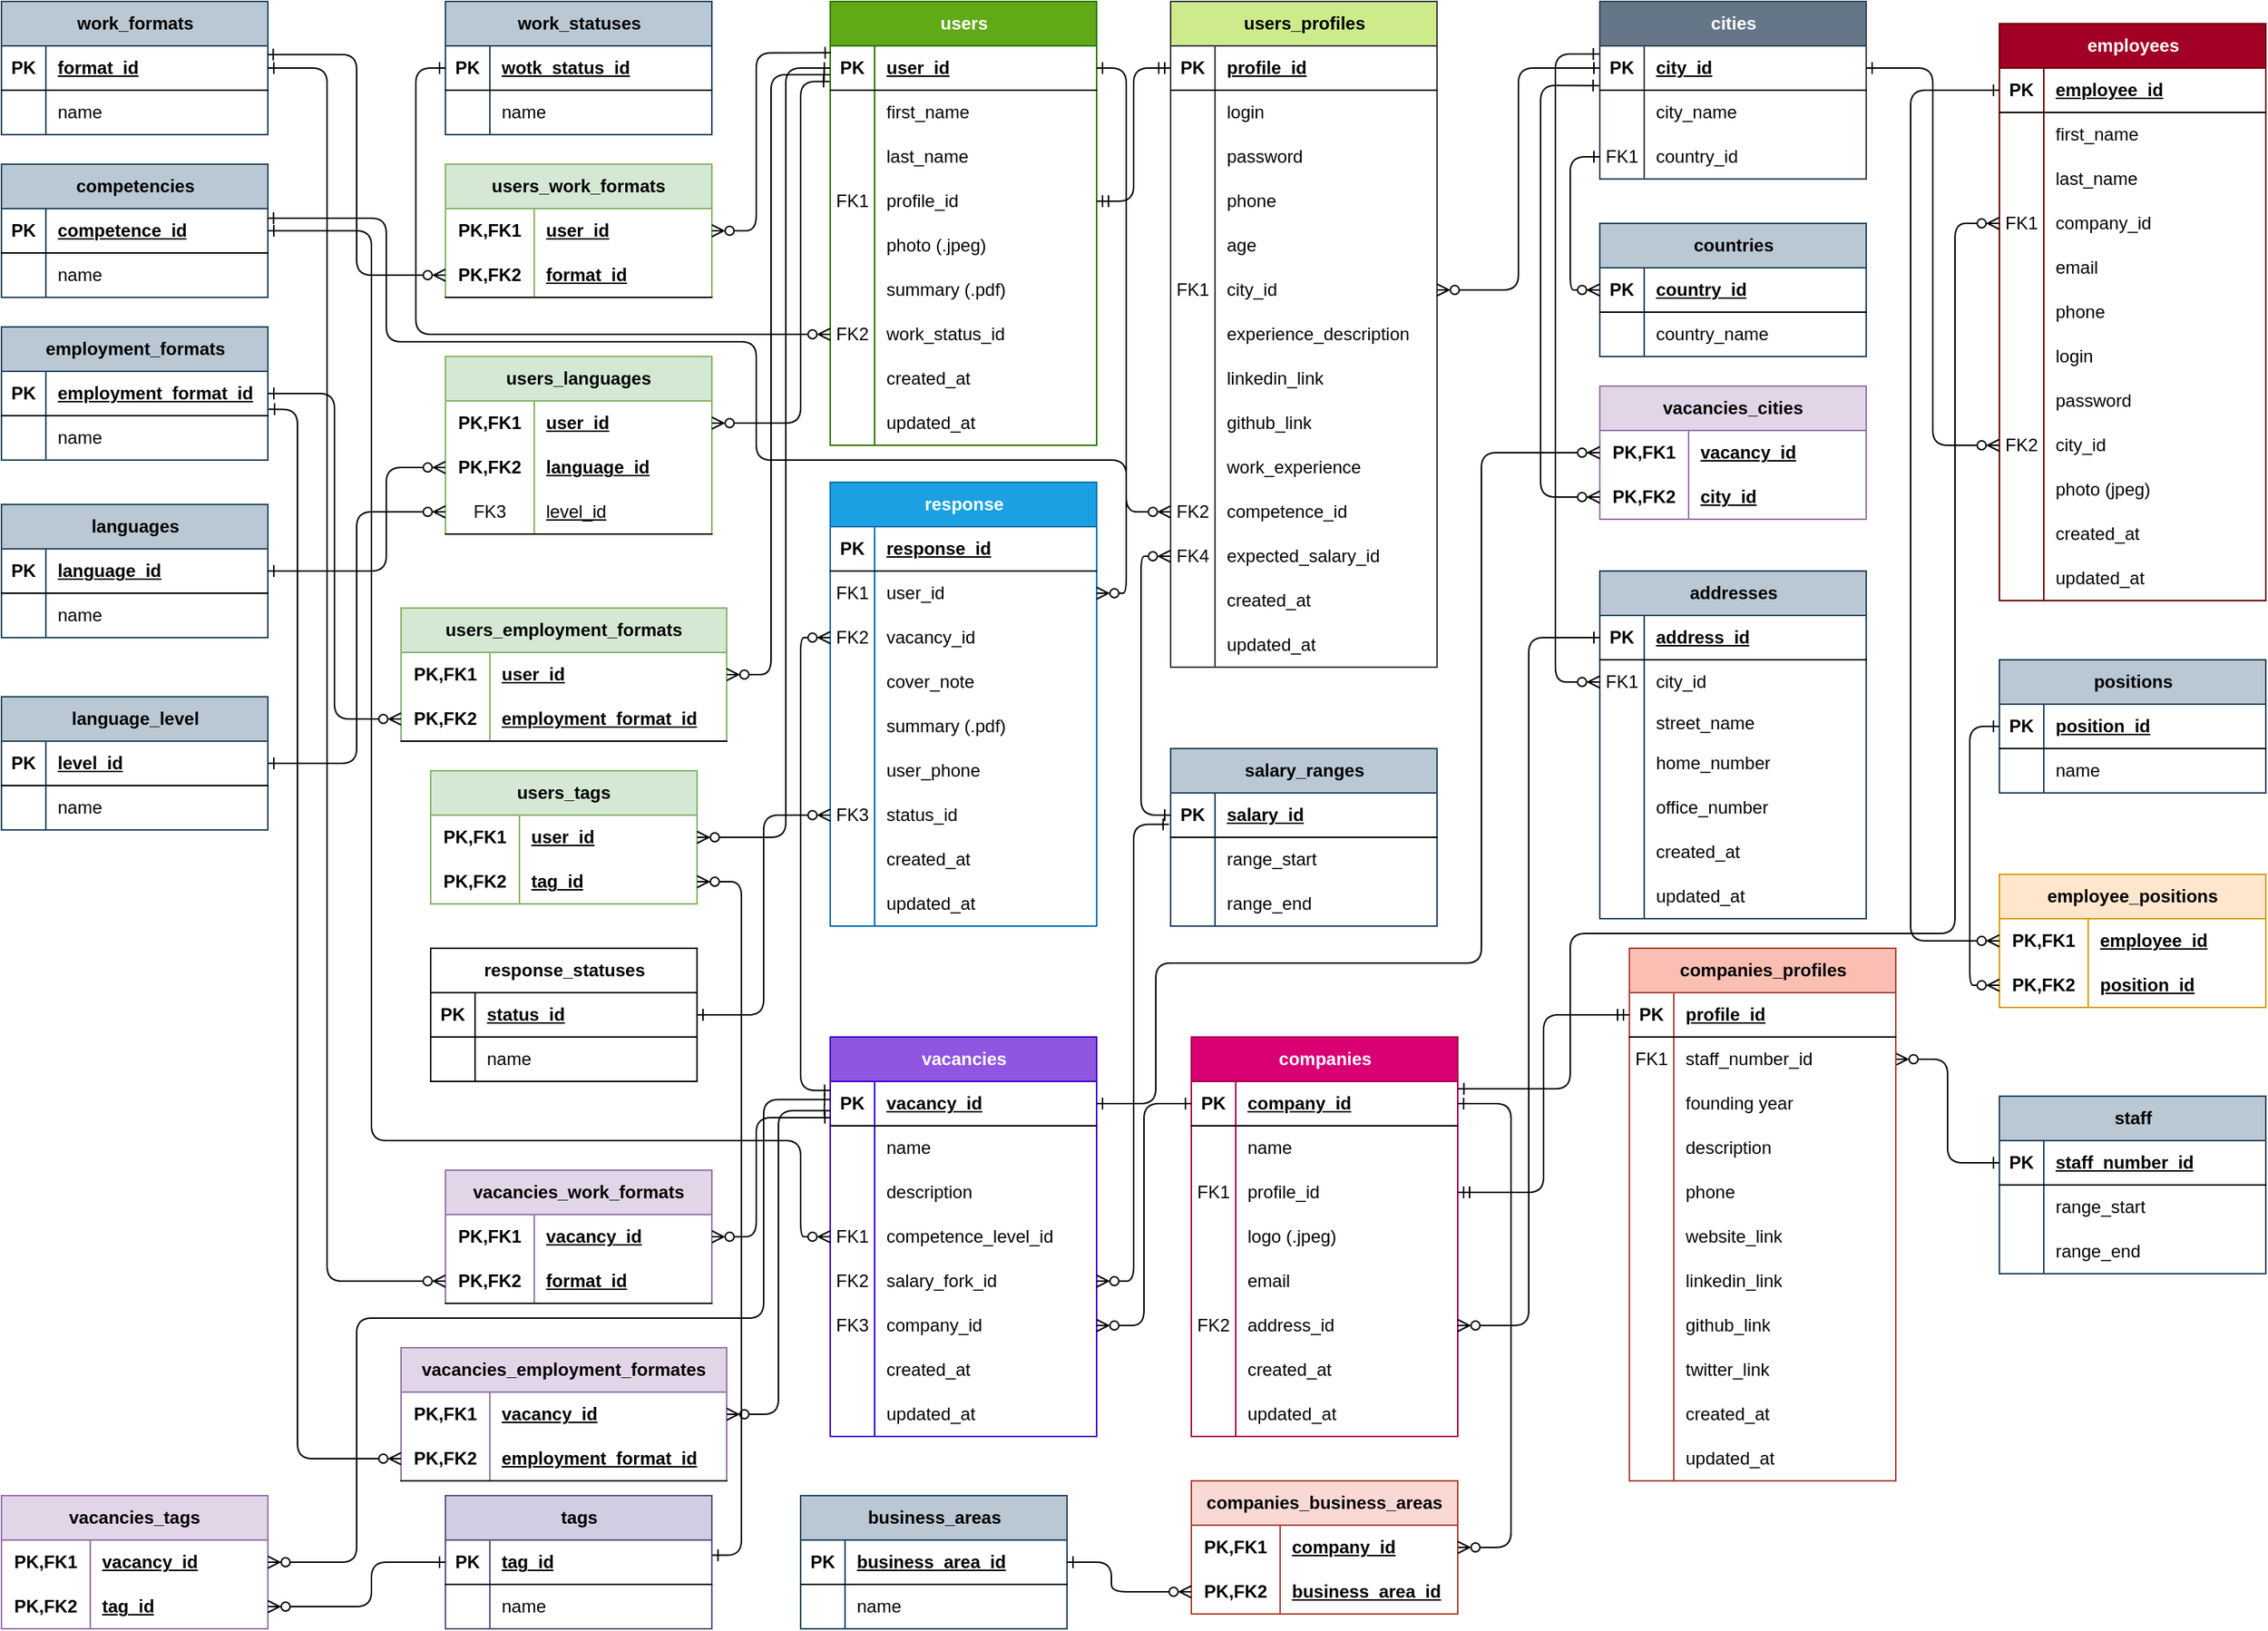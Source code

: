 <mxfile>
    <diagram name="Страница 1" id="VwcE0yMN_fpLqPivexpW">
        <mxGraphModel dx="1495" dy="552" grid="1" gridSize="10" guides="1" tooltips="1" connect="1" arrows="1" fold="1" page="1" pageScale="1" pageWidth="827" pageHeight="1169" math="0" shadow="0">
            <root>
                <mxCell id="0"/>
                <mxCell id="1" parent="0"/>
                <mxCell id="GkdrtshHPRE3j4qY_McV-1" value="users" style="shape=table;startSize=30;container=1;collapsible=1;childLayout=tableLayout;fixedRows=1;rowLines=0;fontStyle=1;align=center;resizeLast=1;html=1;fillColor=#60a917;fontColor=#ffffff;strokeColor=#2D7600;" parent="1" vertex="1">
                    <mxGeometry x="-220" y="20" width="180" height="300" as="geometry"/>
                </mxCell>
                <mxCell id="GkdrtshHPRE3j4qY_McV-2" value="" style="shape=tableRow;horizontal=0;startSize=0;swimlaneHead=0;swimlaneBody=0;fillColor=none;collapsible=0;dropTarget=0;points=[[0,0.5],[1,0.5]];portConstraint=eastwest;top=0;left=0;right=0;bottom=1;" parent="GkdrtshHPRE3j4qY_McV-1" vertex="1">
                    <mxGeometry y="30" width="180" height="30" as="geometry"/>
                </mxCell>
                <mxCell id="GkdrtshHPRE3j4qY_McV-3" value="PK" style="shape=partialRectangle;connectable=0;fillColor=none;top=0;left=0;bottom=0;right=0;fontStyle=1;overflow=hidden;whiteSpace=wrap;html=1;" parent="GkdrtshHPRE3j4qY_McV-2" vertex="1">
                    <mxGeometry width="30" height="30" as="geometry">
                        <mxRectangle width="30" height="30" as="alternateBounds"/>
                    </mxGeometry>
                </mxCell>
                <mxCell id="GkdrtshHPRE3j4qY_McV-4" value="user_id" style="shape=partialRectangle;connectable=0;fillColor=none;top=0;left=0;bottom=0;right=0;align=left;spacingLeft=6;fontStyle=5;overflow=hidden;whiteSpace=wrap;html=1;" parent="GkdrtshHPRE3j4qY_McV-2" vertex="1">
                    <mxGeometry x="30" width="150" height="30" as="geometry">
                        <mxRectangle width="150" height="30" as="alternateBounds"/>
                    </mxGeometry>
                </mxCell>
                <mxCell id="GkdrtshHPRE3j4qY_McV-5" value="" style="shape=tableRow;horizontal=0;startSize=0;swimlaneHead=0;swimlaneBody=0;fillColor=none;collapsible=0;dropTarget=0;points=[[0,0.5],[1,0.5]];portConstraint=eastwest;top=0;left=0;right=0;bottom=0;" parent="GkdrtshHPRE3j4qY_McV-1" vertex="1">
                    <mxGeometry y="60" width="180" height="30" as="geometry"/>
                </mxCell>
                <mxCell id="GkdrtshHPRE3j4qY_McV-6" value="" style="shape=partialRectangle;connectable=0;fillColor=none;top=0;left=0;bottom=0;right=0;editable=1;overflow=hidden;whiteSpace=wrap;html=1;" parent="GkdrtshHPRE3j4qY_McV-5" vertex="1">
                    <mxGeometry width="30" height="30" as="geometry">
                        <mxRectangle width="30" height="30" as="alternateBounds"/>
                    </mxGeometry>
                </mxCell>
                <mxCell id="GkdrtshHPRE3j4qY_McV-7" value="first_name" style="shape=partialRectangle;connectable=0;fillColor=none;top=0;left=0;bottom=0;right=0;align=left;spacingLeft=6;overflow=hidden;whiteSpace=wrap;html=1;" parent="GkdrtshHPRE3j4qY_McV-5" vertex="1">
                    <mxGeometry x="30" width="150" height="30" as="geometry">
                        <mxRectangle width="150" height="30" as="alternateBounds"/>
                    </mxGeometry>
                </mxCell>
                <mxCell id="GkdrtshHPRE3j4qY_McV-8" value="" style="shape=tableRow;horizontal=0;startSize=0;swimlaneHead=0;swimlaneBody=0;fillColor=none;collapsible=0;dropTarget=0;points=[[0,0.5],[1,0.5]];portConstraint=eastwest;top=0;left=0;right=0;bottom=0;" parent="GkdrtshHPRE3j4qY_McV-1" vertex="1">
                    <mxGeometry y="90" width="180" height="30" as="geometry"/>
                </mxCell>
                <mxCell id="GkdrtshHPRE3j4qY_McV-9" value="" style="shape=partialRectangle;connectable=0;fillColor=none;top=0;left=0;bottom=0;right=0;editable=1;overflow=hidden;whiteSpace=wrap;html=1;" parent="GkdrtshHPRE3j4qY_McV-8" vertex="1">
                    <mxGeometry width="30" height="30" as="geometry">
                        <mxRectangle width="30" height="30" as="alternateBounds"/>
                    </mxGeometry>
                </mxCell>
                <mxCell id="GkdrtshHPRE3j4qY_McV-10" value="last_name" style="shape=partialRectangle;connectable=0;fillColor=none;top=0;left=0;bottom=0;right=0;align=left;spacingLeft=6;overflow=hidden;whiteSpace=wrap;html=1;" parent="GkdrtshHPRE3j4qY_McV-8" vertex="1">
                    <mxGeometry x="30" width="150" height="30" as="geometry">
                        <mxRectangle width="150" height="30" as="alternateBounds"/>
                    </mxGeometry>
                </mxCell>
                <mxCell id="GkdrtshHPRE3j4qY_McV-11" value="" style="shape=tableRow;horizontal=0;startSize=0;swimlaneHead=0;swimlaneBody=0;fillColor=none;collapsible=0;dropTarget=0;points=[[0,0.5],[1,0.5]];portConstraint=eastwest;top=0;left=0;right=0;bottom=0;" parent="GkdrtshHPRE3j4qY_McV-1" vertex="1">
                    <mxGeometry y="120" width="180" height="30" as="geometry"/>
                </mxCell>
                <mxCell id="GkdrtshHPRE3j4qY_McV-12" value="FK1" style="shape=partialRectangle;connectable=0;fillColor=none;top=0;left=0;bottom=0;right=0;editable=1;overflow=hidden;whiteSpace=wrap;html=1;" parent="GkdrtshHPRE3j4qY_McV-11" vertex="1">
                    <mxGeometry width="30" height="30" as="geometry">
                        <mxRectangle width="30" height="30" as="alternateBounds"/>
                    </mxGeometry>
                </mxCell>
                <mxCell id="GkdrtshHPRE3j4qY_McV-13" value="profile_id" style="shape=partialRectangle;connectable=0;fillColor=none;top=0;left=0;bottom=0;right=0;align=left;spacingLeft=6;overflow=hidden;whiteSpace=wrap;html=1;" parent="GkdrtshHPRE3j4qY_McV-11" vertex="1">
                    <mxGeometry x="30" width="150" height="30" as="geometry">
                        <mxRectangle width="150" height="30" as="alternateBounds"/>
                    </mxGeometry>
                </mxCell>
                <mxCell id="GkdrtshHPRE3j4qY_McV-28" style="shape=tableRow;horizontal=0;startSize=0;swimlaneHead=0;swimlaneBody=0;fillColor=none;collapsible=0;dropTarget=0;points=[[0,0.5],[1,0.5]];portConstraint=eastwest;top=0;left=0;right=0;bottom=0;" parent="GkdrtshHPRE3j4qY_McV-1" vertex="1">
                    <mxGeometry y="150" width="180" height="30" as="geometry"/>
                </mxCell>
                <mxCell id="GkdrtshHPRE3j4qY_McV-29" style="shape=partialRectangle;connectable=0;fillColor=none;top=0;left=0;bottom=0;right=0;editable=1;overflow=hidden;whiteSpace=wrap;html=1;" parent="GkdrtshHPRE3j4qY_McV-28" vertex="1">
                    <mxGeometry width="30" height="30" as="geometry">
                        <mxRectangle width="30" height="30" as="alternateBounds"/>
                    </mxGeometry>
                </mxCell>
                <mxCell id="GkdrtshHPRE3j4qY_McV-30" value="photo (.jpeg)" style="shape=partialRectangle;connectable=0;fillColor=none;top=0;left=0;bottom=0;right=0;align=left;spacingLeft=6;overflow=hidden;whiteSpace=wrap;html=1;" parent="GkdrtshHPRE3j4qY_McV-28" vertex="1">
                    <mxGeometry x="30" width="150" height="30" as="geometry">
                        <mxRectangle width="150" height="30" as="alternateBounds"/>
                    </mxGeometry>
                </mxCell>
                <mxCell id="GkdrtshHPRE3j4qY_McV-31" style="shape=tableRow;horizontal=0;startSize=0;swimlaneHead=0;swimlaneBody=0;fillColor=none;collapsible=0;dropTarget=0;points=[[0,0.5],[1,0.5]];portConstraint=eastwest;top=0;left=0;right=0;bottom=0;" parent="GkdrtshHPRE3j4qY_McV-1" vertex="1">
                    <mxGeometry y="180" width="180" height="30" as="geometry"/>
                </mxCell>
                <mxCell id="GkdrtshHPRE3j4qY_McV-32" style="shape=partialRectangle;connectable=0;fillColor=none;top=0;left=0;bottom=0;right=0;editable=1;overflow=hidden;whiteSpace=wrap;html=1;" parent="GkdrtshHPRE3j4qY_McV-31" vertex="1">
                    <mxGeometry width="30" height="30" as="geometry">
                        <mxRectangle width="30" height="30" as="alternateBounds"/>
                    </mxGeometry>
                </mxCell>
                <mxCell id="GkdrtshHPRE3j4qY_McV-33" value="summary (.pdf)" style="shape=partialRectangle;connectable=0;fillColor=none;top=0;left=0;bottom=0;right=0;align=left;spacingLeft=6;overflow=hidden;whiteSpace=wrap;html=1;" parent="GkdrtshHPRE3j4qY_McV-31" vertex="1">
                    <mxGeometry x="30" width="150" height="30" as="geometry">
                        <mxRectangle width="150" height="30" as="alternateBounds"/>
                    </mxGeometry>
                </mxCell>
                <mxCell id="GkdrtshHPRE3j4qY_McV-34" style="shape=tableRow;horizontal=0;startSize=0;swimlaneHead=0;swimlaneBody=0;fillColor=none;collapsible=0;dropTarget=0;points=[[0,0.5],[1,0.5]];portConstraint=eastwest;top=0;left=0;right=0;bottom=0;" parent="GkdrtshHPRE3j4qY_McV-1" vertex="1">
                    <mxGeometry y="210" width="180" height="30" as="geometry"/>
                </mxCell>
                <mxCell id="GkdrtshHPRE3j4qY_McV-35" value="FK2" style="shape=partialRectangle;connectable=0;fillColor=none;top=0;left=0;bottom=0;right=0;editable=1;overflow=hidden;whiteSpace=wrap;html=1;" parent="GkdrtshHPRE3j4qY_McV-34" vertex="1">
                    <mxGeometry width="30" height="30" as="geometry">
                        <mxRectangle width="30" height="30" as="alternateBounds"/>
                    </mxGeometry>
                </mxCell>
                <mxCell id="GkdrtshHPRE3j4qY_McV-36" value="work_status_id" style="shape=partialRectangle;connectable=0;fillColor=none;top=0;left=0;bottom=0;right=0;align=left;spacingLeft=6;overflow=hidden;whiteSpace=wrap;html=1;" parent="GkdrtshHPRE3j4qY_McV-34" vertex="1">
                    <mxGeometry x="30" width="150" height="30" as="geometry">
                        <mxRectangle width="150" height="30" as="alternateBounds"/>
                    </mxGeometry>
                </mxCell>
                <mxCell id="GkdrtshHPRE3j4qY_McV-111" style="shape=tableRow;horizontal=0;startSize=0;swimlaneHead=0;swimlaneBody=0;fillColor=none;collapsible=0;dropTarget=0;points=[[0,0.5],[1,0.5]];portConstraint=eastwest;top=0;left=0;right=0;bottom=0;" parent="GkdrtshHPRE3j4qY_McV-1" vertex="1">
                    <mxGeometry y="240" width="180" height="30" as="geometry"/>
                </mxCell>
                <mxCell id="GkdrtshHPRE3j4qY_McV-112" style="shape=partialRectangle;connectable=0;fillColor=none;top=0;left=0;bottom=0;right=0;editable=1;overflow=hidden;whiteSpace=wrap;html=1;" parent="GkdrtshHPRE3j4qY_McV-111" vertex="1">
                    <mxGeometry width="30" height="30" as="geometry">
                        <mxRectangle width="30" height="30" as="alternateBounds"/>
                    </mxGeometry>
                </mxCell>
                <mxCell id="GkdrtshHPRE3j4qY_McV-113" value="created_at" style="shape=partialRectangle;connectable=0;fillColor=none;top=0;left=0;bottom=0;right=0;align=left;spacingLeft=6;overflow=hidden;whiteSpace=wrap;html=1;" parent="GkdrtshHPRE3j4qY_McV-111" vertex="1">
                    <mxGeometry x="30" width="150" height="30" as="geometry">
                        <mxRectangle width="150" height="30" as="alternateBounds"/>
                    </mxGeometry>
                </mxCell>
                <mxCell id="GkdrtshHPRE3j4qY_McV-114" style="shape=tableRow;horizontal=0;startSize=0;swimlaneHead=0;swimlaneBody=0;fillColor=none;collapsible=0;dropTarget=0;points=[[0,0.5],[1,0.5]];portConstraint=eastwest;top=0;left=0;right=0;bottom=0;" parent="GkdrtshHPRE3j4qY_McV-1" vertex="1">
                    <mxGeometry y="270" width="180" height="30" as="geometry"/>
                </mxCell>
                <mxCell id="GkdrtshHPRE3j4qY_McV-115" style="shape=partialRectangle;connectable=0;fillColor=none;top=0;left=0;bottom=0;right=0;editable=1;overflow=hidden;whiteSpace=wrap;html=1;" parent="GkdrtshHPRE3j4qY_McV-114" vertex="1">
                    <mxGeometry width="30" height="30" as="geometry">
                        <mxRectangle width="30" height="30" as="alternateBounds"/>
                    </mxGeometry>
                </mxCell>
                <mxCell id="GkdrtshHPRE3j4qY_McV-116" value="updated_at" style="shape=partialRectangle;connectable=0;fillColor=none;top=0;left=0;bottom=0;right=0;align=left;spacingLeft=6;overflow=hidden;whiteSpace=wrap;html=1;" parent="GkdrtshHPRE3j4qY_McV-114" vertex="1">
                    <mxGeometry x="30" width="150" height="30" as="geometry">
                        <mxRectangle width="150" height="30" as="alternateBounds"/>
                    </mxGeometry>
                </mxCell>
                <mxCell id="GkdrtshHPRE3j4qY_McV-14" value="users_profiles" style="shape=table;startSize=30;container=1;collapsible=1;childLayout=tableLayout;fixedRows=1;rowLines=0;fontStyle=1;align=center;resizeLast=1;html=1;fillColor=#cdeb8b;strokeColor=#36393d;" parent="1" vertex="1">
                    <mxGeometry x="10" y="20" width="180" height="450" as="geometry">
                        <mxRectangle x="310" y="20" width="80" height="30" as="alternateBounds"/>
                    </mxGeometry>
                </mxCell>
                <mxCell id="GkdrtshHPRE3j4qY_McV-15" value="" style="shape=tableRow;horizontal=0;startSize=0;swimlaneHead=0;swimlaneBody=0;fillColor=none;collapsible=0;dropTarget=0;points=[[0,0.5],[1,0.5]];portConstraint=eastwest;top=0;left=0;right=0;bottom=1;" parent="GkdrtshHPRE3j4qY_McV-14" vertex="1">
                    <mxGeometry y="30" width="180" height="30" as="geometry"/>
                </mxCell>
                <mxCell id="GkdrtshHPRE3j4qY_McV-16" value="PK" style="shape=partialRectangle;connectable=0;fillColor=none;top=0;left=0;bottom=0;right=0;fontStyle=1;overflow=hidden;whiteSpace=wrap;html=1;" parent="GkdrtshHPRE3j4qY_McV-15" vertex="1">
                    <mxGeometry width="30" height="30" as="geometry">
                        <mxRectangle width="30" height="30" as="alternateBounds"/>
                    </mxGeometry>
                </mxCell>
                <mxCell id="GkdrtshHPRE3j4qY_McV-17" value="profile_id" style="shape=partialRectangle;connectable=0;fillColor=none;top=0;left=0;bottom=0;right=0;align=left;spacingLeft=6;fontStyle=5;overflow=hidden;whiteSpace=wrap;html=1;" parent="GkdrtshHPRE3j4qY_McV-15" vertex="1">
                    <mxGeometry x="30" width="150" height="30" as="geometry">
                        <mxRectangle width="150" height="30" as="alternateBounds"/>
                    </mxGeometry>
                </mxCell>
                <mxCell id="GkdrtshHPRE3j4qY_McV-18" value="" style="shape=tableRow;horizontal=0;startSize=0;swimlaneHead=0;swimlaneBody=0;fillColor=none;collapsible=0;dropTarget=0;points=[[0,0.5],[1,0.5]];portConstraint=eastwest;top=0;left=0;right=0;bottom=0;" parent="GkdrtshHPRE3j4qY_McV-14" vertex="1">
                    <mxGeometry y="60" width="180" height="30" as="geometry"/>
                </mxCell>
                <mxCell id="GkdrtshHPRE3j4qY_McV-19" value="" style="shape=partialRectangle;connectable=0;fillColor=none;top=0;left=0;bottom=0;right=0;editable=1;overflow=hidden;whiteSpace=wrap;html=1;" parent="GkdrtshHPRE3j4qY_McV-18" vertex="1">
                    <mxGeometry width="30" height="30" as="geometry">
                        <mxRectangle width="30" height="30" as="alternateBounds"/>
                    </mxGeometry>
                </mxCell>
                <mxCell id="GkdrtshHPRE3j4qY_McV-20" value="login" style="shape=partialRectangle;connectable=0;fillColor=none;top=0;left=0;bottom=0;right=0;align=left;spacingLeft=6;overflow=hidden;whiteSpace=wrap;html=1;" parent="GkdrtshHPRE3j4qY_McV-18" vertex="1">
                    <mxGeometry x="30" width="150" height="30" as="geometry">
                        <mxRectangle width="150" height="30" as="alternateBounds"/>
                    </mxGeometry>
                </mxCell>
                <mxCell id="GkdrtshHPRE3j4qY_McV-21" value="" style="shape=tableRow;horizontal=0;startSize=0;swimlaneHead=0;swimlaneBody=0;fillColor=none;collapsible=0;dropTarget=0;points=[[0,0.5],[1,0.5]];portConstraint=eastwest;top=0;left=0;right=0;bottom=0;" parent="GkdrtshHPRE3j4qY_McV-14" vertex="1">
                    <mxGeometry y="90" width="180" height="30" as="geometry"/>
                </mxCell>
                <mxCell id="GkdrtshHPRE3j4qY_McV-22" value="" style="shape=partialRectangle;connectable=0;fillColor=none;top=0;left=0;bottom=0;right=0;editable=1;overflow=hidden;whiteSpace=wrap;html=1;" parent="GkdrtshHPRE3j4qY_McV-21" vertex="1">
                    <mxGeometry width="30" height="30" as="geometry">
                        <mxRectangle width="30" height="30" as="alternateBounds"/>
                    </mxGeometry>
                </mxCell>
                <mxCell id="GkdrtshHPRE3j4qY_McV-23" value="password" style="shape=partialRectangle;connectable=0;fillColor=none;top=0;left=0;bottom=0;right=0;align=left;spacingLeft=6;overflow=hidden;whiteSpace=wrap;html=1;" parent="GkdrtshHPRE3j4qY_McV-21" vertex="1">
                    <mxGeometry x="30" width="150" height="30" as="geometry">
                        <mxRectangle width="150" height="30" as="alternateBounds"/>
                    </mxGeometry>
                </mxCell>
                <mxCell id="GkdrtshHPRE3j4qY_McV-24" value="" style="shape=tableRow;horizontal=0;startSize=0;swimlaneHead=0;swimlaneBody=0;fillColor=none;collapsible=0;dropTarget=0;points=[[0,0.5],[1,0.5]];portConstraint=eastwest;top=0;left=0;right=0;bottom=0;" parent="GkdrtshHPRE3j4qY_McV-14" vertex="1">
                    <mxGeometry y="120" width="180" height="30" as="geometry"/>
                </mxCell>
                <mxCell id="GkdrtshHPRE3j4qY_McV-25" value="" style="shape=partialRectangle;connectable=0;fillColor=none;top=0;left=0;bottom=0;right=0;editable=1;overflow=hidden;whiteSpace=wrap;html=1;" parent="GkdrtshHPRE3j4qY_McV-24" vertex="1">
                    <mxGeometry width="30" height="30" as="geometry">
                        <mxRectangle width="30" height="30" as="alternateBounds"/>
                    </mxGeometry>
                </mxCell>
                <mxCell id="GkdrtshHPRE3j4qY_McV-26" value="phone" style="shape=partialRectangle;connectable=0;fillColor=none;top=0;left=0;bottom=0;right=0;align=left;spacingLeft=6;overflow=hidden;whiteSpace=wrap;html=1;" parent="GkdrtshHPRE3j4qY_McV-24" vertex="1">
                    <mxGeometry x="30" width="150" height="30" as="geometry">
                        <mxRectangle width="150" height="30" as="alternateBounds"/>
                    </mxGeometry>
                </mxCell>
                <mxCell id="GkdrtshHPRE3j4qY_McV-46" style="shape=tableRow;horizontal=0;startSize=0;swimlaneHead=0;swimlaneBody=0;fillColor=none;collapsible=0;dropTarget=0;points=[[0,0.5],[1,0.5]];portConstraint=eastwest;top=0;left=0;right=0;bottom=0;" parent="GkdrtshHPRE3j4qY_McV-14" vertex="1">
                    <mxGeometry y="150" width="180" height="30" as="geometry"/>
                </mxCell>
                <mxCell id="GkdrtshHPRE3j4qY_McV-47" style="shape=partialRectangle;connectable=0;fillColor=none;top=0;left=0;bottom=0;right=0;editable=1;overflow=hidden;whiteSpace=wrap;html=1;" parent="GkdrtshHPRE3j4qY_McV-46" vertex="1">
                    <mxGeometry width="30" height="30" as="geometry">
                        <mxRectangle width="30" height="30" as="alternateBounds"/>
                    </mxGeometry>
                </mxCell>
                <mxCell id="GkdrtshHPRE3j4qY_McV-48" value="age" style="shape=partialRectangle;connectable=0;fillColor=none;top=0;left=0;bottom=0;right=0;align=left;spacingLeft=6;overflow=hidden;whiteSpace=wrap;html=1;" parent="GkdrtshHPRE3j4qY_McV-46" vertex="1">
                    <mxGeometry x="30" width="150" height="30" as="geometry">
                        <mxRectangle width="150" height="30" as="alternateBounds"/>
                    </mxGeometry>
                </mxCell>
                <mxCell id="GkdrtshHPRE3j4qY_McV-43" style="shape=tableRow;horizontal=0;startSize=0;swimlaneHead=0;swimlaneBody=0;fillColor=none;collapsible=0;dropTarget=0;points=[[0,0.5],[1,0.5]];portConstraint=eastwest;top=0;left=0;right=0;bottom=0;" parent="GkdrtshHPRE3j4qY_McV-14" vertex="1">
                    <mxGeometry y="180" width="180" height="30" as="geometry"/>
                </mxCell>
                <mxCell id="GkdrtshHPRE3j4qY_McV-44" value="FK1" style="shape=partialRectangle;connectable=0;fillColor=none;top=0;left=0;bottom=0;right=0;editable=1;overflow=hidden;whiteSpace=wrap;html=1;" parent="GkdrtshHPRE3j4qY_McV-43" vertex="1">
                    <mxGeometry width="30" height="30" as="geometry">
                        <mxRectangle width="30" height="30" as="alternateBounds"/>
                    </mxGeometry>
                </mxCell>
                <mxCell id="GkdrtshHPRE3j4qY_McV-45" value="city_id" style="shape=partialRectangle;connectable=0;fillColor=none;top=0;left=0;bottom=0;right=0;align=left;spacingLeft=6;overflow=hidden;whiteSpace=wrap;html=1;" parent="GkdrtshHPRE3j4qY_McV-43" vertex="1">
                    <mxGeometry x="30" width="150" height="30" as="geometry">
                        <mxRectangle width="150" height="30" as="alternateBounds"/>
                    </mxGeometry>
                </mxCell>
                <mxCell id="GkdrtshHPRE3j4qY_McV-40" style="shape=tableRow;horizontal=0;startSize=0;swimlaneHead=0;swimlaneBody=0;fillColor=none;collapsible=0;dropTarget=0;points=[[0,0.5],[1,0.5]];portConstraint=eastwest;top=0;left=0;right=0;bottom=0;" parent="GkdrtshHPRE3j4qY_McV-14" vertex="1">
                    <mxGeometry y="210" width="180" height="30" as="geometry"/>
                </mxCell>
                <mxCell id="GkdrtshHPRE3j4qY_McV-41" style="shape=partialRectangle;connectable=0;fillColor=none;top=0;left=0;bottom=0;right=0;editable=1;overflow=hidden;whiteSpace=wrap;html=1;" parent="GkdrtshHPRE3j4qY_McV-40" vertex="1">
                    <mxGeometry width="30" height="30" as="geometry">
                        <mxRectangle width="30" height="30" as="alternateBounds"/>
                    </mxGeometry>
                </mxCell>
                <mxCell id="GkdrtshHPRE3j4qY_McV-42" value="experience_description" style="shape=partialRectangle;connectable=0;fillColor=none;top=0;left=0;bottom=0;right=0;align=left;spacingLeft=6;overflow=hidden;whiteSpace=wrap;html=1;" parent="GkdrtshHPRE3j4qY_McV-40" vertex="1">
                    <mxGeometry x="30" width="150" height="30" as="geometry">
                        <mxRectangle width="150" height="30" as="alternateBounds"/>
                    </mxGeometry>
                </mxCell>
                <mxCell id="GkdrtshHPRE3j4qY_McV-37" style="shape=tableRow;horizontal=0;startSize=0;swimlaneHead=0;swimlaneBody=0;fillColor=none;collapsible=0;dropTarget=0;points=[[0,0.5],[1,0.5]];portConstraint=eastwest;top=0;left=0;right=0;bottom=0;" parent="GkdrtshHPRE3j4qY_McV-14" vertex="1">
                    <mxGeometry y="240" width="180" height="30" as="geometry"/>
                </mxCell>
                <mxCell id="GkdrtshHPRE3j4qY_McV-38" style="shape=partialRectangle;connectable=0;fillColor=none;top=0;left=0;bottom=0;right=0;editable=1;overflow=hidden;whiteSpace=wrap;html=1;" parent="GkdrtshHPRE3j4qY_McV-37" vertex="1">
                    <mxGeometry width="30" height="30" as="geometry">
                        <mxRectangle width="30" height="30" as="alternateBounds"/>
                    </mxGeometry>
                </mxCell>
                <mxCell id="GkdrtshHPRE3j4qY_McV-39" value="linkedin_link" style="shape=partialRectangle;connectable=0;fillColor=none;top=0;left=0;bottom=0;right=0;align=left;spacingLeft=6;overflow=hidden;whiteSpace=wrap;html=1;" parent="GkdrtshHPRE3j4qY_McV-37" vertex="1">
                    <mxGeometry x="30" width="150" height="30" as="geometry">
                        <mxRectangle width="150" height="30" as="alternateBounds"/>
                    </mxGeometry>
                </mxCell>
                <mxCell id="GkdrtshHPRE3j4qY_McV-94" style="shape=tableRow;horizontal=0;startSize=0;swimlaneHead=0;swimlaneBody=0;fillColor=none;collapsible=0;dropTarget=0;points=[[0,0.5],[1,0.5]];portConstraint=eastwest;top=0;left=0;right=0;bottom=0;" parent="GkdrtshHPRE3j4qY_McV-14" vertex="1">
                    <mxGeometry y="270" width="180" height="30" as="geometry"/>
                </mxCell>
                <mxCell id="GkdrtshHPRE3j4qY_McV-95" style="shape=partialRectangle;connectable=0;fillColor=none;top=0;left=0;bottom=0;right=0;editable=1;overflow=hidden;whiteSpace=wrap;html=1;" parent="GkdrtshHPRE3j4qY_McV-94" vertex="1">
                    <mxGeometry width="30" height="30" as="geometry">
                        <mxRectangle width="30" height="30" as="alternateBounds"/>
                    </mxGeometry>
                </mxCell>
                <mxCell id="GkdrtshHPRE3j4qY_McV-96" value="github_link" style="shape=partialRectangle;connectable=0;fillColor=none;top=0;left=0;bottom=0;right=0;align=left;spacingLeft=6;overflow=hidden;whiteSpace=wrap;html=1;" parent="GkdrtshHPRE3j4qY_McV-94" vertex="1">
                    <mxGeometry x="30" width="150" height="30" as="geometry">
                        <mxRectangle width="150" height="30" as="alternateBounds"/>
                    </mxGeometry>
                </mxCell>
                <mxCell id="GkdrtshHPRE3j4qY_McV-91" style="shape=tableRow;horizontal=0;startSize=0;swimlaneHead=0;swimlaneBody=0;fillColor=none;collapsible=0;dropTarget=0;points=[[0,0.5],[1,0.5]];portConstraint=eastwest;top=0;left=0;right=0;bottom=0;" parent="GkdrtshHPRE3j4qY_McV-14" vertex="1">
                    <mxGeometry y="300" width="180" height="30" as="geometry"/>
                </mxCell>
                <mxCell id="GkdrtshHPRE3j4qY_McV-92" style="shape=partialRectangle;connectable=0;fillColor=none;top=0;left=0;bottom=0;right=0;editable=1;overflow=hidden;whiteSpace=wrap;html=1;" parent="GkdrtshHPRE3j4qY_McV-91" vertex="1">
                    <mxGeometry width="30" height="30" as="geometry">
                        <mxRectangle width="30" height="30" as="alternateBounds"/>
                    </mxGeometry>
                </mxCell>
                <mxCell id="GkdrtshHPRE3j4qY_McV-93" value="work_experience" style="shape=partialRectangle;connectable=0;fillColor=none;top=0;left=0;bottom=0;right=0;align=left;spacingLeft=6;overflow=hidden;whiteSpace=wrap;html=1;" parent="GkdrtshHPRE3j4qY_McV-91" vertex="1">
                    <mxGeometry x="30" width="150" height="30" as="geometry">
                        <mxRectangle width="150" height="30" as="alternateBounds"/>
                    </mxGeometry>
                </mxCell>
                <mxCell id="GkdrtshHPRE3j4qY_McV-105" style="shape=tableRow;horizontal=0;startSize=0;swimlaneHead=0;swimlaneBody=0;fillColor=none;collapsible=0;dropTarget=0;points=[[0,0.5],[1,0.5]];portConstraint=eastwest;top=0;left=0;right=0;bottom=0;" parent="GkdrtshHPRE3j4qY_McV-14" vertex="1">
                    <mxGeometry y="330" width="180" height="30" as="geometry"/>
                </mxCell>
                <mxCell id="GkdrtshHPRE3j4qY_McV-106" value="FK2" style="shape=partialRectangle;connectable=0;fillColor=none;top=0;left=0;bottom=0;right=0;editable=1;overflow=hidden;whiteSpace=wrap;html=1;" parent="GkdrtshHPRE3j4qY_McV-105" vertex="1">
                    <mxGeometry width="30" height="30" as="geometry">
                        <mxRectangle width="30" height="30" as="alternateBounds"/>
                    </mxGeometry>
                </mxCell>
                <mxCell id="GkdrtshHPRE3j4qY_McV-107" value="competence_id" style="shape=partialRectangle;connectable=0;fillColor=none;top=0;left=0;bottom=0;right=0;align=left;spacingLeft=6;overflow=hidden;whiteSpace=wrap;html=1;" parent="GkdrtshHPRE3j4qY_McV-105" vertex="1">
                    <mxGeometry x="30" width="150" height="30" as="geometry">
                        <mxRectangle width="150" height="30" as="alternateBounds"/>
                    </mxGeometry>
                </mxCell>
                <mxCell id="GkdrtshHPRE3j4qY_McV-178" style="shape=tableRow;horizontal=0;startSize=0;swimlaneHead=0;swimlaneBody=0;fillColor=none;collapsible=0;dropTarget=0;points=[[0,0.5],[1,0.5]];portConstraint=eastwest;top=0;left=0;right=0;bottom=0;" parent="GkdrtshHPRE3j4qY_McV-14" vertex="1">
                    <mxGeometry y="360" width="180" height="30" as="geometry"/>
                </mxCell>
                <mxCell id="GkdrtshHPRE3j4qY_McV-179" value="FK4" style="shape=partialRectangle;connectable=0;fillColor=none;top=0;left=0;bottom=0;right=0;editable=1;overflow=hidden;whiteSpace=wrap;html=1;" parent="GkdrtshHPRE3j4qY_McV-178" vertex="1">
                    <mxGeometry width="30" height="30" as="geometry">
                        <mxRectangle width="30" height="30" as="alternateBounds"/>
                    </mxGeometry>
                </mxCell>
                <mxCell id="GkdrtshHPRE3j4qY_McV-180" value="expected_salary_id" style="shape=partialRectangle;connectable=0;fillColor=none;top=0;left=0;bottom=0;right=0;align=left;spacingLeft=6;overflow=hidden;whiteSpace=wrap;html=1;" parent="GkdrtshHPRE3j4qY_McV-178" vertex="1">
                    <mxGeometry x="30" width="150" height="30" as="geometry">
                        <mxRectangle width="150" height="30" as="alternateBounds"/>
                    </mxGeometry>
                </mxCell>
                <mxCell id="GkdrtshHPRE3j4qY_McV-231" style="shape=tableRow;horizontal=0;startSize=0;swimlaneHead=0;swimlaneBody=0;fillColor=none;collapsible=0;dropTarget=0;points=[[0,0.5],[1,0.5]];portConstraint=eastwest;top=0;left=0;right=0;bottom=0;" parent="GkdrtshHPRE3j4qY_McV-14" vertex="1">
                    <mxGeometry y="390" width="180" height="30" as="geometry"/>
                </mxCell>
                <mxCell id="GkdrtshHPRE3j4qY_McV-232" style="shape=partialRectangle;connectable=0;fillColor=none;top=0;left=0;bottom=0;right=0;editable=1;overflow=hidden;whiteSpace=wrap;html=1;" parent="GkdrtshHPRE3j4qY_McV-231" vertex="1">
                    <mxGeometry width="30" height="30" as="geometry">
                        <mxRectangle width="30" height="30" as="alternateBounds"/>
                    </mxGeometry>
                </mxCell>
                <mxCell id="GkdrtshHPRE3j4qY_McV-233" value="created_at&lt;span style=&quot;white-space: pre;&quot;&gt; &lt;/span&gt;" style="shape=partialRectangle;connectable=0;fillColor=none;top=0;left=0;bottom=0;right=0;align=left;spacingLeft=6;overflow=hidden;whiteSpace=wrap;html=1;" parent="GkdrtshHPRE3j4qY_McV-231" vertex="1">
                    <mxGeometry x="30" width="150" height="30" as="geometry">
                        <mxRectangle width="150" height="30" as="alternateBounds"/>
                    </mxGeometry>
                </mxCell>
                <mxCell id="GkdrtshHPRE3j4qY_McV-234" style="shape=tableRow;horizontal=0;startSize=0;swimlaneHead=0;swimlaneBody=0;fillColor=none;collapsible=0;dropTarget=0;points=[[0,0.5],[1,0.5]];portConstraint=eastwest;top=0;left=0;right=0;bottom=0;" parent="GkdrtshHPRE3j4qY_McV-14" vertex="1">
                    <mxGeometry y="420" width="180" height="30" as="geometry"/>
                </mxCell>
                <mxCell id="GkdrtshHPRE3j4qY_McV-235" style="shape=partialRectangle;connectable=0;fillColor=none;top=0;left=0;bottom=0;right=0;editable=1;overflow=hidden;whiteSpace=wrap;html=1;" parent="GkdrtshHPRE3j4qY_McV-234" vertex="1">
                    <mxGeometry width="30" height="30" as="geometry">
                        <mxRectangle width="30" height="30" as="alternateBounds"/>
                    </mxGeometry>
                </mxCell>
                <mxCell id="GkdrtshHPRE3j4qY_McV-236" value="updated_at" style="shape=partialRectangle;connectable=0;fillColor=none;top=0;left=0;bottom=0;right=0;align=left;spacingLeft=6;overflow=hidden;whiteSpace=wrap;html=1;" parent="GkdrtshHPRE3j4qY_McV-234" vertex="1">
                    <mxGeometry x="30" width="150" height="30" as="geometry">
                        <mxRectangle width="150" height="30" as="alternateBounds"/>
                    </mxGeometry>
                </mxCell>
                <mxCell id="GkdrtshHPRE3j4qY_McV-27" style="edgeStyle=orthogonalEdgeStyle;rounded=1;orthogonalLoop=1;jettySize=auto;html=1;exitX=1;exitY=0.5;exitDx=0;exitDy=0;entryX=0;entryY=0.5;entryDx=0;entryDy=0;startArrow=ERmandOne;startFill=0;endArrow=ERmandOne;endFill=0;" parent="1" source="GkdrtshHPRE3j4qY_McV-11" target="GkdrtshHPRE3j4qY_McV-15" edge="1">
                    <mxGeometry relative="1" as="geometry"/>
                </mxCell>
                <mxCell id="GkdrtshHPRE3j4qY_McV-61" value="cities" style="shape=table;startSize=30;container=1;collapsible=1;childLayout=tableLayout;fixedRows=1;rowLines=0;fontStyle=1;align=center;resizeLast=1;html=1;fillColor=#647687;strokeColor=#314354;fontColor=#ffffff;" parent="1" vertex="1">
                    <mxGeometry x="300" y="20" width="180" height="120" as="geometry"/>
                </mxCell>
                <mxCell id="GkdrtshHPRE3j4qY_McV-62" value="" style="shape=tableRow;horizontal=0;startSize=0;swimlaneHead=0;swimlaneBody=0;fillColor=none;collapsible=0;dropTarget=0;points=[[0,0.5],[1,0.5]];portConstraint=eastwest;top=0;left=0;right=0;bottom=1;" parent="GkdrtshHPRE3j4qY_McV-61" vertex="1">
                    <mxGeometry y="30" width="180" height="30" as="geometry"/>
                </mxCell>
                <mxCell id="GkdrtshHPRE3j4qY_McV-63" value="PK" style="shape=partialRectangle;connectable=0;fillColor=none;top=0;left=0;bottom=0;right=0;fontStyle=1;overflow=hidden;whiteSpace=wrap;html=1;" parent="GkdrtshHPRE3j4qY_McV-62" vertex="1">
                    <mxGeometry width="30" height="30" as="geometry">
                        <mxRectangle width="30" height="30" as="alternateBounds"/>
                    </mxGeometry>
                </mxCell>
                <mxCell id="GkdrtshHPRE3j4qY_McV-64" value="city_id" style="shape=partialRectangle;connectable=0;fillColor=none;top=0;left=0;bottom=0;right=0;align=left;spacingLeft=6;fontStyle=5;overflow=hidden;whiteSpace=wrap;html=1;" parent="GkdrtshHPRE3j4qY_McV-62" vertex="1">
                    <mxGeometry x="30" width="150" height="30" as="geometry">
                        <mxRectangle width="150" height="30" as="alternateBounds"/>
                    </mxGeometry>
                </mxCell>
                <mxCell id="GkdrtshHPRE3j4qY_McV-65" value="" style="shape=tableRow;horizontal=0;startSize=0;swimlaneHead=0;swimlaneBody=0;fillColor=none;collapsible=0;dropTarget=0;points=[[0,0.5],[1,0.5]];portConstraint=eastwest;top=0;left=0;right=0;bottom=0;" parent="GkdrtshHPRE3j4qY_McV-61" vertex="1">
                    <mxGeometry y="60" width="180" height="30" as="geometry"/>
                </mxCell>
                <mxCell id="GkdrtshHPRE3j4qY_McV-66" value="" style="shape=partialRectangle;connectable=0;fillColor=none;top=0;left=0;bottom=0;right=0;editable=1;overflow=hidden;whiteSpace=wrap;html=1;" parent="GkdrtshHPRE3j4qY_McV-65" vertex="1">
                    <mxGeometry width="30" height="30" as="geometry">
                        <mxRectangle width="30" height="30" as="alternateBounds"/>
                    </mxGeometry>
                </mxCell>
                <mxCell id="GkdrtshHPRE3j4qY_McV-67" value="city_name" style="shape=partialRectangle;connectable=0;fillColor=none;top=0;left=0;bottom=0;right=0;align=left;spacingLeft=6;overflow=hidden;whiteSpace=wrap;html=1;" parent="GkdrtshHPRE3j4qY_McV-65" vertex="1">
                    <mxGeometry x="30" width="150" height="30" as="geometry">
                        <mxRectangle width="150" height="30" as="alternateBounds"/>
                    </mxGeometry>
                </mxCell>
                <mxCell id="GkdrtshHPRE3j4qY_McV-68" value="" style="shape=tableRow;horizontal=0;startSize=0;swimlaneHead=0;swimlaneBody=0;fillColor=none;collapsible=0;dropTarget=0;points=[[0,0.5],[1,0.5]];portConstraint=eastwest;top=0;left=0;right=0;bottom=0;" parent="GkdrtshHPRE3j4qY_McV-61" vertex="1">
                    <mxGeometry y="90" width="180" height="30" as="geometry"/>
                </mxCell>
                <mxCell id="GkdrtshHPRE3j4qY_McV-69" value="FK1" style="shape=partialRectangle;connectable=0;fillColor=none;top=0;left=0;bottom=0;right=0;editable=1;overflow=hidden;whiteSpace=wrap;html=1;" parent="GkdrtshHPRE3j4qY_McV-68" vertex="1">
                    <mxGeometry width="30" height="30" as="geometry">
                        <mxRectangle width="30" height="30" as="alternateBounds"/>
                    </mxGeometry>
                </mxCell>
                <mxCell id="GkdrtshHPRE3j4qY_McV-70" value="country_id" style="shape=partialRectangle;connectable=0;fillColor=none;top=0;left=0;bottom=0;right=0;align=left;spacingLeft=6;overflow=hidden;whiteSpace=wrap;html=1;" parent="GkdrtshHPRE3j4qY_McV-68" vertex="1">
                    <mxGeometry x="30" width="150" height="30" as="geometry">
                        <mxRectangle width="150" height="30" as="alternateBounds"/>
                    </mxGeometry>
                </mxCell>
                <mxCell id="GkdrtshHPRE3j4qY_McV-74" value="countries" style="shape=table;startSize=30;container=1;collapsible=1;childLayout=tableLayout;fixedRows=1;rowLines=0;fontStyle=1;align=center;resizeLast=1;html=1;fillColor=#bac8d3;strokeColor=#23445d;" parent="1" vertex="1">
                    <mxGeometry x="300" y="170" width="180" height="90" as="geometry"/>
                </mxCell>
                <mxCell id="GkdrtshHPRE3j4qY_McV-75" value="" style="shape=tableRow;horizontal=0;startSize=0;swimlaneHead=0;swimlaneBody=0;fillColor=none;collapsible=0;dropTarget=0;points=[[0,0.5],[1,0.5]];portConstraint=eastwest;top=0;left=0;right=0;bottom=1;" parent="GkdrtshHPRE3j4qY_McV-74" vertex="1">
                    <mxGeometry y="30" width="180" height="30" as="geometry"/>
                </mxCell>
                <mxCell id="GkdrtshHPRE3j4qY_McV-76" value="PK" style="shape=partialRectangle;connectable=0;fillColor=none;top=0;left=0;bottom=0;right=0;fontStyle=1;overflow=hidden;whiteSpace=wrap;html=1;" parent="GkdrtshHPRE3j4qY_McV-75" vertex="1">
                    <mxGeometry width="30" height="30" as="geometry">
                        <mxRectangle width="30" height="30" as="alternateBounds"/>
                    </mxGeometry>
                </mxCell>
                <mxCell id="GkdrtshHPRE3j4qY_McV-77" value="country_id" style="shape=partialRectangle;connectable=0;fillColor=none;top=0;left=0;bottom=0;right=0;align=left;spacingLeft=6;fontStyle=5;overflow=hidden;whiteSpace=wrap;html=1;" parent="GkdrtshHPRE3j4qY_McV-75" vertex="1">
                    <mxGeometry x="30" width="150" height="30" as="geometry">
                        <mxRectangle width="150" height="30" as="alternateBounds"/>
                    </mxGeometry>
                </mxCell>
                <mxCell id="GkdrtshHPRE3j4qY_McV-78" value="" style="shape=tableRow;horizontal=0;startSize=0;swimlaneHead=0;swimlaneBody=0;fillColor=none;collapsible=0;dropTarget=0;points=[[0,0.5],[1,0.5]];portConstraint=eastwest;top=0;left=0;right=0;bottom=0;" parent="GkdrtshHPRE3j4qY_McV-74" vertex="1">
                    <mxGeometry y="60" width="180" height="30" as="geometry"/>
                </mxCell>
                <mxCell id="GkdrtshHPRE3j4qY_McV-79" value="" style="shape=partialRectangle;connectable=0;fillColor=none;top=0;left=0;bottom=0;right=0;editable=1;overflow=hidden;whiteSpace=wrap;html=1;" parent="GkdrtshHPRE3j4qY_McV-78" vertex="1">
                    <mxGeometry width="30" height="30" as="geometry">
                        <mxRectangle width="30" height="30" as="alternateBounds"/>
                    </mxGeometry>
                </mxCell>
                <mxCell id="GkdrtshHPRE3j4qY_McV-80" value="country_name" style="shape=partialRectangle;connectable=0;fillColor=none;top=0;left=0;bottom=0;right=0;align=left;spacingLeft=6;overflow=hidden;whiteSpace=wrap;html=1;" parent="GkdrtshHPRE3j4qY_McV-78" vertex="1">
                    <mxGeometry x="30" width="150" height="30" as="geometry">
                        <mxRectangle width="150" height="30" as="alternateBounds"/>
                    </mxGeometry>
                </mxCell>
                <mxCell id="GkdrtshHPRE3j4qY_McV-86" style="edgeStyle=orthogonalEdgeStyle;rounded=1;orthogonalLoop=1;jettySize=auto;html=1;exitX=0;exitY=0.5;exitDx=0;exitDy=0;entryX=0;entryY=0.5;entryDx=0;entryDy=0;startArrow=ERone;startFill=0;endArrow=ERzeroToMany;endFill=0;" parent="1" source="GkdrtshHPRE3j4qY_McV-68" target="GkdrtshHPRE3j4qY_McV-75" edge="1">
                    <mxGeometry relative="1" as="geometry"/>
                </mxCell>
                <mxCell id="GkdrtshHPRE3j4qY_McV-87" style="edgeStyle=orthogonalEdgeStyle;rounded=1;orthogonalLoop=1;jettySize=auto;html=1;exitX=1;exitY=0.5;exitDx=0;exitDy=0;entryX=0;entryY=0.5;entryDx=0;entryDy=0;startArrow=ERzeroToMany;startFill=0;endArrow=ERone;endFill=0;" parent="1" source="GkdrtshHPRE3j4qY_McV-43" target="GkdrtshHPRE3j4qY_McV-62" edge="1">
                    <mxGeometry relative="1" as="geometry"/>
                </mxCell>
                <mxCell id="GkdrtshHPRE3j4qY_McV-97" value="work_statuses" style="shape=table;startSize=30;container=1;collapsible=1;childLayout=tableLayout;fixedRows=1;rowLines=0;fontStyle=1;align=center;resizeLast=1;html=1;fillColor=#bac8d3;strokeColor=#23445d;" parent="1" vertex="1">
                    <mxGeometry x="-480" y="20" width="180" height="90" as="geometry">
                        <mxRectangle x="-180" y="20" width="120" height="30" as="alternateBounds"/>
                    </mxGeometry>
                </mxCell>
                <mxCell id="GkdrtshHPRE3j4qY_McV-98" value="" style="shape=tableRow;horizontal=0;startSize=0;swimlaneHead=0;swimlaneBody=0;fillColor=none;collapsible=0;dropTarget=0;points=[[0,0.5],[1,0.5]];portConstraint=eastwest;top=0;left=0;right=0;bottom=1;" parent="GkdrtshHPRE3j4qY_McV-97" vertex="1">
                    <mxGeometry y="30" width="180" height="30" as="geometry"/>
                </mxCell>
                <mxCell id="GkdrtshHPRE3j4qY_McV-99" value="PK" style="shape=partialRectangle;connectable=0;fillColor=none;top=0;left=0;bottom=0;right=0;fontStyle=1;overflow=hidden;whiteSpace=wrap;html=1;" parent="GkdrtshHPRE3j4qY_McV-98" vertex="1">
                    <mxGeometry width="30" height="30" as="geometry">
                        <mxRectangle width="30" height="30" as="alternateBounds"/>
                    </mxGeometry>
                </mxCell>
                <mxCell id="GkdrtshHPRE3j4qY_McV-100" value="wotk_status_id" style="shape=partialRectangle;connectable=0;fillColor=none;top=0;left=0;bottom=0;right=0;align=left;spacingLeft=6;fontStyle=5;overflow=hidden;whiteSpace=wrap;html=1;" parent="GkdrtshHPRE3j4qY_McV-98" vertex="1">
                    <mxGeometry x="30" width="150" height="30" as="geometry">
                        <mxRectangle width="150" height="30" as="alternateBounds"/>
                    </mxGeometry>
                </mxCell>
                <mxCell id="GkdrtshHPRE3j4qY_McV-101" value="" style="shape=tableRow;horizontal=0;startSize=0;swimlaneHead=0;swimlaneBody=0;fillColor=none;collapsible=0;dropTarget=0;points=[[0,0.5],[1,0.5]];portConstraint=eastwest;top=0;left=0;right=0;bottom=0;" parent="GkdrtshHPRE3j4qY_McV-97" vertex="1">
                    <mxGeometry y="60" width="180" height="30" as="geometry"/>
                </mxCell>
                <mxCell id="GkdrtshHPRE3j4qY_McV-102" value="" style="shape=partialRectangle;connectable=0;fillColor=none;top=0;left=0;bottom=0;right=0;editable=1;overflow=hidden;whiteSpace=wrap;html=1;" parent="GkdrtshHPRE3j4qY_McV-101" vertex="1">
                    <mxGeometry width="30" height="30" as="geometry">
                        <mxRectangle width="30" height="30" as="alternateBounds"/>
                    </mxGeometry>
                </mxCell>
                <mxCell id="GkdrtshHPRE3j4qY_McV-103" value="name" style="shape=partialRectangle;connectable=0;fillColor=none;top=0;left=0;bottom=0;right=0;align=left;spacingLeft=6;overflow=hidden;whiteSpace=wrap;html=1;" parent="GkdrtshHPRE3j4qY_McV-101" vertex="1">
                    <mxGeometry x="30" width="150" height="30" as="geometry">
                        <mxRectangle width="150" height="30" as="alternateBounds"/>
                    </mxGeometry>
                </mxCell>
                <mxCell id="GkdrtshHPRE3j4qY_McV-104" style="edgeStyle=orthogonalEdgeStyle;rounded=1;orthogonalLoop=1;jettySize=auto;html=1;exitX=0;exitY=0.5;exitDx=0;exitDy=0;entryX=0;entryY=0.5;entryDx=0;entryDy=0;startArrow=ERzeroToMany;startFill=0;endArrow=ERone;endFill=0;" parent="1" source="GkdrtshHPRE3j4qY_McV-34" target="GkdrtshHPRE3j4qY_McV-98" edge="1">
                    <mxGeometry relative="1" as="geometry">
                        <Array as="points">
                            <mxPoint x="-500" y="245"/>
                            <mxPoint x="-500" y="65"/>
                        </Array>
                    </mxGeometry>
                </mxCell>
                <mxCell id="GkdrtshHPRE3j4qY_McV-120" value="work_formats" style="shape=table;startSize=30;container=1;collapsible=1;childLayout=tableLayout;fixedRows=1;rowLines=0;fontStyle=1;align=center;resizeLast=1;html=1;fillColor=#bac8d3;strokeColor=#23445d;" parent="1" vertex="1">
                    <mxGeometry x="-780" y="20" width="180" height="90" as="geometry"/>
                </mxCell>
                <mxCell id="GkdrtshHPRE3j4qY_McV-121" value="" style="shape=tableRow;horizontal=0;startSize=0;swimlaneHead=0;swimlaneBody=0;fillColor=none;collapsible=0;dropTarget=0;points=[[0,0.5],[1,0.5]];portConstraint=eastwest;top=0;left=0;right=0;bottom=1;" parent="GkdrtshHPRE3j4qY_McV-120" vertex="1">
                    <mxGeometry y="30" width="180" height="30" as="geometry"/>
                </mxCell>
                <mxCell id="GkdrtshHPRE3j4qY_McV-122" value="PK" style="shape=partialRectangle;connectable=0;fillColor=none;top=0;left=0;bottom=0;right=0;fontStyle=1;overflow=hidden;whiteSpace=wrap;html=1;" parent="GkdrtshHPRE3j4qY_McV-121" vertex="1">
                    <mxGeometry width="30" height="30" as="geometry">
                        <mxRectangle width="30" height="30" as="alternateBounds"/>
                    </mxGeometry>
                </mxCell>
                <mxCell id="GkdrtshHPRE3j4qY_McV-123" value="format_id" style="shape=partialRectangle;connectable=0;fillColor=none;top=0;left=0;bottom=0;right=0;align=left;spacingLeft=6;fontStyle=5;overflow=hidden;whiteSpace=wrap;html=1;" parent="GkdrtshHPRE3j4qY_McV-121" vertex="1">
                    <mxGeometry x="30" width="150" height="30" as="geometry">
                        <mxRectangle width="150" height="30" as="alternateBounds"/>
                    </mxGeometry>
                </mxCell>
                <mxCell id="GkdrtshHPRE3j4qY_McV-124" value="" style="shape=tableRow;horizontal=0;startSize=0;swimlaneHead=0;swimlaneBody=0;fillColor=none;collapsible=0;dropTarget=0;points=[[0,0.5],[1,0.5]];portConstraint=eastwest;top=0;left=0;right=0;bottom=0;" parent="GkdrtshHPRE3j4qY_McV-120" vertex="1">
                    <mxGeometry y="60" width="180" height="30" as="geometry"/>
                </mxCell>
                <mxCell id="GkdrtshHPRE3j4qY_McV-125" value="" style="shape=partialRectangle;connectable=0;fillColor=none;top=0;left=0;bottom=0;right=0;editable=1;overflow=hidden;whiteSpace=wrap;html=1;" parent="GkdrtshHPRE3j4qY_McV-124" vertex="1">
                    <mxGeometry width="30" height="30" as="geometry">
                        <mxRectangle width="30" height="30" as="alternateBounds"/>
                    </mxGeometry>
                </mxCell>
                <mxCell id="GkdrtshHPRE3j4qY_McV-126" value="name" style="shape=partialRectangle;connectable=0;fillColor=none;top=0;left=0;bottom=0;right=0;align=left;spacingLeft=6;overflow=hidden;whiteSpace=wrap;html=1;" parent="GkdrtshHPRE3j4qY_McV-124" vertex="1">
                    <mxGeometry x="30" width="150" height="30" as="geometry">
                        <mxRectangle width="150" height="30" as="alternateBounds"/>
                    </mxGeometry>
                </mxCell>
                <mxCell id="GkdrtshHPRE3j4qY_McV-146" value="users_work_formats" style="shape=table;startSize=30;container=1;collapsible=1;childLayout=tableLayout;fixedRows=1;rowLines=0;fontStyle=1;align=center;resizeLast=1;html=1;whiteSpace=wrap;fillColor=#d5e8d4;strokeColor=#82b366;" parent="1" vertex="1">
                    <mxGeometry x="-480" y="130" width="180" height="90" as="geometry"/>
                </mxCell>
                <mxCell id="GkdrtshHPRE3j4qY_McV-147" value="" style="shape=tableRow;horizontal=0;startSize=0;swimlaneHead=0;swimlaneBody=0;fillColor=none;collapsible=0;dropTarget=0;points=[[0,0.5],[1,0.5]];portConstraint=eastwest;top=0;left=0;right=0;bottom=0;html=1;" parent="GkdrtshHPRE3j4qY_McV-146" vertex="1">
                    <mxGeometry y="30" width="180" height="30" as="geometry"/>
                </mxCell>
                <mxCell id="GkdrtshHPRE3j4qY_McV-148" value="PK,FK1" style="shape=partialRectangle;connectable=0;fillColor=none;top=0;left=0;bottom=0;right=0;fontStyle=1;overflow=hidden;html=1;whiteSpace=wrap;" parent="GkdrtshHPRE3j4qY_McV-147" vertex="1">
                    <mxGeometry width="60" height="30" as="geometry">
                        <mxRectangle width="60" height="30" as="alternateBounds"/>
                    </mxGeometry>
                </mxCell>
                <mxCell id="GkdrtshHPRE3j4qY_McV-149" value="user_id" style="shape=partialRectangle;connectable=0;fillColor=none;top=0;left=0;bottom=0;right=0;align=left;spacingLeft=6;fontStyle=5;overflow=hidden;html=1;whiteSpace=wrap;" parent="GkdrtshHPRE3j4qY_McV-147" vertex="1">
                    <mxGeometry x="60" width="120" height="30" as="geometry">
                        <mxRectangle width="120" height="30" as="alternateBounds"/>
                    </mxGeometry>
                </mxCell>
                <mxCell id="GkdrtshHPRE3j4qY_McV-150" value="" style="shape=tableRow;horizontal=0;startSize=0;swimlaneHead=0;swimlaneBody=0;fillColor=none;collapsible=0;dropTarget=0;points=[[0,0.5],[1,0.5]];portConstraint=eastwest;top=0;left=0;right=0;bottom=1;html=1;" parent="GkdrtshHPRE3j4qY_McV-146" vertex="1">
                    <mxGeometry y="60" width="180" height="30" as="geometry"/>
                </mxCell>
                <mxCell id="GkdrtshHPRE3j4qY_McV-151" value="PK,FK2" style="shape=partialRectangle;connectable=0;fillColor=none;top=0;left=0;bottom=0;right=0;fontStyle=1;overflow=hidden;html=1;whiteSpace=wrap;" parent="GkdrtshHPRE3j4qY_McV-150" vertex="1">
                    <mxGeometry width="60" height="30" as="geometry">
                        <mxRectangle width="60" height="30" as="alternateBounds"/>
                    </mxGeometry>
                </mxCell>
                <mxCell id="GkdrtshHPRE3j4qY_McV-152" value="format_id" style="shape=partialRectangle;connectable=0;fillColor=none;top=0;left=0;bottom=0;right=0;align=left;spacingLeft=6;fontStyle=5;overflow=hidden;html=1;whiteSpace=wrap;" parent="GkdrtshHPRE3j4qY_McV-150" vertex="1">
                    <mxGeometry x="60" width="120" height="30" as="geometry">
                        <mxRectangle width="120" height="30" as="alternateBounds"/>
                    </mxGeometry>
                </mxCell>
                <mxCell id="GkdrtshHPRE3j4qY_McV-159" style="edgeStyle=orthogonalEdgeStyle;rounded=1;orthogonalLoop=1;jettySize=auto;html=1;exitX=0.998;exitY=0.195;exitDx=0;exitDy=0;entryX=0;entryY=0.5;entryDx=0;entryDy=0;startArrow=ERone;startFill=0;endArrow=ERzeroToMany;endFill=0;exitPerimeter=0;" parent="1" source="GkdrtshHPRE3j4qY_McV-121" target="GkdrtshHPRE3j4qY_McV-150" edge="1">
                    <mxGeometry relative="1" as="geometry"/>
                </mxCell>
                <mxCell id="GkdrtshHPRE3j4qY_McV-160" style="edgeStyle=orthogonalEdgeStyle;rounded=1;orthogonalLoop=1;jettySize=auto;html=1;exitX=0.003;exitY=0.156;exitDx=0;exitDy=0;entryX=1;entryY=0.5;entryDx=0;entryDy=0;startArrow=ERone;startFill=0;endArrow=ERzeroToMany;endFill=0;exitPerimeter=0;" parent="1" source="GkdrtshHPRE3j4qY_McV-2" target="GkdrtshHPRE3j4qY_McV-147" edge="1">
                    <mxGeometry relative="1" as="geometry">
                        <Array as="points">
                            <mxPoint x="-270" y="55"/>
                            <mxPoint x="-270" y="175"/>
                        </Array>
                    </mxGeometry>
                </mxCell>
                <mxCell id="GkdrtshHPRE3j4qY_McV-161" value="competencies" style="shape=table;startSize=30;container=1;collapsible=1;childLayout=tableLayout;fixedRows=1;rowLines=0;fontStyle=1;align=center;resizeLast=1;html=1;fillColor=#bac8d3;strokeColor=#23445d;" parent="1" vertex="1">
                    <mxGeometry x="-780" y="130" width="180" height="90" as="geometry"/>
                </mxCell>
                <mxCell id="GkdrtshHPRE3j4qY_McV-162" value="" style="shape=tableRow;horizontal=0;startSize=0;swimlaneHead=0;swimlaneBody=0;fillColor=none;collapsible=0;dropTarget=0;points=[[0,0.5],[1,0.5]];portConstraint=eastwest;top=0;left=0;right=0;bottom=1;" parent="GkdrtshHPRE3j4qY_McV-161" vertex="1">
                    <mxGeometry y="30" width="180" height="30" as="geometry"/>
                </mxCell>
                <mxCell id="GkdrtshHPRE3j4qY_McV-163" value="PK" style="shape=partialRectangle;connectable=0;fillColor=none;top=0;left=0;bottom=0;right=0;fontStyle=1;overflow=hidden;whiteSpace=wrap;html=1;" parent="GkdrtshHPRE3j4qY_McV-162" vertex="1">
                    <mxGeometry width="30" height="30" as="geometry">
                        <mxRectangle width="30" height="30" as="alternateBounds"/>
                    </mxGeometry>
                </mxCell>
                <mxCell id="GkdrtshHPRE3j4qY_McV-164" value="competence_id" style="shape=partialRectangle;connectable=0;fillColor=none;top=0;left=0;bottom=0;right=0;align=left;spacingLeft=6;fontStyle=5;overflow=hidden;whiteSpace=wrap;html=1;" parent="GkdrtshHPRE3j4qY_McV-162" vertex="1">
                    <mxGeometry x="30" width="150" height="30" as="geometry">
                        <mxRectangle width="150" height="30" as="alternateBounds"/>
                    </mxGeometry>
                </mxCell>
                <mxCell id="GkdrtshHPRE3j4qY_McV-165" value="" style="shape=tableRow;horizontal=0;startSize=0;swimlaneHead=0;swimlaneBody=0;fillColor=none;collapsible=0;dropTarget=0;points=[[0,0.5],[1,0.5]];portConstraint=eastwest;top=0;left=0;right=0;bottom=0;" parent="GkdrtshHPRE3j4qY_McV-161" vertex="1">
                    <mxGeometry y="60" width="180" height="30" as="geometry"/>
                </mxCell>
                <mxCell id="GkdrtshHPRE3j4qY_McV-166" value="" style="shape=partialRectangle;connectable=0;fillColor=none;top=0;left=0;bottom=0;right=0;editable=1;overflow=hidden;whiteSpace=wrap;html=1;" parent="GkdrtshHPRE3j4qY_McV-165" vertex="1">
                    <mxGeometry width="30" height="30" as="geometry">
                        <mxRectangle width="30" height="30" as="alternateBounds"/>
                    </mxGeometry>
                </mxCell>
                <mxCell id="GkdrtshHPRE3j4qY_McV-167" value="name" style="shape=partialRectangle;connectable=0;fillColor=none;top=0;left=0;bottom=0;right=0;align=left;spacingLeft=6;overflow=hidden;whiteSpace=wrap;html=1;" parent="GkdrtshHPRE3j4qY_McV-165" vertex="1">
                    <mxGeometry x="30" width="150" height="30" as="geometry">
                        <mxRectangle width="150" height="30" as="alternateBounds"/>
                    </mxGeometry>
                </mxCell>
                <mxCell id="GkdrtshHPRE3j4qY_McV-169" style="edgeStyle=orthogonalEdgeStyle;rounded=1;orthogonalLoop=1;jettySize=auto;html=1;exitX=0;exitY=0.5;exitDx=0;exitDy=0;entryX=0.999;entryY=0.216;entryDx=0;entryDy=0;startArrow=ERzeroToMany;startFill=0;endArrow=ERone;endFill=0;entryPerimeter=0;" parent="1" source="GkdrtshHPRE3j4qY_McV-105" target="GkdrtshHPRE3j4qY_McV-162" edge="1">
                    <mxGeometry relative="1" as="geometry">
                        <Array as="points">
                            <mxPoint x="-20" y="365"/>
                            <mxPoint x="-20" y="330"/>
                            <mxPoint x="-270" y="330"/>
                            <mxPoint x="-270" y="250"/>
                            <mxPoint x="-520" y="250"/>
                            <mxPoint x="-520" y="166"/>
                        </Array>
                    </mxGeometry>
                </mxCell>
                <mxCell id="GkdrtshHPRE3j4qY_McV-170" value="employment_formats" style="shape=table;startSize=30;container=1;collapsible=1;childLayout=tableLayout;fixedRows=1;rowLines=0;fontStyle=1;align=center;resizeLast=1;html=1;fillColor=#bac8d3;strokeColor=#23445d;" parent="1" vertex="1">
                    <mxGeometry x="-780" y="240" width="180" height="90" as="geometry"/>
                </mxCell>
                <mxCell id="GkdrtshHPRE3j4qY_McV-171" value="" style="shape=tableRow;horizontal=0;startSize=0;swimlaneHead=0;swimlaneBody=0;fillColor=none;collapsible=0;dropTarget=0;points=[[0,0.5],[1,0.5]];portConstraint=eastwest;top=0;left=0;right=0;bottom=1;" parent="GkdrtshHPRE3j4qY_McV-170" vertex="1">
                    <mxGeometry y="30" width="180" height="30" as="geometry"/>
                </mxCell>
                <mxCell id="GkdrtshHPRE3j4qY_McV-172" value="PK" style="shape=partialRectangle;connectable=0;fillColor=none;top=0;left=0;bottom=0;right=0;fontStyle=1;overflow=hidden;whiteSpace=wrap;html=1;" parent="GkdrtshHPRE3j4qY_McV-171" vertex="1">
                    <mxGeometry width="30" height="30" as="geometry">
                        <mxRectangle width="30" height="30" as="alternateBounds"/>
                    </mxGeometry>
                </mxCell>
                <mxCell id="GkdrtshHPRE3j4qY_McV-173" value="employment_format_id" style="shape=partialRectangle;connectable=0;fillColor=none;top=0;left=0;bottom=0;right=0;align=left;spacingLeft=6;fontStyle=5;overflow=hidden;whiteSpace=wrap;html=1;" parent="GkdrtshHPRE3j4qY_McV-171" vertex="1">
                    <mxGeometry x="30" width="150" height="30" as="geometry">
                        <mxRectangle width="150" height="30" as="alternateBounds"/>
                    </mxGeometry>
                </mxCell>
                <mxCell id="GkdrtshHPRE3j4qY_McV-174" value="" style="shape=tableRow;horizontal=0;startSize=0;swimlaneHead=0;swimlaneBody=0;fillColor=none;collapsible=0;dropTarget=0;points=[[0,0.5],[1,0.5]];portConstraint=eastwest;top=0;left=0;right=0;bottom=0;" parent="GkdrtshHPRE3j4qY_McV-170" vertex="1">
                    <mxGeometry y="60" width="180" height="30" as="geometry"/>
                </mxCell>
                <mxCell id="GkdrtshHPRE3j4qY_McV-175" value="" style="shape=partialRectangle;connectable=0;fillColor=none;top=0;left=0;bottom=0;right=0;editable=1;overflow=hidden;whiteSpace=wrap;html=1;" parent="GkdrtshHPRE3j4qY_McV-174" vertex="1">
                    <mxGeometry width="30" height="30" as="geometry">
                        <mxRectangle width="30" height="30" as="alternateBounds"/>
                    </mxGeometry>
                </mxCell>
                <mxCell id="GkdrtshHPRE3j4qY_McV-176" value="name" style="shape=partialRectangle;connectable=0;fillColor=none;top=0;left=0;bottom=0;right=0;align=left;spacingLeft=6;overflow=hidden;whiteSpace=wrap;html=1;" parent="GkdrtshHPRE3j4qY_McV-174" vertex="1">
                    <mxGeometry x="30" width="150" height="30" as="geometry">
                        <mxRectangle width="150" height="30" as="alternateBounds"/>
                    </mxGeometry>
                </mxCell>
                <mxCell id="GkdrtshHPRE3j4qY_McV-181" value="salary_ranges" style="shape=table;startSize=30;container=1;collapsible=1;childLayout=tableLayout;fixedRows=1;rowLines=0;fontStyle=1;align=center;resizeLast=1;html=1;fillColor=#bac8d3;strokeColor=#23445d;" parent="1" vertex="1">
                    <mxGeometry x="10" y="525" width="180" height="120" as="geometry"/>
                </mxCell>
                <mxCell id="GkdrtshHPRE3j4qY_McV-182" value="" style="shape=tableRow;horizontal=0;startSize=0;swimlaneHead=0;swimlaneBody=0;fillColor=none;collapsible=0;dropTarget=0;points=[[0,0.5],[1,0.5]];portConstraint=eastwest;top=0;left=0;right=0;bottom=1;" parent="GkdrtshHPRE3j4qY_McV-181" vertex="1">
                    <mxGeometry y="30" width="180" height="30" as="geometry"/>
                </mxCell>
                <mxCell id="GkdrtshHPRE3j4qY_McV-183" value="PK" style="shape=partialRectangle;connectable=0;fillColor=none;top=0;left=0;bottom=0;right=0;fontStyle=1;overflow=hidden;whiteSpace=wrap;html=1;" parent="GkdrtshHPRE3j4qY_McV-182" vertex="1">
                    <mxGeometry width="30" height="30" as="geometry">
                        <mxRectangle width="30" height="30" as="alternateBounds"/>
                    </mxGeometry>
                </mxCell>
                <mxCell id="GkdrtshHPRE3j4qY_McV-184" value="salary_id" style="shape=partialRectangle;connectable=0;fillColor=none;top=0;left=0;bottom=0;right=0;align=left;spacingLeft=6;fontStyle=5;overflow=hidden;whiteSpace=wrap;html=1;" parent="GkdrtshHPRE3j4qY_McV-182" vertex="1">
                    <mxGeometry x="30" width="150" height="30" as="geometry">
                        <mxRectangle width="150" height="30" as="alternateBounds"/>
                    </mxGeometry>
                </mxCell>
                <mxCell id="GkdrtshHPRE3j4qY_McV-185" value="" style="shape=tableRow;horizontal=0;startSize=0;swimlaneHead=0;swimlaneBody=0;fillColor=none;collapsible=0;dropTarget=0;points=[[0,0.5],[1,0.5]];portConstraint=eastwest;top=0;left=0;right=0;bottom=0;" parent="GkdrtshHPRE3j4qY_McV-181" vertex="1">
                    <mxGeometry y="60" width="180" height="30" as="geometry"/>
                </mxCell>
                <mxCell id="GkdrtshHPRE3j4qY_McV-186" value="" style="shape=partialRectangle;connectable=0;fillColor=none;top=0;left=0;bottom=0;right=0;editable=1;overflow=hidden;whiteSpace=wrap;html=1;" parent="GkdrtshHPRE3j4qY_McV-185" vertex="1">
                    <mxGeometry width="30" height="30" as="geometry">
                        <mxRectangle width="30" height="30" as="alternateBounds"/>
                    </mxGeometry>
                </mxCell>
                <mxCell id="GkdrtshHPRE3j4qY_McV-187" value="range_start" style="shape=partialRectangle;connectable=0;fillColor=none;top=0;left=0;bottom=0;right=0;align=left;spacingLeft=6;overflow=hidden;whiteSpace=wrap;html=1;" parent="GkdrtshHPRE3j4qY_McV-185" vertex="1">
                    <mxGeometry x="30" width="150" height="30" as="geometry">
                        <mxRectangle width="150" height="30" as="alternateBounds"/>
                    </mxGeometry>
                </mxCell>
                <mxCell id="GkdrtshHPRE3j4qY_McV-188" value="" style="shape=tableRow;horizontal=0;startSize=0;swimlaneHead=0;swimlaneBody=0;fillColor=none;collapsible=0;dropTarget=0;points=[[0,0.5],[1,0.5]];portConstraint=eastwest;top=0;left=0;right=0;bottom=0;" parent="GkdrtshHPRE3j4qY_McV-181" vertex="1">
                    <mxGeometry y="90" width="180" height="30" as="geometry"/>
                </mxCell>
                <mxCell id="GkdrtshHPRE3j4qY_McV-189" value="" style="shape=partialRectangle;connectable=0;fillColor=none;top=0;left=0;bottom=0;right=0;editable=1;overflow=hidden;whiteSpace=wrap;html=1;" parent="GkdrtshHPRE3j4qY_McV-188" vertex="1">
                    <mxGeometry width="30" height="30" as="geometry">
                        <mxRectangle width="30" height="30" as="alternateBounds"/>
                    </mxGeometry>
                </mxCell>
                <mxCell id="GkdrtshHPRE3j4qY_McV-190" value="range_end" style="shape=partialRectangle;connectable=0;fillColor=none;top=0;left=0;bottom=0;right=0;align=left;spacingLeft=6;overflow=hidden;whiteSpace=wrap;html=1;" parent="GkdrtshHPRE3j4qY_McV-188" vertex="1">
                    <mxGeometry x="30" width="150" height="30" as="geometry">
                        <mxRectangle width="150" height="30" as="alternateBounds"/>
                    </mxGeometry>
                </mxCell>
                <mxCell id="GkdrtshHPRE3j4qY_McV-194" style="edgeStyle=orthogonalEdgeStyle;rounded=1;orthogonalLoop=1;jettySize=auto;html=1;exitX=0;exitY=0.5;exitDx=0;exitDy=0;entryX=0;entryY=0.5;entryDx=0;entryDy=0;startArrow=ERzeroToMany;startFill=0;endArrow=ERone;endFill=0;" parent="1" source="GkdrtshHPRE3j4qY_McV-178" target="GkdrtshHPRE3j4qY_McV-182" edge="1">
                    <mxGeometry relative="1" as="geometry"/>
                </mxCell>
                <mxCell id="GkdrtshHPRE3j4qY_McV-195" value="languages" style="shape=table;startSize=30;container=1;collapsible=1;childLayout=tableLayout;fixedRows=1;rowLines=0;fontStyle=1;align=center;resizeLast=1;html=1;fillColor=#bac8d3;strokeColor=#23445d;" parent="1" vertex="1">
                    <mxGeometry x="-780" y="360" width="180" height="90" as="geometry"/>
                </mxCell>
                <mxCell id="GkdrtshHPRE3j4qY_McV-196" value="" style="shape=tableRow;horizontal=0;startSize=0;swimlaneHead=0;swimlaneBody=0;fillColor=none;collapsible=0;dropTarget=0;points=[[0,0.5],[1,0.5]];portConstraint=eastwest;top=0;left=0;right=0;bottom=1;" parent="GkdrtshHPRE3j4qY_McV-195" vertex="1">
                    <mxGeometry y="30" width="180" height="30" as="geometry"/>
                </mxCell>
                <mxCell id="GkdrtshHPRE3j4qY_McV-197" value="PK" style="shape=partialRectangle;connectable=0;fillColor=none;top=0;left=0;bottom=0;right=0;fontStyle=1;overflow=hidden;whiteSpace=wrap;html=1;" parent="GkdrtshHPRE3j4qY_McV-196" vertex="1">
                    <mxGeometry width="30" height="30" as="geometry">
                        <mxRectangle width="30" height="30" as="alternateBounds"/>
                    </mxGeometry>
                </mxCell>
                <mxCell id="GkdrtshHPRE3j4qY_McV-198" value="language_id" style="shape=partialRectangle;connectable=0;fillColor=none;top=0;left=0;bottom=0;right=0;align=left;spacingLeft=6;fontStyle=5;overflow=hidden;whiteSpace=wrap;html=1;" parent="GkdrtshHPRE3j4qY_McV-196" vertex="1">
                    <mxGeometry x="30" width="150" height="30" as="geometry">
                        <mxRectangle width="150" height="30" as="alternateBounds"/>
                    </mxGeometry>
                </mxCell>
                <mxCell id="GkdrtshHPRE3j4qY_McV-199" value="" style="shape=tableRow;horizontal=0;startSize=0;swimlaneHead=0;swimlaneBody=0;fillColor=none;collapsible=0;dropTarget=0;points=[[0,0.5],[1,0.5]];portConstraint=eastwest;top=0;left=0;right=0;bottom=0;" parent="GkdrtshHPRE3j4qY_McV-195" vertex="1">
                    <mxGeometry y="60" width="180" height="30" as="geometry"/>
                </mxCell>
                <mxCell id="GkdrtshHPRE3j4qY_McV-200" value="" style="shape=partialRectangle;connectable=0;fillColor=none;top=0;left=0;bottom=0;right=0;editable=1;overflow=hidden;whiteSpace=wrap;html=1;" parent="GkdrtshHPRE3j4qY_McV-199" vertex="1">
                    <mxGeometry width="30" height="30" as="geometry">
                        <mxRectangle width="30" height="30" as="alternateBounds"/>
                    </mxGeometry>
                </mxCell>
                <mxCell id="GkdrtshHPRE3j4qY_McV-201" value="name" style="shape=partialRectangle;connectable=0;fillColor=none;top=0;left=0;bottom=0;right=0;align=left;spacingLeft=6;overflow=hidden;whiteSpace=wrap;html=1;" parent="GkdrtshHPRE3j4qY_McV-199" vertex="1">
                    <mxGeometry x="30" width="150" height="30" as="geometry">
                        <mxRectangle width="150" height="30" as="alternateBounds"/>
                    </mxGeometry>
                </mxCell>
                <mxCell id="GkdrtshHPRE3j4qY_McV-208" value="language_level" style="shape=table;startSize=30;container=1;collapsible=1;childLayout=tableLayout;fixedRows=1;rowLines=0;fontStyle=1;align=center;resizeLast=1;html=1;fillColor=#bac8d3;strokeColor=#23445d;" parent="1" vertex="1">
                    <mxGeometry x="-780" y="490" width="180" height="90" as="geometry"/>
                </mxCell>
                <mxCell id="GkdrtshHPRE3j4qY_McV-209" value="" style="shape=tableRow;horizontal=0;startSize=0;swimlaneHead=0;swimlaneBody=0;fillColor=none;collapsible=0;dropTarget=0;points=[[0,0.5],[1,0.5]];portConstraint=eastwest;top=0;left=0;right=0;bottom=1;" parent="GkdrtshHPRE3j4qY_McV-208" vertex="1">
                    <mxGeometry y="30" width="180" height="30" as="geometry"/>
                </mxCell>
                <mxCell id="GkdrtshHPRE3j4qY_McV-210" value="PK" style="shape=partialRectangle;connectable=0;fillColor=none;top=0;left=0;bottom=0;right=0;fontStyle=1;overflow=hidden;whiteSpace=wrap;html=1;" parent="GkdrtshHPRE3j4qY_McV-209" vertex="1">
                    <mxGeometry width="30" height="30" as="geometry">
                        <mxRectangle width="30" height="30" as="alternateBounds"/>
                    </mxGeometry>
                </mxCell>
                <mxCell id="GkdrtshHPRE3j4qY_McV-211" value="level_id" style="shape=partialRectangle;connectable=0;fillColor=none;top=0;left=0;bottom=0;right=0;align=left;spacingLeft=6;fontStyle=5;overflow=hidden;whiteSpace=wrap;html=1;" parent="GkdrtshHPRE3j4qY_McV-209" vertex="1">
                    <mxGeometry x="30" width="150" height="30" as="geometry">
                        <mxRectangle width="150" height="30" as="alternateBounds"/>
                    </mxGeometry>
                </mxCell>
                <mxCell id="GkdrtshHPRE3j4qY_McV-212" value="" style="shape=tableRow;horizontal=0;startSize=0;swimlaneHead=0;swimlaneBody=0;fillColor=none;collapsible=0;dropTarget=0;points=[[0,0.5],[1,0.5]];portConstraint=eastwest;top=0;left=0;right=0;bottom=0;" parent="GkdrtshHPRE3j4qY_McV-208" vertex="1">
                    <mxGeometry y="60" width="180" height="30" as="geometry"/>
                </mxCell>
                <mxCell id="GkdrtshHPRE3j4qY_McV-213" value="" style="shape=partialRectangle;connectable=0;fillColor=none;top=0;left=0;bottom=0;right=0;editable=1;overflow=hidden;whiteSpace=wrap;html=1;" parent="GkdrtshHPRE3j4qY_McV-212" vertex="1">
                    <mxGeometry width="30" height="30" as="geometry">
                        <mxRectangle width="30" height="30" as="alternateBounds"/>
                    </mxGeometry>
                </mxCell>
                <mxCell id="GkdrtshHPRE3j4qY_McV-214" value="name" style="shape=partialRectangle;connectable=0;fillColor=none;top=0;left=0;bottom=0;right=0;align=left;spacingLeft=6;overflow=hidden;whiteSpace=wrap;html=1;" parent="GkdrtshHPRE3j4qY_McV-212" vertex="1">
                    <mxGeometry x="30" width="150" height="30" as="geometry">
                        <mxRectangle width="150" height="30" as="alternateBounds"/>
                    </mxGeometry>
                </mxCell>
                <mxCell id="GkdrtshHPRE3j4qY_McV-215" value="users_languages" style="shape=table;startSize=30;container=1;collapsible=1;childLayout=tableLayout;fixedRows=1;rowLines=0;fontStyle=1;align=center;resizeLast=1;html=1;whiteSpace=wrap;fillColor=#d5e8d4;strokeColor=#82b366;" parent="1" vertex="1">
                    <mxGeometry x="-480" y="260" width="180" height="120" as="geometry"/>
                </mxCell>
                <mxCell id="GkdrtshHPRE3j4qY_McV-216" value="" style="shape=tableRow;horizontal=0;startSize=0;swimlaneHead=0;swimlaneBody=0;fillColor=none;collapsible=0;dropTarget=0;points=[[0,0.5],[1,0.5]];portConstraint=eastwest;top=0;left=0;right=0;bottom=0;html=1;" parent="GkdrtshHPRE3j4qY_McV-215" vertex="1">
                    <mxGeometry y="30" width="180" height="30" as="geometry"/>
                </mxCell>
                <mxCell id="GkdrtshHPRE3j4qY_McV-217" value="PK,FK1" style="shape=partialRectangle;connectable=0;fillColor=none;top=0;left=0;bottom=0;right=0;fontStyle=1;overflow=hidden;html=1;whiteSpace=wrap;" parent="GkdrtshHPRE3j4qY_McV-216" vertex="1">
                    <mxGeometry width="60" height="30" as="geometry">
                        <mxRectangle width="60" height="30" as="alternateBounds"/>
                    </mxGeometry>
                </mxCell>
                <mxCell id="GkdrtshHPRE3j4qY_McV-218" value="user_id" style="shape=partialRectangle;connectable=0;fillColor=none;top=0;left=0;bottom=0;right=0;align=left;spacingLeft=6;fontStyle=5;overflow=hidden;html=1;whiteSpace=wrap;" parent="GkdrtshHPRE3j4qY_McV-216" vertex="1">
                    <mxGeometry x="60" width="120" height="30" as="geometry">
                        <mxRectangle width="120" height="30" as="alternateBounds"/>
                    </mxGeometry>
                </mxCell>
                <mxCell id="GkdrtshHPRE3j4qY_McV-225" style="shape=tableRow;horizontal=0;startSize=0;swimlaneHead=0;swimlaneBody=0;fillColor=none;collapsible=0;dropTarget=0;points=[[0,0.5],[1,0.5]];portConstraint=eastwest;top=0;left=0;right=0;bottom=0;html=1;" parent="GkdrtshHPRE3j4qY_McV-215" vertex="1">
                    <mxGeometry y="60" width="180" height="30" as="geometry"/>
                </mxCell>
                <mxCell id="GkdrtshHPRE3j4qY_McV-226" value="PK,FK2" style="shape=partialRectangle;connectable=0;fillColor=none;top=0;left=0;bottom=0;right=0;fontStyle=1;overflow=hidden;html=1;whiteSpace=wrap;" parent="GkdrtshHPRE3j4qY_McV-225" vertex="1">
                    <mxGeometry width="60" height="30" as="geometry">
                        <mxRectangle width="60" height="30" as="alternateBounds"/>
                    </mxGeometry>
                </mxCell>
                <mxCell id="GkdrtshHPRE3j4qY_McV-227" value="language_id" style="shape=partialRectangle;connectable=0;fillColor=none;top=0;left=0;bottom=0;right=0;align=left;spacingLeft=6;fontStyle=5;overflow=hidden;html=1;whiteSpace=wrap;" parent="GkdrtshHPRE3j4qY_McV-225" vertex="1">
                    <mxGeometry x="60" width="120" height="30" as="geometry">
                        <mxRectangle width="120" height="30" as="alternateBounds"/>
                    </mxGeometry>
                </mxCell>
                <mxCell id="GkdrtshHPRE3j4qY_McV-219" value="" style="shape=tableRow;horizontal=0;startSize=0;swimlaneHead=0;swimlaneBody=0;fillColor=none;collapsible=0;dropTarget=0;points=[[0,0.5],[1,0.5]];portConstraint=eastwest;top=0;left=0;right=0;bottom=1;html=1;" parent="GkdrtshHPRE3j4qY_McV-215" vertex="1">
                    <mxGeometry y="90" width="180" height="30" as="geometry"/>
                </mxCell>
                <mxCell id="GkdrtshHPRE3j4qY_McV-220" value="&lt;span style=&quot;font-weight: normal;&quot;&gt;FK3&lt;/span&gt;" style="shape=partialRectangle;connectable=0;fillColor=none;top=0;left=0;bottom=0;right=0;fontStyle=1;overflow=hidden;html=1;whiteSpace=wrap;" parent="GkdrtshHPRE3j4qY_McV-219" vertex="1">
                    <mxGeometry width="60" height="30" as="geometry">
                        <mxRectangle width="60" height="30" as="alternateBounds"/>
                    </mxGeometry>
                </mxCell>
                <mxCell id="GkdrtshHPRE3j4qY_McV-221" value="&lt;span style=&quot;font-weight: normal;&quot;&gt;level_id&lt;/span&gt;" style="shape=partialRectangle;connectable=0;fillColor=none;top=0;left=0;bottom=0;right=0;align=left;spacingLeft=6;fontStyle=5;overflow=hidden;html=1;whiteSpace=wrap;" parent="GkdrtshHPRE3j4qY_McV-219" vertex="1">
                    <mxGeometry x="60" width="120" height="30" as="geometry">
                        <mxRectangle width="120" height="30" as="alternateBounds"/>
                    </mxGeometry>
                </mxCell>
                <mxCell id="GkdrtshHPRE3j4qY_McV-228" style="edgeStyle=orthogonalEdgeStyle;rounded=1;orthogonalLoop=1;jettySize=auto;html=1;exitX=1;exitY=0.5;exitDx=0;exitDy=0;entryX=0;entryY=0.5;entryDx=0;entryDy=0;startArrow=ERone;startFill=0;endArrow=ERzeroToMany;endFill=0;" parent="1" source="GkdrtshHPRE3j4qY_McV-196" target="GkdrtshHPRE3j4qY_McV-225" edge="1">
                    <mxGeometry relative="1" as="geometry">
                        <Array as="points">
                            <mxPoint x="-520" y="405"/>
                            <mxPoint x="-520" y="335"/>
                        </Array>
                    </mxGeometry>
                </mxCell>
                <mxCell id="GkdrtshHPRE3j4qY_McV-229" style="edgeStyle=orthogonalEdgeStyle;rounded=1;orthogonalLoop=1;jettySize=auto;html=1;exitX=1;exitY=0.5;exitDx=0;exitDy=0;entryX=0;entryY=0.5;entryDx=0;entryDy=0;startArrow=ERone;startFill=0;endArrow=ERzeroToMany;endFill=0;" parent="1" source="GkdrtshHPRE3j4qY_McV-209" target="GkdrtshHPRE3j4qY_McV-219" edge="1">
                    <mxGeometry relative="1" as="geometry"/>
                </mxCell>
                <mxCell id="GkdrtshHPRE3j4qY_McV-230" style="edgeStyle=orthogonalEdgeStyle;rounded=1;orthogonalLoop=1;jettySize=auto;html=1;exitX=-0.003;exitY=0.803;exitDx=0;exitDy=0;entryX=1;entryY=0.5;entryDx=0;entryDy=0;startArrow=ERone;startFill=0;endArrow=ERzeroToMany;endFill=0;exitPerimeter=0;" parent="1" source="GkdrtshHPRE3j4qY_McV-2" target="GkdrtshHPRE3j4qY_McV-216" edge="1">
                    <mxGeometry relative="1" as="geometry">
                        <mxPoint x="-240" y="230" as="targetPoint"/>
                        <Array as="points">
                            <mxPoint x="-240" y="74"/>
                            <mxPoint x="-240" y="305"/>
                        </Array>
                    </mxGeometry>
                </mxCell>
                <mxCell id="GkdrtshHPRE3j4qY_McV-239" value="vacancies" style="shape=table;startSize=30;container=1;collapsible=1;childLayout=tableLayout;fixedRows=1;rowLines=0;fontStyle=1;align=center;resizeLast=1;html=1;fillColor=#9056e1;strokeColor=#3700CC;fontColor=#ffffff;" parent="1" vertex="1">
                    <mxGeometry x="-220" y="720" width="180" height="270" as="geometry"/>
                </mxCell>
                <mxCell id="GkdrtshHPRE3j4qY_McV-240" value="" style="shape=tableRow;horizontal=0;startSize=0;swimlaneHead=0;swimlaneBody=0;fillColor=none;collapsible=0;dropTarget=0;points=[[0,0.5],[1,0.5]];portConstraint=eastwest;top=0;left=0;right=0;bottom=1;" parent="GkdrtshHPRE3j4qY_McV-239" vertex="1">
                    <mxGeometry y="30" width="180" height="30" as="geometry"/>
                </mxCell>
                <mxCell id="GkdrtshHPRE3j4qY_McV-241" value="PK" style="shape=partialRectangle;connectable=0;fillColor=none;top=0;left=0;bottom=0;right=0;fontStyle=1;overflow=hidden;whiteSpace=wrap;html=1;" parent="GkdrtshHPRE3j4qY_McV-240" vertex="1">
                    <mxGeometry width="30" height="30" as="geometry">
                        <mxRectangle width="30" height="30" as="alternateBounds"/>
                    </mxGeometry>
                </mxCell>
                <mxCell id="GkdrtshHPRE3j4qY_McV-242" value="vacancy_id" style="shape=partialRectangle;connectable=0;fillColor=none;top=0;left=0;bottom=0;right=0;align=left;spacingLeft=6;fontStyle=5;overflow=hidden;whiteSpace=wrap;html=1;" parent="GkdrtshHPRE3j4qY_McV-240" vertex="1">
                    <mxGeometry x="30" width="150" height="30" as="geometry">
                        <mxRectangle width="150" height="30" as="alternateBounds"/>
                    </mxGeometry>
                </mxCell>
                <mxCell id="GkdrtshHPRE3j4qY_McV-243" value="" style="shape=tableRow;horizontal=0;startSize=0;swimlaneHead=0;swimlaneBody=0;fillColor=none;collapsible=0;dropTarget=0;points=[[0,0.5],[1,0.5]];portConstraint=eastwest;top=0;left=0;right=0;bottom=0;" parent="GkdrtshHPRE3j4qY_McV-239" vertex="1">
                    <mxGeometry y="60" width="180" height="30" as="geometry"/>
                </mxCell>
                <mxCell id="GkdrtshHPRE3j4qY_McV-244" value="" style="shape=partialRectangle;connectable=0;fillColor=none;top=0;left=0;bottom=0;right=0;editable=1;overflow=hidden;whiteSpace=wrap;html=1;" parent="GkdrtshHPRE3j4qY_McV-243" vertex="1">
                    <mxGeometry width="30" height="30" as="geometry">
                        <mxRectangle width="30" height="30" as="alternateBounds"/>
                    </mxGeometry>
                </mxCell>
                <mxCell id="GkdrtshHPRE3j4qY_McV-245" value="name" style="shape=partialRectangle;connectable=0;fillColor=none;top=0;left=0;bottom=0;right=0;align=left;spacingLeft=6;overflow=hidden;whiteSpace=wrap;html=1;" parent="GkdrtshHPRE3j4qY_McV-243" vertex="1">
                    <mxGeometry x="30" width="150" height="30" as="geometry">
                        <mxRectangle width="150" height="30" as="alternateBounds"/>
                    </mxGeometry>
                </mxCell>
                <mxCell id="GkdrtshHPRE3j4qY_McV-246" value="" style="shape=tableRow;horizontal=0;startSize=0;swimlaneHead=0;swimlaneBody=0;fillColor=none;collapsible=0;dropTarget=0;points=[[0,0.5],[1,0.5]];portConstraint=eastwest;top=0;left=0;right=0;bottom=0;" parent="GkdrtshHPRE3j4qY_McV-239" vertex="1">
                    <mxGeometry y="90" width="180" height="30" as="geometry"/>
                </mxCell>
                <mxCell id="GkdrtshHPRE3j4qY_McV-247" value="" style="shape=partialRectangle;connectable=0;fillColor=none;top=0;left=0;bottom=0;right=0;editable=1;overflow=hidden;whiteSpace=wrap;html=1;" parent="GkdrtshHPRE3j4qY_McV-246" vertex="1">
                    <mxGeometry width="30" height="30" as="geometry">
                        <mxRectangle width="30" height="30" as="alternateBounds"/>
                    </mxGeometry>
                </mxCell>
                <mxCell id="GkdrtshHPRE3j4qY_McV-248" value="description" style="shape=partialRectangle;connectable=0;fillColor=none;top=0;left=0;bottom=0;right=0;align=left;spacingLeft=6;overflow=hidden;whiteSpace=wrap;html=1;" parent="GkdrtshHPRE3j4qY_McV-246" vertex="1">
                    <mxGeometry x="30" width="150" height="30" as="geometry">
                        <mxRectangle width="150" height="30" as="alternateBounds"/>
                    </mxGeometry>
                </mxCell>
                <mxCell id="GkdrtshHPRE3j4qY_McV-249" value="" style="shape=tableRow;horizontal=0;startSize=0;swimlaneHead=0;swimlaneBody=0;fillColor=none;collapsible=0;dropTarget=0;points=[[0,0.5],[1,0.5]];portConstraint=eastwest;top=0;left=0;right=0;bottom=0;" parent="GkdrtshHPRE3j4qY_McV-239" vertex="1">
                    <mxGeometry y="120" width="180" height="30" as="geometry"/>
                </mxCell>
                <mxCell id="GkdrtshHPRE3j4qY_McV-250" value="FK1" style="shape=partialRectangle;connectable=0;fillColor=none;top=0;left=0;bottom=0;right=0;editable=1;overflow=hidden;whiteSpace=wrap;html=1;" parent="GkdrtshHPRE3j4qY_McV-249" vertex="1">
                    <mxGeometry width="30" height="30" as="geometry">
                        <mxRectangle width="30" height="30" as="alternateBounds"/>
                    </mxGeometry>
                </mxCell>
                <mxCell id="GkdrtshHPRE3j4qY_McV-251" value="competence_level_id" style="shape=partialRectangle;connectable=0;fillColor=none;top=0;left=0;bottom=0;right=0;align=left;spacingLeft=6;overflow=hidden;whiteSpace=wrap;html=1;" parent="GkdrtshHPRE3j4qY_McV-249" vertex="1">
                    <mxGeometry x="30" width="150" height="30" as="geometry">
                        <mxRectangle width="150" height="30" as="alternateBounds"/>
                    </mxGeometry>
                </mxCell>
                <mxCell id="GkdrtshHPRE3j4qY_McV-303" style="shape=tableRow;horizontal=0;startSize=0;swimlaneHead=0;swimlaneBody=0;fillColor=none;collapsible=0;dropTarget=0;points=[[0,0.5],[1,0.5]];portConstraint=eastwest;top=0;left=0;right=0;bottom=0;" parent="GkdrtshHPRE3j4qY_McV-239" vertex="1">
                    <mxGeometry y="150" width="180" height="30" as="geometry"/>
                </mxCell>
                <mxCell id="GkdrtshHPRE3j4qY_McV-304" value="FK2" style="shape=partialRectangle;connectable=0;fillColor=none;top=0;left=0;bottom=0;right=0;editable=1;overflow=hidden;whiteSpace=wrap;html=1;" parent="GkdrtshHPRE3j4qY_McV-303" vertex="1">
                    <mxGeometry width="30" height="30" as="geometry">
                        <mxRectangle width="30" height="30" as="alternateBounds"/>
                    </mxGeometry>
                </mxCell>
                <mxCell id="GkdrtshHPRE3j4qY_McV-305" value="salary_fork_id" style="shape=partialRectangle;connectable=0;fillColor=none;top=0;left=0;bottom=0;right=0;align=left;spacingLeft=6;overflow=hidden;whiteSpace=wrap;html=1;" parent="GkdrtshHPRE3j4qY_McV-303" vertex="1">
                    <mxGeometry x="30" width="150" height="30" as="geometry">
                        <mxRectangle width="150" height="30" as="alternateBounds"/>
                    </mxGeometry>
                </mxCell>
                <mxCell id="GkdrtshHPRE3j4qY_McV-300" style="shape=tableRow;horizontal=0;startSize=0;swimlaneHead=0;swimlaneBody=0;fillColor=none;collapsible=0;dropTarget=0;points=[[0,0.5],[1,0.5]];portConstraint=eastwest;top=0;left=0;right=0;bottom=0;" parent="GkdrtshHPRE3j4qY_McV-239" vertex="1">
                    <mxGeometry y="180" width="180" height="30" as="geometry"/>
                </mxCell>
                <mxCell id="GkdrtshHPRE3j4qY_McV-301" value="FK3" style="shape=partialRectangle;connectable=0;fillColor=none;top=0;left=0;bottom=0;right=0;editable=1;overflow=hidden;whiteSpace=wrap;html=1;" parent="GkdrtshHPRE3j4qY_McV-300" vertex="1">
                    <mxGeometry width="30" height="30" as="geometry">
                        <mxRectangle width="30" height="30" as="alternateBounds"/>
                    </mxGeometry>
                </mxCell>
                <mxCell id="GkdrtshHPRE3j4qY_McV-302" value="company_id" style="shape=partialRectangle;connectable=0;fillColor=none;top=0;left=0;bottom=0;right=0;align=left;spacingLeft=6;overflow=hidden;whiteSpace=wrap;html=1;" parent="GkdrtshHPRE3j4qY_McV-300" vertex="1">
                    <mxGeometry x="30" width="150" height="30" as="geometry">
                        <mxRectangle width="150" height="30" as="alternateBounds"/>
                    </mxGeometry>
                </mxCell>
                <mxCell id="GkdrtshHPRE3j4qY_McV-297" style="shape=tableRow;horizontal=0;startSize=0;swimlaneHead=0;swimlaneBody=0;fillColor=none;collapsible=0;dropTarget=0;points=[[0,0.5],[1,0.5]];portConstraint=eastwest;top=0;left=0;right=0;bottom=0;" parent="GkdrtshHPRE3j4qY_McV-239" vertex="1">
                    <mxGeometry y="210" width="180" height="30" as="geometry"/>
                </mxCell>
                <mxCell id="GkdrtshHPRE3j4qY_McV-298" style="shape=partialRectangle;connectable=0;fillColor=none;top=0;left=0;bottom=0;right=0;editable=1;overflow=hidden;whiteSpace=wrap;html=1;" parent="GkdrtshHPRE3j4qY_McV-297" vertex="1">
                    <mxGeometry width="30" height="30" as="geometry">
                        <mxRectangle width="30" height="30" as="alternateBounds"/>
                    </mxGeometry>
                </mxCell>
                <mxCell id="GkdrtshHPRE3j4qY_McV-299" value="created_at" style="shape=partialRectangle;connectable=0;fillColor=none;top=0;left=0;bottom=0;right=0;align=left;spacingLeft=6;overflow=hidden;whiteSpace=wrap;html=1;" parent="GkdrtshHPRE3j4qY_McV-297" vertex="1">
                    <mxGeometry x="30" width="150" height="30" as="geometry">
                        <mxRectangle width="150" height="30" as="alternateBounds"/>
                    </mxGeometry>
                </mxCell>
                <mxCell id="GkdrtshHPRE3j4qY_McV-348" style="shape=tableRow;horizontal=0;startSize=0;swimlaneHead=0;swimlaneBody=0;fillColor=none;collapsible=0;dropTarget=0;points=[[0,0.5],[1,0.5]];portConstraint=eastwest;top=0;left=0;right=0;bottom=0;" parent="GkdrtshHPRE3j4qY_McV-239" vertex="1">
                    <mxGeometry y="240" width="180" height="30" as="geometry"/>
                </mxCell>
                <mxCell id="GkdrtshHPRE3j4qY_McV-349" style="shape=partialRectangle;connectable=0;fillColor=none;top=0;left=0;bottom=0;right=0;editable=1;overflow=hidden;whiteSpace=wrap;html=1;" parent="GkdrtshHPRE3j4qY_McV-348" vertex="1">
                    <mxGeometry width="30" height="30" as="geometry">
                        <mxRectangle width="30" height="30" as="alternateBounds"/>
                    </mxGeometry>
                </mxCell>
                <mxCell id="GkdrtshHPRE3j4qY_McV-350" value="updated_at" style="shape=partialRectangle;connectable=0;fillColor=none;top=0;left=0;bottom=0;right=0;align=left;spacingLeft=6;overflow=hidden;whiteSpace=wrap;html=1;" parent="GkdrtshHPRE3j4qY_McV-348" vertex="1">
                    <mxGeometry x="30" width="150" height="30" as="geometry">
                        <mxRectangle width="150" height="30" as="alternateBounds"/>
                    </mxGeometry>
                </mxCell>
                <mxCell id="GkdrtshHPRE3j4qY_McV-252" value="tags" style="shape=table;startSize=30;container=1;collapsible=1;childLayout=tableLayout;fixedRows=1;rowLines=0;fontStyle=1;align=center;resizeLast=1;html=1;fillColor=#d0cee2;strokeColor=#56517e;" parent="1" vertex="1">
                    <mxGeometry x="-480" y="1030" width="180" height="90" as="geometry"/>
                </mxCell>
                <mxCell id="GkdrtshHPRE3j4qY_McV-253" value="" style="shape=tableRow;horizontal=0;startSize=0;swimlaneHead=0;swimlaneBody=0;fillColor=none;collapsible=0;dropTarget=0;points=[[0,0.5],[1,0.5]];portConstraint=eastwest;top=0;left=0;right=0;bottom=1;" parent="GkdrtshHPRE3j4qY_McV-252" vertex="1">
                    <mxGeometry y="30" width="180" height="30" as="geometry"/>
                </mxCell>
                <mxCell id="GkdrtshHPRE3j4qY_McV-254" value="PK" style="shape=partialRectangle;connectable=0;fillColor=none;top=0;left=0;bottom=0;right=0;fontStyle=1;overflow=hidden;whiteSpace=wrap;html=1;" parent="GkdrtshHPRE3j4qY_McV-253" vertex="1">
                    <mxGeometry width="30" height="30" as="geometry">
                        <mxRectangle width="30" height="30" as="alternateBounds"/>
                    </mxGeometry>
                </mxCell>
                <mxCell id="GkdrtshHPRE3j4qY_McV-255" value="tag_id" style="shape=partialRectangle;connectable=0;fillColor=none;top=0;left=0;bottom=0;right=0;align=left;spacingLeft=6;fontStyle=5;overflow=hidden;whiteSpace=wrap;html=1;" parent="GkdrtshHPRE3j4qY_McV-253" vertex="1">
                    <mxGeometry x="30" width="150" height="30" as="geometry">
                        <mxRectangle width="150" height="30" as="alternateBounds"/>
                    </mxGeometry>
                </mxCell>
                <mxCell id="GkdrtshHPRE3j4qY_McV-256" value="" style="shape=tableRow;horizontal=0;startSize=0;swimlaneHead=0;swimlaneBody=0;fillColor=none;collapsible=0;dropTarget=0;points=[[0,0.5],[1,0.5]];portConstraint=eastwest;top=0;left=0;right=0;bottom=0;" parent="GkdrtshHPRE3j4qY_McV-252" vertex="1">
                    <mxGeometry y="60" width="180" height="30" as="geometry"/>
                </mxCell>
                <mxCell id="GkdrtshHPRE3j4qY_McV-257" value="" style="shape=partialRectangle;connectable=0;fillColor=none;top=0;left=0;bottom=0;right=0;editable=1;overflow=hidden;whiteSpace=wrap;html=1;" parent="GkdrtshHPRE3j4qY_McV-256" vertex="1">
                    <mxGeometry width="30" height="30" as="geometry">
                        <mxRectangle width="30" height="30" as="alternateBounds"/>
                    </mxGeometry>
                </mxCell>
                <mxCell id="GkdrtshHPRE3j4qY_McV-258" value="name" style="shape=partialRectangle;connectable=0;fillColor=none;top=0;left=0;bottom=0;right=0;align=left;spacingLeft=6;overflow=hidden;whiteSpace=wrap;html=1;" parent="GkdrtshHPRE3j4qY_McV-256" vertex="1">
                    <mxGeometry x="30" width="150" height="30" as="geometry">
                        <mxRectangle width="150" height="30" as="alternateBounds"/>
                    </mxGeometry>
                </mxCell>
                <mxCell id="GkdrtshHPRE3j4qY_McV-265" value="vacancies_tags" style="shape=table;startSize=30;container=1;collapsible=1;childLayout=tableLayout;fixedRows=1;rowLines=0;fontStyle=1;align=center;resizeLast=1;html=1;whiteSpace=wrap;fillColor=#e1d5e7;strokeColor=#9673a6;" parent="1" vertex="1">
                    <mxGeometry x="-780" y="1030" width="180" height="90" as="geometry"/>
                </mxCell>
                <mxCell id="GkdrtshHPRE3j4qY_McV-266" value="" style="shape=tableRow;horizontal=0;startSize=0;swimlaneHead=0;swimlaneBody=0;fillColor=none;collapsible=0;dropTarget=0;points=[[0,0.5],[1,0.5]];portConstraint=eastwest;top=0;left=0;right=0;bottom=0;html=1;" parent="GkdrtshHPRE3j4qY_McV-265" vertex="1">
                    <mxGeometry y="30" width="180" height="30" as="geometry"/>
                </mxCell>
                <mxCell id="GkdrtshHPRE3j4qY_McV-267" value="PK,FK1" style="shape=partialRectangle;connectable=0;fillColor=none;top=0;left=0;bottom=0;right=0;fontStyle=1;overflow=hidden;html=1;whiteSpace=wrap;" parent="GkdrtshHPRE3j4qY_McV-266" vertex="1">
                    <mxGeometry width="60" height="30" as="geometry">
                        <mxRectangle width="60" height="30" as="alternateBounds"/>
                    </mxGeometry>
                </mxCell>
                <mxCell id="GkdrtshHPRE3j4qY_McV-268" value="vacancy_id" style="shape=partialRectangle;connectable=0;fillColor=none;top=0;left=0;bottom=0;right=0;align=left;spacingLeft=6;fontStyle=5;overflow=hidden;html=1;whiteSpace=wrap;" parent="GkdrtshHPRE3j4qY_McV-266" vertex="1">
                    <mxGeometry x="60" width="120" height="30" as="geometry">
                        <mxRectangle width="120" height="30" as="alternateBounds"/>
                    </mxGeometry>
                </mxCell>
                <mxCell id="GkdrtshHPRE3j4qY_McV-269" style="shape=tableRow;horizontal=0;startSize=0;swimlaneHead=0;swimlaneBody=0;fillColor=none;collapsible=0;dropTarget=0;points=[[0,0.5],[1,0.5]];portConstraint=eastwest;top=0;left=0;right=0;bottom=0;html=1;" parent="GkdrtshHPRE3j4qY_McV-265" vertex="1">
                    <mxGeometry y="60" width="180" height="30" as="geometry"/>
                </mxCell>
                <mxCell id="GkdrtshHPRE3j4qY_McV-270" value="PK,FK2" style="shape=partialRectangle;connectable=0;fillColor=none;top=0;left=0;bottom=0;right=0;fontStyle=1;overflow=hidden;html=1;whiteSpace=wrap;" parent="GkdrtshHPRE3j4qY_McV-269" vertex="1">
                    <mxGeometry width="60" height="30" as="geometry">
                        <mxRectangle width="60" height="30" as="alternateBounds"/>
                    </mxGeometry>
                </mxCell>
                <mxCell id="GkdrtshHPRE3j4qY_McV-271" value="tag_id" style="shape=partialRectangle;connectable=0;fillColor=none;top=0;left=0;bottom=0;right=0;align=left;spacingLeft=6;fontStyle=5;overflow=hidden;html=1;whiteSpace=wrap;" parent="GkdrtshHPRE3j4qY_McV-269" vertex="1">
                    <mxGeometry x="60" width="120" height="30" as="geometry">
                        <mxRectangle width="120" height="30" as="alternateBounds"/>
                    </mxGeometry>
                </mxCell>
                <mxCell id="GkdrtshHPRE3j4qY_McV-275" value="users_tags" style="shape=table;startSize=30;container=1;collapsible=1;childLayout=tableLayout;fixedRows=1;rowLines=0;fontStyle=1;align=center;resizeLast=1;html=1;whiteSpace=wrap;fillColor=#d5e8d4;strokeColor=#82b366;" parent="1" vertex="1">
                    <mxGeometry x="-490" y="540" width="180" height="90" as="geometry"/>
                </mxCell>
                <mxCell id="GkdrtshHPRE3j4qY_McV-276" value="" style="shape=tableRow;horizontal=0;startSize=0;swimlaneHead=0;swimlaneBody=0;fillColor=none;collapsible=0;dropTarget=0;points=[[0,0.5],[1,0.5]];portConstraint=eastwest;top=0;left=0;right=0;bottom=0;html=1;" parent="GkdrtshHPRE3j4qY_McV-275" vertex="1">
                    <mxGeometry y="30" width="180" height="30" as="geometry"/>
                </mxCell>
                <mxCell id="GkdrtshHPRE3j4qY_McV-277" value="PK,FK1" style="shape=partialRectangle;connectable=0;fillColor=none;top=0;left=0;bottom=0;right=0;fontStyle=1;overflow=hidden;html=1;whiteSpace=wrap;" parent="GkdrtshHPRE3j4qY_McV-276" vertex="1">
                    <mxGeometry width="60" height="30" as="geometry">
                        <mxRectangle width="60" height="30" as="alternateBounds"/>
                    </mxGeometry>
                </mxCell>
                <mxCell id="GkdrtshHPRE3j4qY_McV-278" value="user_id" style="shape=partialRectangle;connectable=0;fillColor=none;top=0;left=0;bottom=0;right=0;align=left;spacingLeft=6;fontStyle=5;overflow=hidden;html=1;whiteSpace=wrap;" parent="GkdrtshHPRE3j4qY_McV-276" vertex="1">
                    <mxGeometry x="60" width="120" height="30" as="geometry">
                        <mxRectangle width="120" height="30" as="alternateBounds"/>
                    </mxGeometry>
                </mxCell>
                <mxCell id="GkdrtshHPRE3j4qY_McV-279" style="shape=tableRow;horizontal=0;startSize=0;swimlaneHead=0;swimlaneBody=0;fillColor=none;collapsible=0;dropTarget=0;points=[[0,0.5],[1,0.5]];portConstraint=eastwest;top=0;left=0;right=0;bottom=0;html=1;" parent="GkdrtshHPRE3j4qY_McV-275" vertex="1">
                    <mxGeometry y="60" width="180" height="30" as="geometry"/>
                </mxCell>
                <mxCell id="GkdrtshHPRE3j4qY_McV-280" value="PK,FK2" style="shape=partialRectangle;connectable=0;fillColor=none;top=0;left=0;bottom=0;right=0;fontStyle=1;overflow=hidden;html=1;whiteSpace=wrap;" parent="GkdrtshHPRE3j4qY_McV-279" vertex="1">
                    <mxGeometry width="60" height="30" as="geometry">
                        <mxRectangle width="60" height="30" as="alternateBounds"/>
                    </mxGeometry>
                </mxCell>
                <mxCell id="GkdrtshHPRE3j4qY_McV-281" value="tag_id" style="shape=partialRectangle;connectable=0;fillColor=none;top=0;left=0;bottom=0;right=0;align=left;spacingLeft=6;fontStyle=5;overflow=hidden;html=1;whiteSpace=wrap;" parent="GkdrtshHPRE3j4qY_McV-279" vertex="1">
                    <mxGeometry x="60" width="120" height="30" as="geometry">
                        <mxRectangle width="120" height="30" as="alternateBounds"/>
                    </mxGeometry>
                </mxCell>
                <mxCell id="GkdrtshHPRE3j4qY_McV-283" style="edgeStyle=orthogonalEdgeStyle;rounded=1;orthogonalLoop=1;jettySize=auto;html=1;exitX=0.001;exitY=0.407;exitDx=0;exitDy=0;entryX=1;entryY=0.5;entryDx=0;entryDy=0;startArrow=ERone;startFill=0;endArrow=ERzeroToMany;endFill=0;exitPerimeter=0;" parent="1" source="GkdrtshHPRE3j4qY_McV-240" target="GkdrtshHPRE3j4qY_McV-266" edge="1">
                    <mxGeometry relative="1" as="geometry">
                        <Array as="points">
                            <mxPoint x="-265" y="762"/>
                            <mxPoint x="-265" y="910"/>
                            <mxPoint x="-540" y="910"/>
                            <mxPoint x="-540" y="1075"/>
                        </Array>
                    </mxGeometry>
                </mxCell>
                <mxCell id="GkdrtshHPRE3j4qY_McV-284" style="edgeStyle=orthogonalEdgeStyle;rounded=1;orthogonalLoop=1;jettySize=auto;html=1;exitX=0;exitY=0.5;exitDx=0;exitDy=0;entryX=1;entryY=0.5;entryDx=0;entryDy=0;startArrow=ERone;startFill=0;endArrow=ERzeroToMany;endFill=0;" parent="1" source="GkdrtshHPRE3j4qY_McV-253" target="GkdrtshHPRE3j4qY_McV-269" edge="1">
                    <mxGeometry relative="1" as="geometry">
                        <Array as="points">
                            <mxPoint x="-530" y="1075"/>
                            <mxPoint x="-530" y="1105"/>
                        </Array>
                    </mxGeometry>
                </mxCell>
                <mxCell id="GkdrtshHPRE3j4qY_McV-285" style="edgeStyle=orthogonalEdgeStyle;rounded=1;orthogonalLoop=1;jettySize=auto;html=1;exitX=1.001;exitY=0.343;exitDx=0;exitDy=0;startArrow=ERone;startFill=0;endArrow=ERzeroToMany;endFill=0;exitPerimeter=0;entryX=1;entryY=0.5;entryDx=0;entryDy=0;" parent="1" source="GkdrtshHPRE3j4qY_McV-253" target="GkdrtshHPRE3j4qY_McV-279" edge="1">
                    <mxGeometry relative="1" as="geometry">
                        <Array as="points">
                            <mxPoint x="-280" y="1070"/>
                            <mxPoint x="-280" y="615"/>
                        </Array>
                    </mxGeometry>
                </mxCell>
                <mxCell id="GkdrtshHPRE3j4qY_McV-286" style="edgeStyle=orthogonalEdgeStyle;rounded=1;orthogonalLoop=1;jettySize=auto;html=1;exitX=0;exitY=0.5;exitDx=0;exitDy=0;entryX=1;entryY=0.5;entryDx=0;entryDy=0;startArrow=ERone;startFill=0;endArrow=ERzeroToMany;endFill=0;" parent="1" source="GkdrtshHPRE3j4qY_McV-2" target="GkdrtshHPRE3j4qY_McV-276" edge="1">
                    <mxGeometry relative="1" as="geometry">
                        <Array as="points">
                            <mxPoint x="-250" y="65"/>
                            <mxPoint x="-250" y="585"/>
                        </Array>
                    </mxGeometry>
                </mxCell>
                <mxCell id="GkdrtshHPRE3j4qY_McV-287" value="vacancies_cities" style="shape=table;startSize=30;container=1;collapsible=1;childLayout=tableLayout;fixedRows=1;rowLines=0;fontStyle=1;align=center;resizeLast=1;html=1;whiteSpace=wrap;fillColor=#e1d5e7;strokeColor=#9673a6;" parent="1" vertex="1">
                    <mxGeometry x="300" y="280" width="180" height="90" as="geometry"/>
                </mxCell>
                <mxCell id="GkdrtshHPRE3j4qY_McV-288" value="" style="shape=tableRow;horizontal=0;startSize=0;swimlaneHead=0;swimlaneBody=0;fillColor=none;collapsible=0;dropTarget=0;points=[[0,0.5],[1,0.5]];portConstraint=eastwest;top=0;left=0;right=0;bottom=0;html=1;" parent="GkdrtshHPRE3j4qY_McV-287" vertex="1">
                    <mxGeometry y="30" width="180" height="30" as="geometry"/>
                </mxCell>
                <mxCell id="GkdrtshHPRE3j4qY_McV-289" value="PK,FK1" style="shape=partialRectangle;connectable=0;fillColor=none;top=0;left=0;bottom=0;right=0;fontStyle=1;overflow=hidden;html=1;whiteSpace=wrap;" parent="GkdrtshHPRE3j4qY_McV-288" vertex="1">
                    <mxGeometry width="60" height="30" as="geometry">
                        <mxRectangle width="60" height="30" as="alternateBounds"/>
                    </mxGeometry>
                </mxCell>
                <mxCell id="GkdrtshHPRE3j4qY_McV-290" value="vacancy_id" style="shape=partialRectangle;connectable=0;fillColor=none;top=0;left=0;bottom=0;right=0;align=left;spacingLeft=6;fontStyle=5;overflow=hidden;html=1;whiteSpace=wrap;" parent="GkdrtshHPRE3j4qY_McV-288" vertex="1">
                    <mxGeometry x="60" width="120" height="30" as="geometry">
                        <mxRectangle width="120" height="30" as="alternateBounds"/>
                    </mxGeometry>
                </mxCell>
                <mxCell id="GkdrtshHPRE3j4qY_McV-291" style="shape=tableRow;horizontal=0;startSize=0;swimlaneHead=0;swimlaneBody=0;fillColor=none;collapsible=0;dropTarget=0;points=[[0,0.5],[1,0.5]];portConstraint=eastwest;top=0;left=0;right=0;bottom=0;html=1;" parent="GkdrtshHPRE3j4qY_McV-287" vertex="1">
                    <mxGeometry y="60" width="180" height="30" as="geometry"/>
                </mxCell>
                <mxCell id="GkdrtshHPRE3j4qY_McV-292" value="PK,FK2" style="shape=partialRectangle;connectable=0;fillColor=none;top=0;left=0;bottom=0;right=0;fontStyle=1;overflow=hidden;html=1;whiteSpace=wrap;" parent="GkdrtshHPRE3j4qY_McV-291" vertex="1">
                    <mxGeometry width="60" height="30" as="geometry">
                        <mxRectangle width="60" height="30" as="alternateBounds"/>
                    </mxGeometry>
                </mxCell>
                <mxCell id="GkdrtshHPRE3j4qY_McV-293" value="city_id" style="shape=partialRectangle;connectable=0;fillColor=none;top=0;left=0;bottom=0;right=0;align=left;spacingLeft=6;fontStyle=5;overflow=hidden;html=1;whiteSpace=wrap;" parent="GkdrtshHPRE3j4qY_McV-291" vertex="1">
                    <mxGeometry x="60" width="120" height="30" as="geometry">
                        <mxRectangle width="120" height="30" as="alternateBounds"/>
                    </mxGeometry>
                </mxCell>
                <mxCell id="GkdrtshHPRE3j4qY_McV-294" style="edgeStyle=orthogonalEdgeStyle;rounded=1;orthogonalLoop=1;jettySize=auto;html=1;exitX=1;exitY=0.5;exitDx=0;exitDy=0;entryX=0;entryY=0.5;entryDx=0;entryDy=0;startArrow=ERone;startFill=0;endArrow=ERzeroToMany;endFill=0;" parent="1" source="GkdrtshHPRE3j4qY_McV-240" target="GkdrtshHPRE3j4qY_McV-288" edge="1">
                    <mxGeometry relative="1" as="geometry">
                        <Array as="points">
                            <mxPoint y="765"/>
                            <mxPoint y="670"/>
                            <mxPoint x="220" y="670"/>
                            <mxPoint x="220" y="325"/>
                        </Array>
                    </mxGeometry>
                </mxCell>
                <mxCell id="GkdrtshHPRE3j4qY_McV-295" style="edgeStyle=orthogonalEdgeStyle;rounded=1;orthogonalLoop=1;jettySize=auto;html=1;exitX=-0.003;exitY=0.894;exitDx=0;exitDy=0;entryX=0;entryY=0.5;entryDx=0;entryDy=0;startArrow=ERone;startFill=0;endArrow=ERzeroToMany;endFill=0;exitPerimeter=0;" parent="1" source="GkdrtshHPRE3j4qY_McV-62" target="GkdrtshHPRE3j4qY_McV-291" edge="1">
                    <mxGeometry relative="1" as="geometry">
                        <Array as="points">
                            <mxPoint x="260" y="77"/>
                            <mxPoint x="260" y="355"/>
                        </Array>
                    </mxGeometry>
                </mxCell>
                <mxCell id="GkdrtshHPRE3j4qY_McV-296" style="edgeStyle=orthogonalEdgeStyle;rounded=1;orthogonalLoop=1;jettySize=auto;html=1;exitX=1;exitY=0.5;exitDx=0;exitDy=0;entryX=0;entryY=0.5;entryDx=0;entryDy=0;startArrow=ERone;startFill=0;endArrow=ERzeroToMany;endFill=0;" parent="1" source="GkdrtshHPRE3j4qY_McV-162" target="GkdrtshHPRE3j4qY_McV-249" edge="1">
                    <mxGeometry relative="1" as="geometry">
                        <Array as="points">
                            <mxPoint x="-530" y="175"/>
                            <mxPoint x="-530" y="790"/>
                            <mxPoint x="-240" y="790"/>
                            <mxPoint x="-240" y="855"/>
                        </Array>
                    </mxGeometry>
                </mxCell>
                <mxCell id="GkdrtshHPRE3j4qY_McV-306" style="edgeStyle=orthogonalEdgeStyle;rounded=1;orthogonalLoop=1;jettySize=auto;html=1;exitX=-0.006;exitY=0.709;exitDx=0;exitDy=0;entryX=1;entryY=0.5;entryDx=0;entryDy=0;startArrow=ERone;startFill=0;endArrow=ERzeroToMany;endFill=0;exitPerimeter=0;" parent="1" source="GkdrtshHPRE3j4qY_McV-182" target="GkdrtshHPRE3j4qY_McV-303" edge="1">
                    <mxGeometry relative="1" as="geometry"/>
                </mxCell>
                <mxCell id="GkdrtshHPRE3j4qY_McV-307" value="vacancies_work_formats" style="shape=table;startSize=30;container=1;collapsible=1;childLayout=tableLayout;fixedRows=1;rowLines=0;fontStyle=1;align=center;resizeLast=1;html=1;whiteSpace=wrap;fillColor=#e1d5e7;strokeColor=#9673a6;" parent="1" vertex="1">
                    <mxGeometry x="-480" y="810" width="180" height="90" as="geometry"/>
                </mxCell>
                <mxCell id="GkdrtshHPRE3j4qY_McV-308" value="" style="shape=tableRow;horizontal=0;startSize=0;swimlaneHead=0;swimlaneBody=0;fillColor=none;collapsible=0;dropTarget=0;points=[[0,0.5],[1,0.5]];portConstraint=eastwest;top=0;left=0;right=0;bottom=0;html=1;" parent="GkdrtshHPRE3j4qY_McV-307" vertex="1">
                    <mxGeometry y="30" width="180" height="30" as="geometry"/>
                </mxCell>
                <mxCell id="GkdrtshHPRE3j4qY_McV-309" value="PK,FK1" style="shape=partialRectangle;connectable=0;fillColor=none;top=0;left=0;bottom=0;right=0;fontStyle=1;overflow=hidden;html=1;whiteSpace=wrap;" parent="GkdrtshHPRE3j4qY_McV-308" vertex="1">
                    <mxGeometry width="60" height="30" as="geometry">
                        <mxRectangle width="60" height="30" as="alternateBounds"/>
                    </mxGeometry>
                </mxCell>
                <mxCell id="GkdrtshHPRE3j4qY_McV-310" value="vacancy_id" style="shape=partialRectangle;connectable=0;fillColor=none;top=0;left=0;bottom=0;right=0;align=left;spacingLeft=6;fontStyle=5;overflow=hidden;html=1;whiteSpace=wrap;" parent="GkdrtshHPRE3j4qY_McV-308" vertex="1">
                    <mxGeometry x="60" width="120" height="30" as="geometry">
                        <mxRectangle width="120" height="30" as="alternateBounds"/>
                    </mxGeometry>
                </mxCell>
                <mxCell id="GkdrtshHPRE3j4qY_McV-311" value="" style="shape=tableRow;horizontal=0;startSize=0;swimlaneHead=0;swimlaneBody=0;fillColor=none;collapsible=0;dropTarget=0;points=[[0,0.5],[1,0.5]];portConstraint=eastwest;top=0;left=0;right=0;bottom=1;html=1;" parent="GkdrtshHPRE3j4qY_McV-307" vertex="1">
                    <mxGeometry y="60" width="180" height="30" as="geometry"/>
                </mxCell>
                <mxCell id="GkdrtshHPRE3j4qY_McV-312" value="PK,FK2" style="shape=partialRectangle;connectable=0;fillColor=none;top=0;left=0;bottom=0;right=0;fontStyle=1;overflow=hidden;html=1;whiteSpace=wrap;" parent="GkdrtshHPRE3j4qY_McV-311" vertex="1">
                    <mxGeometry width="60" height="30" as="geometry">
                        <mxRectangle width="60" height="30" as="alternateBounds"/>
                    </mxGeometry>
                </mxCell>
                <mxCell id="GkdrtshHPRE3j4qY_McV-313" value="format_id" style="shape=partialRectangle;connectable=0;fillColor=none;top=0;left=0;bottom=0;right=0;align=left;spacingLeft=6;fontStyle=5;overflow=hidden;html=1;whiteSpace=wrap;" parent="GkdrtshHPRE3j4qY_McV-311" vertex="1">
                    <mxGeometry x="60" width="120" height="30" as="geometry">
                        <mxRectangle width="120" height="30" as="alternateBounds"/>
                    </mxGeometry>
                </mxCell>
                <mxCell id="GkdrtshHPRE3j4qY_McV-314" style="edgeStyle=orthogonalEdgeStyle;rounded=1;orthogonalLoop=1;jettySize=auto;html=1;exitX=1;exitY=0.5;exitDx=0;exitDy=0;entryX=0;entryY=0.5;entryDx=0;entryDy=0;startArrow=ERone;startFill=0;endArrow=ERzeroToMany;endFill=0;" parent="1" source="GkdrtshHPRE3j4qY_McV-121" target="GkdrtshHPRE3j4qY_McV-311" edge="1">
                    <mxGeometry relative="1" as="geometry">
                        <Array as="points">
                            <mxPoint x="-560" y="65"/>
                            <mxPoint x="-560" y="885"/>
                        </Array>
                    </mxGeometry>
                </mxCell>
                <mxCell id="GkdrtshHPRE3j4qY_McV-315" style="edgeStyle=orthogonalEdgeStyle;rounded=1;orthogonalLoop=1;jettySize=auto;html=1;exitX=0.002;exitY=0.818;exitDx=0;exitDy=0;entryX=1;entryY=0.5;entryDx=0;entryDy=0;startArrow=ERone;startFill=0;endArrow=ERzeroToMany;endFill=0;exitPerimeter=0;" parent="1" source="GkdrtshHPRE3j4qY_McV-240" target="GkdrtshHPRE3j4qY_McV-308" edge="1">
                    <mxGeometry relative="1" as="geometry">
                        <mxPoint x="-510" y="620" as="targetPoint"/>
                        <Array as="points">
                            <mxPoint x="-270" y="774"/>
                            <mxPoint x="-270" y="855"/>
                        </Array>
                    </mxGeometry>
                </mxCell>
                <mxCell id="GkdrtshHPRE3j4qY_McV-316" value="users_employment_formats" style="shape=table;startSize=30;container=1;collapsible=1;childLayout=tableLayout;fixedRows=1;rowLines=0;fontStyle=1;align=center;resizeLast=1;html=1;whiteSpace=wrap;fillColor=#d5e8d4;strokeColor=#82b366;" parent="1" vertex="1">
                    <mxGeometry x="-510" y="430" width="220" height="90" as="geometry"/>
                </mxCell>
                <mxCell id="GkdrtshHPRE3j4qY_McV-317" value="" style="shape=tableRow;horizontal=0;startSize=0;swimlaneHead=0;swimlaneBody=0;fillColor=none;collapsible=0;dropTarget=0;points=[[0,0.5],[1,0.5]];portConstraint=eastwest;top=0;left=0;right=0;bottom=0;html=1;" parent="GkdrtshHPRE3j4qY_McV-316" vertex="1">
                    <mxGeometry y="30" width="220" height="30" as="geometry"/>
                </mxCell>
                <mxCell id="GkdrtshHPRE3j4qY_McV-318" value="PK,FK1" style="shape=partialRectangle;connectable=0;fillColor=none;top=0;left=0;bottom=0;right=0;fontStyle=1;overflow=hidden;html=1;whiteSpace=wrap;" parent="GkdrtshHPRE3j4qY_McV-317" vertex="1">
                    <mxGeometry width="60" height="30" as="geometry">
                        <mxRectangle width="60" height="30" as="alternateBounds"/>
                    </mxGeometry>
                </mxCell>
                <mxCell id="GkdrtshHPRE3j4qY_McV-319" value="user_id" style="shape=partialRectangle;connectable=0;fillColor=none;top=0;left=0;bottom=0;right=0;align=left;spacingLeft=6;fontStyle=5;overflow=hidden;html=1;whiteSpace=wrap;" parent="GkdrtshHPRE3j4qY_McV-317" vertex="1">
                    <mxGeometry x="60" width="160" height="30" as="geometry">
                        <mxRectangle width="160" height="30" as="alternateBounds"/>
                    </mxGeometry>
                </mxCell>
                <mxCell id="GkdrtshHPRE3j4qY_McV-320" value="" style="shape=tableRow;horizontal=0;startSize=0;swimlaneHead=0;swimlaneBody=0;fillColor=none;collapsible=0;dropTarget=0;points=[[0,0.5],[1,0.5]];portConstraint=eastwest;top=0;left=0;right=0;bottom=1;html=1;" parent="GkdrtshHPRE3j4qY_McV-316" vertex="1">
                    <mxGeometry y="60" width="220" height="30" as="geometry"/>
                </mxCell>
                <mxCell id="GkdrtshHPRE3j4qY_McV-321" value="PK,FK2" style="shape=partialRectangle;connectable=0;fillColor=none;top=0;left=0;bottom=0;right=0;fontStyle=1;overflow=hidden;html=1;whiteSpace=wrap;" parent="GkdrtshHPRE3j4qY_McV-320" vertex="1">
                    <mxGeometry width="60" height="30" as="geometry">
                        <mxRectangle width="60" height="30" as="alternateBounds"/>
                    </mxGeometry>
                </mxCell>
                <mxCell id="GkdrtshHPRE3j4qY_McV-322" value="employment_format_id" style="shape=partialRectangle;connectable=0;fillColor=none;top=0;left=0;bottom=0;right=0;align=left;spacingLeft=6;fontStyle=5;overflow=hidden;html=1;whiteSpace=wrap;" parent="GkdrtshHPRE3j4qY_McV-320" vertex="1">
                    <mxGeometry x="60" width="160" height="30" as="geometry">
                        <mxRectangle width="160" height="30" as="alternateBounds"/>
                    </mxGeometry>
                </mxCell>
                <mxCell id="GkdrtshHPRE3j4qY_McV-324" style="edgeStyle=orthogonalEdgeStyle;rounded=1;orthogonalLoop=1;jettySize=auto;html=1;exitX=1;exitY=0.5;exitDx=0;exitDy=0;entryX=0;entryY=0.5;entryDx=0;entryDy=0;startArrow=ERone;startFill=0;endArrow=ERzeroToMany;endFill=0;" parent="1" source="GkdrtshHPRE3j4qY_McV-171" target="GkdrtshHPRE3j4qY_McV-320" edge="1">
                    <mxGeometry relative="1" as="geometry"/>
                </mxCell>
                <mxCell id="GkdrtshHPRE3j4qY_McV-325" style="edgeStyle=orthogonalEdgeStyle;rounded=1;orthogonalLoop=1;jettySize=auto;html=1;exitX=-0.001;exitY=0.651;exitDx=0;exitDy=0;entryX=1;entryY=0.5;entryDx=0;entryDy=0;exitPerimeter=0;startArrow=ERone;startFill=0;endArrow=ERzeroToMany;endFill=0;" parent="1" source="GkdrtshHPRE3j4qY_McV-2" target="GkdrtshHPRE3j4qY_McV-317" edge="1">
                    <mxGeometry relative="1" as="geometry">
                        <mxPoint x="-230" y="400" as="targetPoint"/>
                        <Array as="points">
                            <mxPoint x="-260" y="70"/>
                            <mxPoint x="-260" y="475"/>
                        </Array>
                    </mxGeometry>
                </mxCell>
                <mxCell id="GkdrtshHPRE3j4qY_McV-339" value="vacancies_employment_formates" style="shape=table;startSize=30;container=1;collapsible=1;childLayout=tableLayout;fixedRows=1;rowLines=0;fontStyle=1;align=center;resizeLast=1;html=1;whiteSpace=wrap;fillColor=#e1d5e7;strokeColor=#9673a6;" parent="1" vertex="1">
                    <mxGeometry x="-510" y="930" width="220" height="90" as="geometry"/>
                </mxCell>
                <mxCell id="GkdrtshHPRE3j4qY_McV-340" value="" style="shape=tableRow;horizontal=0;startSize=0;swimlaneHead=0;swimlaneBody=0;fillColor=none;collapsible=0;dropTarget=0;points=[[0,0.5],[1,0.5]];portConstraint=eastwest;top=0;left=0;right=0;bottom=0;html=1;" parent="GkdrtshHPRE3j4qY_McV-339" vertex="1">
                    <mxGeometry y="30" width="220" height="30" as="geometry"/>
                </mxCell>
                <mxCell id="GkdrtshHPRE3j4qY_McV-341" value="PK,FK1" style="shape=partialRectangle;connectable=0;fillColor=none;top=0;left=0;bottom=0;right=0;fontStyle=1;overflow=hidden;html=1;whiteSpace=wrap;" parent="GkdrtshHPRE3j4qY_McV-340" vertex="1">
                    <mxGeometry width="60" height="30" as="geometry">
                        <mxRectangle width="60" height="30" as="alternateBounds"/>
                    </mxGeometry>
                </mxCell>
                <mxCell id="GkdrtshHPRE3j4qY_McV-342" value="vacancy_id" style="shape=partialRectangle;connectable=0;fillColor=none;top=0;left=0;bottom=0;right=0;align=left;spacingLeft=6;fontStyle=5;overflow=hidden;html=1;whiteSpace=wrap;" parent="GkdrtshHPRE3j4qY_McV-340" vertex="1">
                    <mxGeometry x="60" width="160" height="30" as="geometry">
                        <mxRectangle width="160" height="30" as="alternateBounds"/>
                    </mxGeometry>
                </mxCell>
                <mxCell id="GkdrtshHPRE3j4qY_McV-343" value="" style="shape=tableRow;horizontal=0;startSize=0;swimlaneHead=0;swimlaneBody=0;fillColor=none;collapsible=0;dropTarget=0;points=[[0,0.5],[1,0.5]];portConstraint=eastwest;top=0;left=0;right=0;bottom=1;html=1;" parent="GkdrtshHPRE3j4qY_McV-339" vertex="1">
                    <mxGeometry y="60" width="220" height="30" as="geometry"/>
                </mxCell>
                <mxCell id="GkdrtshHPRE3j4qY_McV-344" value="PK,FK2" style="shape=partialRectangle;connectable=0;fillColor=none;top=0;left=0;bottom=0;right=0;fontStyle=1;overflow=hidden;html=1;whiteSpace=wrap;" parent="GkdrtshHPRE3j4qY_McV-343" vertex="1">
                    <mxGeometry width="60" height="30" as="geometry">
                        <mxRectangle width="60" height="30" as="alternateBounds"/>
                    </mxGeometry>
                </mxCell>
                <mxCell id="GkdrtshHPRE3j4qY_McV-345" value="employment_format_id" style="shape=partialRectangle;connectable=0;fillColor=none;top=0;left=0;bottom=0;right=0;align=left;spacingLeft=6;fontStyle=5;overflow=hidden;html=1;whiteSpace=wrap;" parent="GkdrtshHPRE3j4qY_McV-343" vertex="1">
                    <mxGeometry x="60" width="160" height="30" as="geometry">
                        <mxRectangle width="160" height="30" as="alternateBounds"/>
                    </mxGeometry>
                </mxCell>
                <mxCell id="GkdrtshHPRE3j4qY_McV-346" style="edgeStyle=orthogonalEdgeStyle;rounded=1;orthogonalLoop=1;jettySize=auto;html=1;exitX=0;exitY=0.658;exitDx=0;exitDy=0;entryX=1;entryY=0.5;entryDx=0;entryDy=0;startArrow=ERone;startFill=0;endArrow=ERzeroToMany;endFill=0;exitPerimeter=0;" parent="1" source="GkdrtshHPRE3j4qY_McV-240" target="GkdrtshHPRE3j4qY_McV-340" edge="1">
                    <mxGeometry relative="1" as="geometry"/>
                </mxCell>
                <mxCell id="GkdrtshHPRE3j4qY_McV-347" style="edgeStyle=orthogonalEdgeStyle;rounded=1;orthogonalLoop=1;jettySize=auto;html=1;exitX=1.003;exitY=0.856;exitDx=0;exitDy=0;entryX=0;entryY=0.5;entryDx=0;entryDy=0;startArrow=ERone;startFill=0;endArrow=ERzeroToMany;endFill=0;exitPerimeter=0;" parent="1" source="GkdrtshHPRE3j4qY_McV-171" target="GkdrtshHPRE3j4qY_McV-343" edge="1">
                    <mxGeometry relative="1" as="geometry">
                        <Array as="points">
                            <mxPoint x="-580" y="296"/>
                            <mxPoint x="-580" y="1005"/>
                        </Array>
                    </mxGeometry>
                </mxCell>
                <mxCell id="GkdrtshHPRE3j4qY_McV-401" value="companies" style="shape=table;startSize=30;container=1;collapsible=1;childLayout=tableLayout;fixedRows=1;rowLines=0;fontStyle=1;align=center;resizeLast=1;html=1;fillColor=#d80073;strokeColor=#A50040;fontColor=#ffffff;" parent="1" vertex="1">
                    <mxGeometry x="24" y="720" width="180" height="270" as="geometry"/>
                </mxCell>
                <mxCell id="GkdrtshHPRE3j4qY_McV-402" value="" style="shape=tableRow;horizontal=0;startSize=0;swimlaneHead=0;swimlaneBody=0;fillColor=none;collapsible=0;dropTarget=0;points=[[0,0.5],[1,0.5]];portConstraint=eastwest;top=0;left=0;right=0;bottom=1;" parent="GkdrtshHPRE3j4qY_McV-401" vertex="1">
                    <mxGeometry y="30" width="180" height="30" as="geometry"/>
                </mxCell>
                <mxCell id="GkdrtshHPRE3j4qY_McV-403" value="PK" style="shape=partialRectangle;connectable=0;fillColor=none;top=0;left=0;bottom=0;right=0;fontStyle=1;overflow=hidden;whiteSpace=wrap;html=1;" parent="GkdrtshHPRE3j4qY_McV-402" vertex="1">
                    <mxGeometry width="30" height="30" as="geometry">
                        <mxRectangle width="30" height="30" as="alternateBounds"/>
                    </mxGeometry>
                </mxCell>
                <mxCell id="GkdrtshHPRE3j4qY_McV-404" value="company_id" style="shape=partialRectangle;connectable=0;fillColor=none;top=0;left=0;bottom=0;right=0;align=left;spacingLeft=6;fontStyle=5;overflow=hidden;whiteSpace=wrap;html=1;" parent="GkdrtshHPRE3j4qY_McV-402" vertex="1">
                    <mxGeometry x="30" width="150" height="30" as="geometry">
                        <mxRectangle width="150" height="30" as="alternateBounds"/>
                    </mxGeometry>
                </mxCell>
                <mxCell id="GkdrtshHPRE3j4qY_McV-405" value="" style="shape=tableRow;horizontal=0;startSize=0;swimlaneHead=0;swimlaneBody=0;fillColor=none;collapsible=0;dropTarget=0;points=[[0,0.5],[1,0.5]];portConstraint=eastwest;top=0;left=0;right=0;bottom=0;" parent="GkdrtshHPRE3j4qY_McV-401" vertex="1">
                    <mxGeometry y="60" width="180" height="30" as="geometry"/>
                </mxCell>
                <mxCell id="GkdrtshHPRE3j4qY_McV-406" value="" style="shape=partialRectangle;connectable=0;fillColor=none;top=0;left=0;bottom=0;right=0;editable=1;overflow=hidden;whiteSpace=wrap;html=1;" parent="GkdrtshHPRE3j4qY_McV-405" vertex="1">
                    <mxGeometry width="30" height="30" as="geometry">
                        <mxRectangle width="30" height="30" as="alternateBounds"/>
                    </mxGeometry>
                </mxCell>
                <mxCell id="GkdrtshHPRE3j4qY_McV-407" value="name" style="shape=partialRectangle;connectable=0;fillColor=none;top=0;left=0;bottom=0;right=0;align=left;spacingLeft=6;overflow=hidden;whiteSpace=wrap;html=1;" parent="GkdrtshHPRE3j4qY_McV-405" vertex="1">
                    <mxGeometry x="30" width="150" height="30" as="geometry">
                        <mxRectangle width="150" height="30" as="alternateBounds"/>
                    </mxGeometry>
                </mxCell>
                <mxCell id="GkdrtshHPRE3j4qY_McV-516" style="shape=tableRow;horizontal=0;startSize=0;swimlaneHead=0;swimlaneBody=0;fillColor=none;collapsible=0;dropTarget=0;points=[[0,0.5],[1,0.5]];portConstraint=eastwest;top=0;left=0;right=0;bottom=0;" parent="GkdrtshHPRE3j4qY_McV-401" vertex="1">
                    <mxGeometry y="90" width="180" height="30" as="geometry"/>
                </mxCell>
                <mxCell id="GkdrtshHPRE3j4qY_McV-517" value="FK1" style="shape=partialRectangle;connectable=0;fillColor=none;top=0;left=0;bottom=0;right=0;editable=1;overflow=hidden;whiteSpace=wrap;html=1;" parent="GkdrtshHPRE3j4qY_McV-516" vertex="1">
                    <mxGeometry width="30" height="30" as="geometry">
                        <mxRectangle width="30" height="30" as="alternateBounds"/>
                    </mxGeometry>
                </mxCell>
                <mxCell id="GkdrtshHPRE3j4qY_McV-518" value="profile_id" style="shape=partialRectangle;connectable=0;fillColor=none;top=0;left=0;bottom=0;right=0;align=left;spacingLeft=6;overflow=hidden;whiteSpace=wrap;html=1;" parent="GkdrtshHPRE3j4qY_McV-516" vertex="1">
                    <mxGeometry x="30" width="150" height="30" as="geometry">
                        <mxRectangle width="150" height="30" as="alternateBounds"/>
                    </mxGeometry>
                </mxCell>
                <mxCell id="GkdrtshHPRE3j4qY_McV-414" style="shape=tableRow;horizontal=0;startSize=0;swimlaneHead=0;swimlaneBody=0;fillColor=none;collapsible=0;dropTarget=0;points=[[0,0.5],[1,0.5]];portConstraint=eastwest;top=0;left=0;right=0;bottom=0;" parent="GkdrtshHPRE3j4qY_McV-401" vertex="1">
                    <mxGeometry y="120" width="180" height="30" as="geometry"/>
                </mxCell>
                <mxCell id="GkdrtshHPRE3j4qY_McV-415" value="" style="shape=partialRectangle;connectable=0;fillColor=none;top=0;left=0;bottom=0;right=0;editable=1;overflow=hidden;whiteSpace=wrap;html=1;" parent="GkdrtshHPRE3j4qY_McV-414" vertex="1">
                    <mxGeometry width="30" height="30" as="geometry">
                        <mxRectangle width="30" height="30" as="alternateBounds"/>
                    </mxGeometry>
                </mxCell>
                <mxCell id="GkdrtshHPRE3j4qY_McV-416" value="logo (.jpeg)" style="shape=partialRectangle;connectable=0;fillColor=none;top=0;left=0;bottom=0;right=0;align=left;spacingLeft=6;overflow=hidden;whiteSpace=wrap;html=1;" parent="GkdrtshHPRE3j4qY_McV-414" vertex="1">
                    <mxGeometry x="30" width="150" height="30" as="geometry">
                        <mxRectangle width="150" height="30" as="alternateBounds"/>
                    </mxGeometry>
                </mxCell>
                <mxCell id="GkdrtshHPRE3j4qY_McV-408" value="" style="shape=tableRow;horizontal=0;startSize=0;swimlaneHead=0;swimlaneBody=0;fillColor=none;collapsible=0;dropTarget=0;points=[[0,0.5],[1,0.5]];portConstraint=eastwest;top=0;left=0;right=0;bottom=0;" parent="GkdrtshHPRE3j4qY_McV-401" vertex="1">
                    <mxGeometry y="150" width="180" height="30" as="geometry"/>
                </mxCell>
                <mxCell id="GkdrtshHPRE3j4qY_McV-409" value="" style="shape=partialRectangle;connectable=0;fillColor=none;top=0;left=0;bottom=0;right=0;editable=1;overflow=hidden;whiteSpace=wrap;html=1;" parent="GkdrtshHPRE3j4qY_McV-408" vertex="1">
                    <mxGeometry width="30" height="30" as="geometry">
                        <mxRectangle width="30" height="30" as="alternateBounds"/>
                    </mxGeometry>
                </mxCell>
                <mxCell id="GkdrtshHPRE3j4qY_McV-410" value="email" style="shape=partialRectangle;connectable=0;fillColor=none;top=0;left=0;bottom=0;right=0;align=left;spacingLeft=6;overflow=hidden;whiteSpace=wrap;html=1;" parent="GkdrtshHPRE3j4qY_McV-408" vertex="1">
                    <mxGeometry x="30" width="150" height="30" as="geometry">
                        <mxRectangle width="150" height="30" as="alternateBounds"/>
                    </mxGeometry>
                </mxCell>
                <mxCell id="GkdrtshHPRE3j4qY_McV-513" style="shape=tableRow;horizontal=0;startSize=0;swimlaneHead=0;swimlaneBody=0;fillColor=none;collapsible=0;dropTarget=0;points=[[0,0.5],[1,0.5]];portConstraint=eastwest;top=0;left=0;right=0;bottom=0;" parent="GkdrtshHPRE3j4qY_McV-401" vertex="1">
                    <mxGeometry y="180" width="180" height="30" as="geometry"/>
                </mxCell>
                <mxCell id="GkdrtshHPRE3j4qY_McV-514" value="FK2" style="shape=partialRectangle;connectable=0;fillColor=none;top=0;left=0;bottom=0;right=0;editable=1;overflow=hidden;whiteSpace=wrap;html=1;" parent="GkdrtshHPRE3j4qY_McV-513" vertex="1">
                    <mxGeometry width="30" height="30" as="geometry">
                        <mxRectangle width="30" height="30" as="alternateBounds"/>
                    </mxGeometry>
                </mxCell>
                <mxCell id="GkdrtshHPRE3j4qY_McV-515" value="address_id" style="shape=partialRectangle;connectable=0;fillColor=none;top=0;left=0;bottom=0;right=0;align=left;spacingLeft=6;overflow=hidden;whiteSpace=wrap;html=1;" parent="GkdrtshHPRE3j4qY_McV-513" vertex="1">
                    <mxGeometry x="30" width="150" height="30" as="geometry">
                        <mxRectangle width="150" height="30" as="alternateBounds"/>
                    </mxGeometry>
                </mxCell>
                <mxCell id="GkdrtshHPRE3j4qY_McV-420" style="shape=tableRow;horizontal=0;startSize=0;swimlaneHead=0;swimlaneBody=0;fillColor=none;collapsible=0;dropTarget=0;points=[[0,0.5],[1,0.5]];portConstraint=eastwest;top=0;left=0;right=0;bottom=0;" parent="GkdrtshHPRE3j4qY_McV-401" vertex="1">
                    <mxGeometry y="210" width="180" height="30" as="geometry"/>
                </mxCell>
                <mxCell id="GkdrtshHPRE3j4qY_McV-421" style="shape=partialRectangle;connectable=0;fillColor=none;top=0;left=0;bottom=0;right=0;editable=1;overflow=hidden;whiteSpace=wrap;html=1;" parent="GkdrtshHPRE3j4qY_McV-420" vertex="1">
                    <mxGeometry width="30" height="30" as="geometry">
                        <mxRectangle width="30" height="30" as="alternateBounds"/>
                    </mxGeometry>
                </mxCell>
                <mxCell id="GkdrtshHPRE3j4qY_McV-422" value="created_at" style="shape=partialRectangle;connectable=0;fillColor=none;top=0;left=0;bottom=0;right=0;align=left;spacingLeft=6;overflow=hidden;whiteSpace=wrap;html=1;" parent="GkdrtshHPRE3j4qY_McV-420" vertex="1">
                    <mxGeometry x="30" width="150" height="30" as="geometry">
                        <mxRectangle width="150" height="30" as="alternateBounds"/>
                    </mxGeometry>
                </mxCell>
                <mxCell id="GkdrtshHPRE3j4qY_McV-423" style="shape=tableRow;horizontal=0;startSize=0;swimlaneHead=0;swimlaneBody=0;fillColor=none;collapsible=0;dropTarget=0;points=[[0,0.5],[1,0.5]];portConstraint=eastwest;top=0;left=0;right=0;bottom=0;" parent="GkdrtshHPRE3j4qY_McV-401" vertex="1">
                    <mxGeometry y="240" width="180" height="30" as="geometry"/>
                </mxCell>
                <mxCell id="GkdrtshHPRE3j4qY_McV-424" style="shape=partialRectangle;connectable=0;fillColor=none;top=0;left=0;bottom=0;right=0;editable=1;overflow=hidden;whiteSpace=wrap;html=1;" parent="GkdrtshHPRE3j4qY_McV-423" vertex="1">
                    <mxGeometry width="30" height="30" as="geometry">
                        <mxRectangle width="30" height="30" as="alternateBounds"/>
                    </mxGeometry>
                </mxCell>
                <mxCell id="GkdrtshHPRE3j4qY_McV-425" value="updated_at" style="shape=partialRectangle;connectable=0;fillColor=none;top=0;left=0;bottom=0;right=0;align=left;spacingLeft=6;overflow=hidden;whiteSpace=wrap;html=1;" parent="GkdrtshHPRE3j4qY_McV-423" vertex="1">
                    <mxGeometry x="30" width="150" height="30" as="geometry">
                        <mxRectangle width="150" height="30" as="alternateBounds"/>
                    </mxGeometry>
                </mxCell>
                <mxCell id="GkdrtshHPRE3j4qY_McV-438" value="staff" style="shape=table;startSize=30;container=1;collapsible=1;childLayout=tableLayout;fixedRows=1;rowLines=0;fontStyle=1;align=center;resizeLast=1;html=1;fillColor=#bac8d3;strokeColor=#23445d;" parent="1" vertex="1">
                    <mxGeometry x="570" y="760" width="180" height="120" as="geometry"/>
                </mxCell>
                <mxCell id="GkdrtshHPRE3j4qY_McV-439" value="" style="shape=tableRow;horizontal=0;startSize=0;swimlaneHead=0;swimlaneBody=0;fillColor=none;collapsible=0;dropTarget=0;points=[[0,0.5],[1,0.5]];portConstraint=eastwest;top=0;left=0;right=0;bottom=1;" parent="GkdrtshHPRE3j4qY_McV-438" vertex="1">
                    <mxGeometry y="30" width="180" height="30" as="geometry"/>
                </mxCell>
                <mxCell id="GkdrtshHPRE3j4qY_McV-440" value="PK" style="shape=partialRectangle;connectable=0;fillColor=none;top=0;left=0;bottom=0;right=0;fontStyle=1;overflow=hidden;whiteSpace=wrap;html=1;" parent="GkdrtshHPRE3j4qY_McV-439" vertex="1">
                    <mxGeometry width="30" height="30" as="geometry">
                        <mxRectangle width="30" height="30" as="alternateBounds"/>
                    </mxGeometry>
                </mxCell>
                <mxCell id="GkdrtshHPRE3j4qY_McV-441" value="staff_number_id" style="shape=partialRectangle;connectable=0;fillColor=none;top=0;left=0;bottom=0;right=0;align=left;spacingLeft=6;fontStyle=5;overflow=hidden;whiteSpace=wrap;html=1;" parent="GkdrtshHPRE3j4qY_McV-439" vertex="1">
                    <mxGeometry x="30" width="150" height="30" as="geometry">
                        <mxRectangle width="150" height="30" as="alternateBounds"/>
                    </mxGeometry>
                </mxCell>
                <mxCell id="GkdrtshHPRE3j4qY_McV-442" value="" style="shape=tableRow;horizontal=0;startSize=0;swimlaneHead=0;swimlaneBody=0;fillColor=none;collapsible=0;dropTarget=0;points=[[0,0.5],[1,0.5]];portConstraint=eastwest;top=0;left=0;right=0;bottom=0;" parent="GkdrtshHPRE3j4qY_McV-438" vertex="1">
                    <mxGeometry y="60" width="180" height="30" as="geometry"/>
                </mxCell>
                <mxCell id="GkdrtshHPRE3j4qY_McV-443" value="" style="shape=partialRectangle;connectable=0;fillColor=none;top=0;left=0;bottom=0;right=0;editable=1;overflow=hidden;whiteSpace=wrap;html=1;" parent="GkdrtshHPRE3j4qY_McV-442" vertex="1">
                    <mxGeometry width="30" height="30" as="geometry">
                        <mxRectangle width="30" height="30" as="alternateBounds"/>
                    </mxGeometry>
                </mxCell>
                <mxCell id="GkdrtshHPRE3j4qY_McV-444" value="range_start" style="shape=partialRectangle;connectable=0;fillColor=none;top=0;left=0;bottom=0;right=0;align=left;spacingLeft=6;overflow=hidden;whiteSpace=wrap;html=1;" parent="GkdrtshHPRE3j4qY_McV-442" vertex="1">
                    <mxGeometry x="30" width="150" height="30" as="geometry">
                        <mxRectangle width="150" height="30" as="alternateBounds"/>
                    </mxGeometry>
                </mxCell>
                <mxCell id="GkdrtshHPRE3j4qY_McV-445" value="" style="shape=tableRow;horizontal=0;startSize=0;swimlaneHead=0;swimlaneBody=0;fillColor=none;collapsible=0;dropTarget=0;points=[[0,0.5],[1,0.5]];portConstraint=eastwest;top=0;left=0;right=0;bottom=0;" parent="GkdrtshHPRE3j4qY_McV-438" vertex="1">
                    <mxGeometry y="90" width="180" height="30" as="geometry"/>
                </mxCell>
                <mxCell id="GkdrtshHPRE3j4qY_McV-446" value="" style="shape=partialRectangle;connectable=0;fillColor=none;top=0;left=0;bottom=0;right=0;editable=1;overflow=hidden;whiteSpace=wrap;html=1;" parent="GkdrtshHPRE3j4qY_McV-445" vertex="1">
                    <mxGeometry width="30" height="30" as="geometry">
                        <mxRectangle width="30" height="30" as="alternateBounds"/>
                    </mxGeometry>
                </mxCell>
                <mxCell id="GkdrtshHPRE3j4qY_McV-447" value="range_end" style="shape=partialRectangle;connectable=0;fillColor=none;top=0;left=0;bottom=0;right=0;align=left;spacingLeft=6;overflow=hidden;whiteSpace=wrap;html=1;" parent="GkdrtshHPRE3j4qY_McV-445" vertex="1">
                    <mxGeometry x="30" width="150" height="30" as="geometry">
                        <mxRectangle width="150" height="30" as="alternateBounds"/>
                    </mxGeometry>
                </mxCell>
                <mxCell id="GkdrtshHPRE3j4qY_McV-448" style="edgeStyle=orthogonalEdgeStyle;rounded=1;orthogonalLoop=1;jettySize=auto;html=1;exitX=0;exitY=0.5;exitDx=0;exitDy=0;entryX=1;entryY=0.5;entryDx=0;entryDy=0;startArrow=ERone;startFill=0;endArrow=ERzeroToMany;endFill=0;strokeColor=default;" parent="1" source="GkdrtshHPRE3j4qY_McV-439" target="GkdrtshHPRE3j4qY_McV-483" edge="1">
                    <mxGeometry relative="1" as="geometry"/>
                </mxCell>
                <mxCell id="GkdrtshHPRE3j4qY_McV-449" value="business_areas" style="shape=table;startSize=30;container=1;collapsible=1;childLayout=tableLayout;fixedRows=1;rowLines=0;fontStyle=1;align=center;resizeLast=1;html=1;fillColor=#bac8d3;strokeColor=#23445d;" parent="1" vertex="1">
                    <mxGeometry x="-240" y="1030" width="180" height="90" as="geometry"/>
                </mxCell>
                <mxCell id="GkdrtshHPRE3j4qY_McV-450" value="" style="shape=tableRow;horizontal=0;startSize=0;swimlaneHead=0;swimlaneBody=0;fillColor=none;collapsible=0;dropTarget=0;points=[[0,0.5],[1,0.5]];portConstraint=eastwest;top=0;left=0;right=0;bottom=1;" parent="GkdrtshHPRE3j4qY_McV-449" vertex="1">
                    <mxGeometry y="30" width="180" height="30" as="geometry"/>
                </mxCell>
                <mxCell id="GkdrtshHPRE3j4qY_McV-451" value="PK" style="shape=partialRectangle;connectable=0;fillColor=none;top=0;left=0;bottom=0;right=0;fontStyle=1;overflow=hidden;whiteSpace=wrap;html=1;" parent="GkdrtshHPRE3j4qY_McV-450" vertex="1">
                    <mxGeometry width="30" height="30" as="geometry">
                        <mxRectangle width="30" height="30" as="alternateBounds"/>
                    </mxGeometry>
                </mxCell>
                <mxCell id="GkdrtshHPRE3j4qY_McV-452" value="business_area_id" style="shape=partialRectangle;connectable=0;fillColor=none;top=0;left=0;bottom=0;right=0;align=left;spacingLeft=6;fontStyle=5;overflow=hidden;whiteSpace=wrap;html=1;" parent="GkdrtshHPRE3j4qY_McV-450" vertex="1">
                    <mxGeometry x="30" width="150" height="30" as="geometry">
                        <mxRectangle width="150" height="30" as="alternateBounds"/>
                    </mxGeometry>
                </mxCell>
                <mxCell id="GkdrtshHPRE3j4qY_McV-453" value="" style="shape=tableRow;horizontal=0;startSize=0;swimlaneHead=0;swimlaneBody=0;fillColor=none;collapsible=0;dropTarget=0;points=[[0,0.5],[1,0.5]];portConstraint=eastwest;top=0;left=0;right=0;bottom=0;" parent="GkdrtshHPRE3j4qY_McV-449" vertex="1">
                    <mxGeometry y="60" width="180" height="30" as="geometry"/>
                </mxCell>
                <mxCell id="GkdrtshHPRE3j4qY_McV-454" value="" style="shape=partialRectangle;connectable=0;fillColor=none;top=0;left=0;bottom=0;right=0;editable=1;overflow=hidden;whiteSpace=wrap;html=1;" parent="GkdrtshHPRE3j4qY_McV-453" vertex="1">
                    <mxGeometry width="30" height="30" as="geometry">
                        <mxRectangle width="30" height="30" as="alternateBounds"/>
                    </mxGeometry>
                </mxCell>
                <mxCell id="GkdrtshHPRE3j4qY_McV-455" value="name" style="shape=partialRectangle;connectable=0;fillColor=none;top=0;left=0;bottom=0;right=0;align=left;spacingLeft=6;overflow=hidden;whiteSpace=wrap;html=1;" parent="GkdrtshHPRE3j4qY_McV-453" vertex="1">
                    <mxGeometry x="30" width="150" height="30" as="geometry">
                        <mxRectangle width="150" height="30" as="alternateBounds"/>
                    </mxGeometry>
                </mxCell>
                <mxCell id="GkdrtshHPRE3j4qY_McV-459" value="companies_business_areas" style="shape=table;startSize=30;container=1;collapsible=1;childLayout=tableLayout;fixedRows=1;rowLines=0;fontStyle=1;align=center;resizeLast=1;html=1;whiteSpace=wrap;fillColor=#fad9d5;strokeColor=#ae4132;" parent="1" vertex="1">
                    <mxGeometry x="24" y="1020" width="180" height="90" as="geometry"/>
                </mxCell>
                <mxCell id="GkdrtshHPRE3j4qY_McV-460" value="" style="shape=tableRow;horizontal=0;startSize=0;swimlaneHead=0;swimlaneBody=0;fillColor=none;collapsible=0;dropTarget=0;points=[[0,0.5],[1,0.5]];portConstraint=eastwest;top=0;left=0;right=0;bottom=0;html=1;" parent="GkdrtshHPRE3j4qY_McV-459" vertex="1">
                    <mxGeometry y="30" width="180" height="30" as="geometry"/>
                </mxCell>
                <mxCell id="GkdrtshHPRE3j4qY_McV-461" value="PK,FK1" style="shape=partialRectangle;connectable=0;fillColor=none;top=0;left=0;bottom=0;right=0;fontStyle=1;overflow=hidden;html=1;whiteSpace=wrap;" parent="GkdrtshHPRE3j4qY_McV-460" vertex="1">
                    <mxGeometry width="60" height="30" as="geometry">
                        <mxRectangle width="60" height="30" as="alternateBounds"/>
                    </mxGeometry>
                </mxCell>
                <mxCell id="GkdrtshHPRE3j4qY_McV-462" value="company_id" style="shape=partialRectangle;connectable=0;fillColor=none;top=0;left=0;bottom=0;right=0;align=left;spacingLeft=6;fontStyle=5;overflow=hidden;html=1;whiteSpace=wrap;" parent="GkdrtshHPRE3j4qY_McV-460" vertex="1">
                    <mxGeometry x="60" width="120" height="30" as="geometry">
                        <mxRectangle width="120" height="30" as="alternateBounds"/>
                    </mxGeometry>
                </mxCell>
                <mxCell id="GkdrtshHPRE3j4qY_McV-463" style="shape=tableRow;horizontal=0;startSize=0;swimlaneHead=0;swimlaneBody=0;fillColor=none;collapsible=0;dropTarget=0;points=[[0,0.5],[1,0.5]];portConstraint=eastwest;top=0;left=0;right=0;bottom=0;html=1;" parent="GkdrtshHPRE3j4qY_McV-459" vertex="1">
                    <mxGeometry y="60" width="180" height="30" as="geometry"/>
                </mxCell>
                <mxCell id="GkdrtshHPRE3j4qY_McV-464" value="PK,FK2" style="shape=partialRectangle;connectable=0;fillColor=none;top=0;left=0;bottom=0;right=0;fontStyle=1;overflow=hidden;html=1;whiteSpace=wrap;" parent="GkdrtshHPRE3j4qY_McV-463" vertex="1">
                    <mxGeometry width="60" height="30" as="geometry">
                        <mxRectangle width="60" height="30" as="alternateBounds"/>
                    </mxGeometry>
                </mxCell>
                <mxCell id="GkdrtshHPRE3j4qY_McV-465" value="business_area_id" style="shape=partialRectangle;connectable=0;fillColor=none;top=0;left=0;bottom=0;right=0;align=left;spacingLeft=6;fontStyle=5;overflow=hidden;html=1;whiteSpace=wrap;" parent="GkdrtshHPRE3j4qY_McV-463" vertex="1">
                    <mxGeometry x="60" width="120" height="30" as="geometry">
                        <mxRectangle width="120" height="30" as="alternateBounds"/>
                    </mxGeometry>
                </mxCell>
                <mxCell id="GkdrtshHPRE3j4qY_McV-467" style="edgeStyle=orthogonalEdgeStyle;rounded=1;orthogonalLoop=1;jettySize=auto;html=1;exitX=0;exitY=0.5;exitDx=0;exitDy=0;entryX=1;entryY=0.5;entryDx=0;entryDy=0;startArrow=ERone;startFill=0;endArrow=ERzeroToMany;endFill=0;" parent="1" source="GkdrtshHPRE3j4qY_McV-402" target="GkdrtshHPRE3j4qY_McV-300" edge="1">
                    <mxGeometry relative="1" as="geometry"/>
                </mxCell>
                <mxCell id="GkdrtshHPRE3j4qY_McV-468" style="edgeStyle=orthogonalEdgeStyle;rounded=1;orthogonalLoop=1;jettySize=auto;html=1;exitX=1;exitY=0.5;exitDx=0;exitDy=0;entryX=1;entryY=0.5;entryDx=0;entryDy=0;startArrow=ERone;startFill=0;endArrow=ERzeroToMany;endFill=0;" parent="1" source="GkdrtshHPRE3j4qY_McV-402" target="GkdrtshHPRE3j4qY_McV-460" edge="1">
                    <mxGeometry relative="1" as="geometry">
                        <Array as="points">
                            <mxPoint x="240" y="765"/>
                            <mxPoint x="240" y="1065"/>
                        </Array>
                    </mxGeometry>
                </mxCell>
                <mxCell id="GkdrtshHPRE3j4qY_McV-469" style="edgeStyle=orthogonalEdgeStyle;rounded=1;orthogonalLoop=1;jettySize=auto;html=1;exitX=1;exitY=0.5;exitDx=0;exitDy=0;entryX=0;entryY=0.5;entryDx=0;entryDy=0;endArrow=ERzeroToMany;endFill=0;startArrow=ERone;startFill=0;" parent="1" source="GkdrtshHPRE3j4qY_McV-450" target="GkdrtshHPRE3j4qY_McV-463" edge="1">
                    <mxGeometry relative="1" as="geometry">
                        <Array as="points">
                            <mxPoint x="-30" y="1075"/>
                            <mxPoint x="-30" y="1095"/>
                        </Array>
                    </mxGeometry>
                </mxCell>
                <mxCell id="GkdrtshHPRE3j4qY_McV-479" value="companies_profiles" style="shape=table;startSize=30;container=1;collapsible=1;childLayout=tableLayout;fixedRows=1;rowLines=0;fontStyle=1;align=center;resizeLast=1;html=1;fillColor=#FABEB2;strokeColor=#ae4132;" parent="1" vertex="1">
                    <mxGeometry x="320" y="660" width="180" height="360" as="geometry"/>
                </mxCell>
                <mxCell id="GkdrtshHPRE3j4qY_McV-480" value="" style="shape=tableRow;horizontal=0;startSize=0;swimlaneHead=0;swimlaneBody=0;fillColor=none;collapsible=0;dropTarget=0;points=[[0,0.5],[1,0.5]];portConstraint=eastwest;top=0;left=0;right=0;bottom=1;" parent="GkdrtshHPRE3j4qY_McV-479" vertex="1">
                    <mxGeometry y="30" width="180" height="30" as="geometry"/>
                </mxCell>
                <mxCell id="GkdrtshHPRE3j4qY_McV-481" value="PK" style="shape=partialRectangle;connectable=0;fillColor=none;top=0;left=0;bottom=0;right=0;fontStyle=1;overflow=hidden;whiteSpace=wrap;html=1;" parent="GkdrtshHPRE3j4qY_McV-480" vertex="1">
                    <mxGeometry width="30" height="30" as="geometry">
                        <mxRectangle width="30" height="30" as="alternateBounds"/>
                    </mxGeometry>
                </mxCell>
                <mxCell id="GkdrtshHPRE3j4qY_McV-482" value="profile_id" style="shape=partialRectangle;connectable=0;fillColor=none;top=0;left=0;bottom=0;right=0;align=left;spacingLeft=6;fontStyle=5;overflow=hidden;whiteSpace=wrap;html=1;" parent="GkdrtshHPRE3j4qY_McV-480" vertex="1">
                    <mxGeometry x="30" width="150" height="30" as="geometry">
                        <mxRectangle width="150" height="30" as="alternateBounds"/>
                    </mxGeometry>
                </mxCell>
                <mxCell id="GkdrtshHPRE3j4qY_McV-483" value="" style="shape=tableRow;horizontal=0;startSize=0;swimlaneHead=0;swimlaneBody=0;fillColor=none;collapsible=0;dropTarget=0;points=[[0,0.5],[1,0.5]];portConstraint=eastwest;top=0;left=0;right=0;bottom=0;" parent="GkdrtshHPRE3j4qY_McV-479" vertex="1">
                    <mxGeometry y="60" width="180" height="30" as="geometry"/>
                </mxCell>
                <mxCell id="GkdrtshHPRE3j4qY_McV-484" value="FK1" style="shape=partialRectangle;connectable=0;fillColor=none;top=0;left=0;bottom=0;right=0;editable=1;overflow=hidden;whiteSpace=wrap;html=1;" parent="GkdrtshHPRE3j4qY_McV-483" vertex="1">
                    <mxGeometry width="30" height="30" as="geometry">
                        <mxRectangle width="30" height="30" as="alternateBounds"/>
                    </mxGeometry>
                </mxCell>
                <mxCell id="GkdrtshHPRE3j4qY_McV-485" value="staff_number_id" style="shape=partialRectangle;connectable=0;fillColor=none;top=0;left=0;bottom=0;right=0;align=left;spacingLeft=6;overflow=hidden;whiteSpace=wrap;html=1;" parent="GkdrtshHPRE3j4qY_McV-483" vertex="1">
                    <mxGeometry x="30" width="150" height="30" as="geometry">
                        <mxRectangle width="150" height="30" as="alternateBounds"/>
                    </mxGeometry>
                </mxCell>
                <mxCell id="GkdrtshHPRE3j4qY_McV-486" value="" style="shape=tableRow;horizontal=0;startSize=0;swimlaneHead=0;swimlaneBody=0;fillColor=none;collapsible=0;dropTarget=0;points=[[0,0.5],[1,0.5]];portConstraint=eastwest;top=0;left=0;right=0;bottom=0;" parent="GkdrtshHPRE3j4qY_McV-479" vertex="1">
                    <mxGeometry y="90" width="180" height="30" as="geometry"/>
                </mxCell>
                <mxCell id="GkdrtshHPRE3j4qY_McV-487" value="" style="shape=partialRectangle;connectable=0;fillColor=none;top=0;left=0;bottom=0;right=0;editable=1;overflow=hidden;whiteSpace=wrap;html=1;" parent="GkdrtshHPRE3j4qY_McV-486" vertex="1">
                    <mxGeometry width="30" height="30" as="geometry">
                        <mxRectangle width="30" height="30" as="alternateBounds"/>
                    </mxGeometry>
                </mxCell>
                <mxCell id="GkdrtshHPRE3j4qY_McV-488" value="founding year" style="shape=partialRectangle;connectable=0;fillColor=none;top=0;left=0;bottom=0;right=0;align=left;spacingLeft=6;overflow=hidden;whiteSpace=wrap;html=1;" parent="GkdrtshHPRE3j4qY_McV-486" vertex="1">
                    <mxGeometry x="30" width="150" height="30" as="geometry">
                        <mxRectangle width="150" height="30" as="alternateBounds"/>
                    </mxGeometry>
                </mxCell>
                <mxCell id="GkdrtshHPRE3j4qY_McV-489" value="" style="shape=tableRow;horizontal=0;startSize=0;swimlaneHead=0;swimlaneBody=0;fillColor=none;collapsible=0;dropTarget=0;points=[[0,0.5],[1,0.5]];portConstraint=eastwest;top=0;left=0;right=0;bottom=0;" parent="GkdrtshHPRE3j4qY_McV-479" vertex="1">
                    <mxGeometry y="120" width="180" height="30" as="geometry"/>
                </mxCell>
                <mxCell id="GkdrtshHPRE3j4qY_McV-490" value="" style="shape=partialRectangle;connectable=0;fillColor=none;top=0;left=0;bottom=0;right=0;editable=1;overflow=hidden;whiteSpace=wrap;html=1;" parent="GkdrtshHPRE3j4qY_McV-489" vertex="1">
                    <mxGeometry width="30" height="30" as="geometry">
                        <mxRectangle width="30" height="30" as="alternateBounds"/>
                    </mxGeometry>
                </mxCell>
                <mxCell id="GkdrtshHPRE3j4qY_McV-491" value="description" style="shape=partialRectangle;connectable=0;fillColor=none;top=0;left=0;bottom=0;right=0;align=left;spacingLeft=6;overflow=hidden;whiteSpace=wrap;html=1;" parent="GkdrtshHPRE3j4qY_McV-489" vertex="1">
                    <mxGeometry x="30" width="150" height="30" as="geometry">
                        <mxRectangle width="150" height="30" as="alternateBounds"/>
                    </mxGeometry>
                </mxCell>
                <mxCell id="GkdrtshHPRE3j4qY_McV-492" style="shape=tableRow;horizontal=0;startSize=0;swimlaneHead=0;swimlaneBody=0;fillColor=none;collapsible=0;dropTarget=0;points=[[0,0.5],[1,0.5]];portConstraint=eastwest;top=0;left=0;right=0;bottom=0;" parent="GkdrtshHPRE3j4qY_McV-479" vertex="1">
                    <mxGeometry y="150" width="180" height="30" as="geometry"/>
                </mxCell>
                <mxCell id="GkdrtshHPRE3j4qY_McV-493" style="shape=partialRectangle;connectable=0;fillColor=none;top=0;left=0;bottom=0;right=0;editable=1;overflow=hidden;whiteSpace=wrap;html=1;" parent="GkdrtshHPRE3j4qY_McV-492" vertex="1">
                    <mxGeometry width="30" height="30" as="geometry">
                        <mxRectangle width="30" height="30" as="alternateBounds"/>
                    </mxGeometry>
                </mxCell>
                <mxCell id="GkdrtshHPRE3j4qY_McV-494" value="phone" style="shape=partialRectangle;connectable=0;fillColor=none;top=0;left=0;bottom=0;right=0;align=left;spacingLeft=6;overflow=hidden;whiteSpace=wrap;html=1;" parent="GkdrtshHPRE3j4qY_McV-492" vertex="1">
                    <mxGeometry x="30" width="150" height="30" as="geometry">
                        <mxRectangle width="150" height="30" as="alternateBounds"/>
                    </mxGeometry>
                </mxCell>
                <mxCell id="GkdrtshHPRE3j4qY_McV-498" style="shape=tableRow;horizontal=0;startSize=0;swimlaneHead=0;swimlaneBody=0;fillColor=none;collapsible=0;dropTarget=0;points=[[0,0.5],[1,0.5]];portConstraint=eastwest;top=0;left=0;right=0;bottom=0;" parent="GkdrtshHPRE3j4qY_McV-479" vertex="1">
                    <mxGeometry y="180" width="180" height="30" as="geometry"/>
                </mxCell>
                <mxCell id="GkdrtshHPRE3j4qY_McV-499" style="shape=partialRectangle;connectable=0;fillColor=none;top=0;left=0;bottom=0;right=0;editable=1;overflow=hidden;whiteSpace=wrap;html=1;" parent="GkdrtshHPRE3j4qY_McV-498" vertex="1">
                    <mxGeometry width="30" height="30" as="geometry">
                        <mxRectangle width="30" height="30" as="alternateBounds"/>
                    </mxGeometry>
                </mxCell>
                <mxCell id="GkdrtshHPRE3j4qY_McV-500" value="website_link" style="shape=partialRectangle;connectable=0;fillColor=none;top=0;left=0;bottom=0;right=0;align=left;spacingLeft=6;overflow=hidden;whiteSpace=wrap;html=1;" parent="GkdrtshHPRE3j4qY_McV-498" vertex="1">
                    <mxGeometry x="30" width="150" height="30" as="geometry">
                        <mxRectangle width="150" height="30" as="alternateBounds"/>
                    </mxGeometry>
                </mxCell>
                <mxCell id="GkdrtshHPRE3j4qY_McV-495" style="shape=tableRow;horizontal=0;startSize=0;swimlaneHead=0;swimlaneBody=0;fillColor=none;collapsible=0;dropTarget=0;points=[[0,0.5],[1,0.5]];portConstraint=eastwest;top=0;left=0;right=0;bottom=0;" parent="GkdrtshHPRE3j4qY_McV-479" vertex="1">
                    <mxGeometry y="210" width="180" height="30" as="geometry"/>
                </mxCell>
                <mxCell id="GkdrtshHPRE3j4qY_McV-496" style="shape=partialRectangle;connectable=0;fillColor=none;top=0;left=0;bottom=0;right=0;editable=1;overflow=hidden;whiteSpace=wrap;html=1;" parent="GkdrtshHPRE3j4qY_McV-495" vertex="1">
                    <mxGeometry width="30" height="30" as="geometry">
                        <mxRectangle width="30" height="30" as="alternateBounds"/>
                    </mxGeometry>
                </mxCell>
                <mxCell id="GkdrtshHPRE3j4qY_McV-497" value="linkedin_link" style="shape=partialRectangle;connectable=0;fillColor=none;top=0;left=0;bottom=0;right=0;align=left;spacingLeft=6;overflow=hidden;whiteSpace=wrap;html=1;" parent="GkdrtshHPRE3j4qY_McV-495" vertex="1">
                    <mxGeometry x="30" width="150" height="30" as="geometry">
                        <mxRectangle width="150" height="30" as="alternateBounds"/>
                    </mxGeometry>
                </mxCell>
                <mxCell id="GkdrtshHPRE3j4qY_McV-504" style="shape=tableRow;horizontal=0;startSize=0;swimlaneHead=0;swimlaneBody=0;fillColor=none;collapsible=0;dropTarget=0;points=[[0,0.5],[1,0.5]];portConstraint=eastwest;top=0;left=0;right=0;bottom=0;" parent="GkdrtshHPRE3j4qY_McV-479" vertex="1">
                    <mxGeometry y="240" width="180" height="30" as="geometry"/>
                </mxCell>
                <mxCell id="GkdrtshHPRE3j4qY_McV-505" style="shape=partialRectangle;connectable=0;fillColor=none;top=0;left=0;bottom=0;right=0;editable=1;overflow=hidden;whiteSpace=wrap;html=1;" parent="GkdrtshHPRE3j4qY_McV-504" vertex="1">
                    <mxGeometry width="30" height="30" as="geometry">
                        <mxRectangle width="30" height="30" as="alternateBounds"/>
                    </mxGeometry>
                </mxCell>
                <mxCell id="GkdrtshHPRE3j4qY_McV-506" value="github_link" style="shape=partialRectangle;connectable=0;fillColor=none;top=0;left=0;bottom=0;right=0;align=left;spacingLeft=6;overflow=hidden;whiteSpace=wrap;html=1;" parent="GkdrtshHPRE3j4qY_McV-504" vertex="1">
                    <mxGeometry x="30" width="150" height="30" as="geometry">
                        <mxRectangle width="150" height="30" as="alternateBounds"/>
                    </mxGeometry>
                </mxCell>
                <mxCell id="GkdrtshHPRE3j4qY_McV-501" style="shape=tableRow;horizontal=0;startSize=0;swimlaneHead=0;swimlaneBody=0;fillColor=none;collapsible=0;dropTarget=0;points=[[0,0.5],[1,0.5]];portConstraint=eastwest;top=0;left=0;right=0;bottom=0;" parent="GkdrtshHPRE3j4qY_McV-479" vertex="1">
                    <mxGeometry y="270" width="180" height="30" as="geometry"/>
                </mxCell>
                <mxCell id="GkdrtshHPRE3j4qY_McV-502" style="shape=partialRectangle;connectable=0;fillColor=none;top=0;left=0;bottom=0;right=0;editable=1;overflow=hidden;whiteSpace=wrap;html=1;" parent="GkdrtshHPRE3j4qY_McV-501" vertex="1">
                    <mxGeometry width="30" height="30" as="geometry">
                        <mxRectangle width="30" height="30" as="alternateBounds"/>
                    </mxGeometry>
                </mxCell>
                <mxCell id="GkdrtshHPRE3j4qY_McV-503" value="twitter_link" style="shape=partialRectangle;connectable=0;fillColor=none;top=0;left=0;bottom=0;right=0;align=left;spacingLeft=6;overflow=hidden;whiteSpace=wrap;html=1;" parent="GkdrtshHPRE3j4qY_McV-501" vertex="1">
                    <mxGeometry x="30" width="150" height="30" as="geometry">
                        <mxRectangle width="150" height="30" as="alternateBounds"/>
                    </mxGeometry>
                </mxCell>
                <mxCell id="GkdrtshHPRE3j4qY_McV-507" style="shape=tableRow;horizontal=0;startSize=0;swimlaneHead=0;swimlaneBody=0;fillColor=none;collapsible=0;dropTarget=0;points=[[0,0.5],[1,0.5]];portConstraint=eastwest;top=0;left=0;right=0;bottom=0;" parent="GkdrtshHPRE3j4qY_McV-479" vertex="1">
                    <mxGeometry y="300" width="180" height="30" as="geometry"/>
                </mxCell>
                <mxCell id="GkdrtshHPRE3j4qY_McV-508" style="shape=partialRectangle;connectable=0;fillColor=none;top=0;left=0;bottom=0;right=0;editable=1;overflow=hidden;whiteSpace=wrap;html=1;" parent="GkdrtshHPRE3j4qY_McV-507" vertex="1">
                    <mxGeometry width="30" height="30" as="geometry">
                        <mxRectangle width="30" height="30" as="alternateBounds"/>
                    </mxGeometry>
                </mxCell>
                <mxCell id="GkdrtshHPRE3j4qY_McV-509" value="created_at" style="shape=partialRectangle;connectable=0;fillColor=none;top=0;left=0;bottom=0;right=0;align=left;spacingLeft=6;overflow=hidden;whiteSpace=wrap;html=1;" parent="GkdrtshHPRE3j4qY_McV-507" vertex="1">
                    <mxGeometry x="30" width="150" height="30" as="geometry">
                        <mxRectangle width="150" height="30" as="alternateBounds"/>
                    </mxGeometry>
                </mxCell>
                <mxCell id="GkdrtshHPRE3j4qY_McV-510" style="shape=tableRow;horizontal=0;startSize=0;swimlaneHead=0;swimlaneBody=0;fillColor=none;collapsible=0;dropTarget=0;points=[[0,0.5],[1,0.5]];portConstraint=eastwest;top=0;left=0;right=0;bottom=0;" parent="GkdrtshHPRE3j4qY_McV-479" vertex="1">
                    <mxGeometry y="330" width="180" height="30" as="geometry"/>
                </mxCell>
                <mxCell id="GkdrtshHPRE3j4qY_McV-511" style="shape=partialRectangle;connectable=0;fillColor=none;top=0;left=0;bottom=0;right=0;editable=1;overflow=hidden;whiteSpace=wrap;html=1;" parent="GkdrtshHPRE3j4qY_McV-510" vertex="1">
                    <mxGeometry width="30" height="30" as="geometry">
                        <mxRectangle width="30" height="30" as="alternateBounds"/>
                    </mxGeometry>
                </mxCell>
                <mxCell id="GkdrtshHPRE3j4qY_McV-512" value="updated_at" style="shape=partialRectangle;connectable=0;fillColor=none;top=0;left=0;bottom=0;right=0;align=left;spacingLeft=6;overflow=hidden;whiteSpace=wrap;html=1;" parent="GkdrtshHPRE3j4qY_McV-510" vertex="1">
                    <mxGeometry x="30" width="150" height="30" as="geometry">
                        <mxRectangle width="150" height="30" as="alternateBounds"/>
                    </mxGeometry>
                </mxCell>
                <mxCell id="GkdrtshHPRE3j4qY_McV-519" style="edgeStyle=orthogonalEdgeStyle;rounded=1;orthogonalLoop=1;jettySize=auto;html=1;exitX=0;exitY=0.5;exitDx=0;exitDy=0;entryX=1;entryY=0.5;entryDx=0;entryDy=0;startArrow=ERmandOne;startFill=0;endArrow=ERmandOne;endFill=0;" parent="1" source="GkdrtshHPRE3j4qY_McV-480" target="GkdrtshHPRE3j4qY_McV-516" edge="1">
                    <mxGeometry relative="1" as="geometry"/>
                </mxCell>
                <mxCell id="GkdrtshHPRE3j4qY_McV-520" value="addresses" style="shape=table;startSize=30;container=1;collapsible=1;childLayout=tableLayout;fixedRows=1;rowLines=0;fontStyle=1;align=center;resizeLast=1;html=1;fillColor=#bac8d3;strokeColor=#23445d;" parent="1" vertex="1">
                    <mxGeometry x="300" y="405" width="180" height="235" as="geometry"/>
                </mxCell>
                <mxCell id="GkdrtshHPRE3j4qY_McV-521" value="" style="shape=tableRow;horizontal=0;startSize=0;swimlaneHead=0;swimlaneBody=0;fillColor=none;collapsible=0;dropTarget=0;points=[[0,0.5],[1,0.5]];portConstraint=eastwest;top=0;left=0;right=0;bottom=1;" parent="GkdrtshHPRE3j4qY_McV-520" vertex="1">
                    <mxGeometry y="30" width="180" height="30" as="geometry"/>
                </mxCell>
                <mxCell id="GkdrtshHPRE3j4qY_McV-522" value="PK" style="shape=partialRectangle;connectable=0;fillColor=none;top=0;left=0;bottom=0;right=0;fontStyle=1;overflow=hidden;whiteSpace=wrap;html=1;" parent="GkdrtshHPRE3j4qY_McV-521" vertex="1">
                    <mxGeometry width="30" height="30" as="geometry">
                        <mxRectangle width="30" height="30" as="alternateBounds"/>
                    </mxGeometry>
                </mxCell>
                <mxCell id="GkdrtshHPRE3j4qY_McV-523" value="address_id" style="shape=partialRectangle;connectable=0;fillColor=none;top=0;left=0;bottom=0;right=0;align=left;spacingLeft=6;fontStyle=5;overflow=hidden;whiteSpace=wrap;html=1;" parent="GkdrtshHPRE3j4qY_McV-521" vertex="1">
                    <mxGeometry x="30" width="150" height="30" as="geometry">
                        <mxRectangle width="150" height="30" as="alternateBounds"/>
                    </mxGeometry>
                </mxCell>
                <mxCell id="GkdrtshHPRE3j4qY_McV-524" value="" style="shape=tableRow;horizontal=0;startSize=0;swimlaneHead=0;swimlaneBody=0;fillColor=none;collapsible=0;dropTarget=0;points=[[0,0.5],[1,0.5]];portConstraint=eastwest;top=0;left=0;right=0;bottom=0;" parent="GkdrtshHPRE3j4qY_McV-520" vertex="1">
                    <mxGeometry y="60" width="180" height="30" as="geometry"/>
                </mxCell>
                <mxCell id="GkdrtshHPRE3j4qY_McV-525" value="FK1" style="shape=partialRectangle;connectable=0;fillColor=none;top=0;left=0;bottom=0;right=0;editable=1;overflow=hidden;whiteSpace=wrap;html=1;" parent="GkdrtshHPRE3j4qY_McV-524" vertex="1">
                    <mxGeometry width="30" height="30" as="geometry">
                        <mxRectangle width="30" height="30" as="alternateBounds"/>
                    </mxGeometry>
                </mxCell>
                <mxCell id="GkdrtshHPRE3j4qY_McV-526" value="city_id" style="shape=partialRectangle;connectable=0;fillColor=none;top=0;left=0;bottom=0;right=0;align=left;spacingLeft=6;overflow=hidden;whiteSpace=wrap;html=1;" parent="GkdrtshHPRE3j4qY_McV-524" vertex="1">
                    <mxGeometry x="30" width="150" height="30" as="geometry">
                        <mxRectangle width="150" height="30" as="alternateBounds"/>
                    </mxGeometry>
                </mxCell>
                <mxCell id="GkdrtshHPRE3j4qY_McV-527" value="" style="shape=tableRow;horizontal=0;startSize=0;swimlaneHead=0;swimlaneBody=0;fillColor=none;collapsible=0;dropTarget=0;points=[[0,0.5],[1,0.5]];portConstraint=eastwest;top=0;left=0;right=0;bottom=0;" parent="GkdrtshHPRE3j4qY_McV-520" vertex="1">
                    <mxGeometry y="90" width="180" height="25" as="geometry"/>
                </mxCell>
                <mxCell id="GkdrtshHPRE3j4qY_McV-528" value="" style="shape=partialRectangle;connectable=0;fillColor=none;top=0;left=0;bottom=0;right=0;editable=1;overflow=hidden;whiteSpace=wrap;html=1;" parent="GkdrtshHPRE3j4qY_McV-527" vertex="1">
                    <mxGeometry width="30" height="25" as="geometry">
                        <mxRectangle width="30" height="25" as="alternateBounds"/>
                    </mxGeometry>
                </mxCell>
                <mxCell id="GkdrtshHPRE3j4qY_McV-529" value="street_name" style="shape=partialRectangle;connectable=0;fillColor=none;top=0;left=0;bottom=0;right=0;align=left;spacingLeft=6;overflow=hidden;whiteSpace=wrap;html=1;" parent="GkdrtshHPRE3j4qY_McV-527" vertex="1">
                    <mxGeometry x="30" width="150" height="25" as="geometry">
                        <mxRectangle width="150" height="25" as="alternateBounds"/>
                    </mxGeometry>
                </mxCell>
                <mxCell id="GkdrtshHPRE3j4qY_McV-530" value="" style="shape=tableRow;horizontal=0;startSize=0;swimlaneHead=0;swimlaneBody=0;fillColor=none;collapsible=0;dropTarget=0;points=[[0,0.5],[1,0.5]];portConstraint=eastwest;top=0;left=0;right=0;bottom=0;" parent="GkdrtshHPRE3j4qY_McV-520" vertex="1">
                    <mxGeometry y="115" width="180" height="30" as="geometry"/>
                </mxCell>
                <mxCell id="GkdrtshHPRE3j4qY_McV-531" value="" style="shape=partialRectangle;connectable=0;fillColor=none;top=0;left=0;bottom=0;right=0;editable=1;overflow=hidden;whiteSpace=wrap;html=1;" parent="GkdrtshHPRE3j4qY_McV-530" vertex="1">
                    <mxGeometry width="30" height="30" as="geometry">
                        <mxRectangle width="30" height="30" as="alternateBounds"/>
                    </mxGeometry>
                </mxCell>
                <mxCell id="GkdrtshHPRE3j4qY_McV-532" value="home_number" style="shape=partialRectangle;connectable=0;fillColor=none;top=0;left=0;bottom=0;right=0;align=left;spacingLeft=6;overflow=hidden;whiteSpace=wrap;html=1;" parent="GkdrtshHPRE3j4qY_McV-530" vertex="1">
                    <mxGeometry x="30" width="150" height="30" as="geometry">
                        <mxRectangle width="150" height="30" as="alternateBounds"/>
                    </mxGeometry>
                </mxCell>
                <mxCell id="GkdrtshHPRE3j4qY_McV-533" style="shape=tableRow;horizontal=0;startSize=0;swimlaneHead=0;swimlaneBody=0;fillColor=none;collapsible=0;dropTarget=0;points=[[0,0.5],[1,0.5]];portConstraint=eastwest;top=0;left=0;right=0;bottom=0;" parent="GkdrtshHPRE3j4qY_McV-520" vertex="1">
                    <mxGeometry y="145" width="180" height="30" as="geometry"/>
                </mxCell>
                <mxCell id="GkdrtshHPRE3j4qY_McV-534" style="shape=partialRectangle;connectable=0;fillColor=none;top=0;left=0;bottom=0;right=0;editable=1;overflow=hidden;whiteSpace=wrap;html=1;" parent="GkdrtshHPRE3j4qY_McV-533" vertex="1">
                    <mxGeometry width="30" height="30" as="geometry">
                        <mxRectangle width="30" height="30" as="alternateBounds"/>
                    </mxGeometry>
                </mxCell>
                <mxCell id="GkdrtshHPRE3j4qY_McV-535" value="office_number" style="shape=partialRectangle;connectable=0;fillColor=none;top=0;left=0;bottom=0;right=0;align=left;spacingLeft=6;overflow=hidden;whiteSpace=wrap;html=1;" parent="GkdrtshHPRE3j4qY_McV-533" vertex="1">
                    <mxGeometry x="30" width="150" height="30" as="geometry">
                        <mxRectangle width="150" height="30" as="alternateBounds"/>
                    </mxGeometry>
                </mxCell>
                <mxCell id="GkdrtshHPRE3j4qY_McV-539" style="shape=tableRow;horizontal=0;startSize=0;swimlaneHead=0;swimlaneBody=0;fillColor=none;collapsible=0;dropTarget=0;points=[[0,0.5],[1,0.5]];portConstraint=eastwest;top=0;left=0;right=0;bottom=0;" parent="GkdrtshHPRE3j4qY_McV-520" vertex="1">
                    <mxGeometry y="175" width="180" height="30" as="geometry"/>
                </mxCell>
                <mxCell id="GkdrtshHPRE3j4qY_McV-540" style="shape=partialRectangle;connectable=0;fillColor=none;top=0;left=0;bottom=0;right=0;editable=1;overflow=hidden;whiteSpace=wrap;html=1;" parent="GkdrtshHPRE3j4qY_McV-539" vertex="1">
                    <mxGeometry width="30" height="30" as="geometry">
                        <mxRectangle width="30" height="30" as="alternateBounds"/>
                    </mxGeometry>
                </mxCell>
                <mxCell id="GkdrtshHPRE3j4qY_McV-541" value="created_at" style="shape=partialRectangle;connectable=0;fillColor=none;top=0;left=0;bottom=0;right=0;align=left;spacingLeft=6;overflow=hidden;whiteSpace=wrap;html=1;" parent="GkdrtshHPRE3j4qY_McV-539" vertex="1">
                    <mxGeometry x="30" width="150" height="30" as="geometry">
                        <mxRectangle width="150" height="30" as="alternateBounds"/>
                    </mxGeometry>
                </mxCell>
                <mxCell id="GkdrtshHPRE3j4qY_McV-536" style="shape=tableRow;horizontal=0;startSize=0;swimlaneHead=0;swimlaneBody=0;fillColor=none;collapsible=0;dropTarget=0;points=[[0,0.5],[1,0.5]];portConstraint=eastwest;top=0;left=0;right=0;bottom=0;" parent="GkdrtshHPRE3j4qY_McV-520" vertex="1">
                    <mxGeometry y="205" width="180" height="30" as="geometry"/>
                </mxCell>
                <mxCell id="GkdrtshHPRE3j4qY_McV-537" style="shape=partialRectangle;connectable=0;fillColor=none;top=0;left=0;bottom=0;right=0;editable=1;overflow=hidden;whiteSpace=wrap;html=1;" parent="GkdrtshHPRE3j4qY_McV-536" vertex="1">
                    <mxGeometry width="30" height="30" as="geometry">
                        <mxRectangle width="30" height="30" as="alternateBounds"/>
                    </mxGeometry>
                </mxCell>
                <mxCell id="GkdrtshHPRE3j4qY_McV-538" value="updated_at" style="shape=partialRectangle;connectable=0;fillColor=none;top=0;left=0;bottom=0;right=0;align=left;spacingLeft=6;overflow=hidden;whiteSpace=wrap;html=1;" parent="GkdrtshHPRE3j4qY_McV-536" vertex="1">
                    <mxGeometry x="30" width="150" height="30" as="geometry">
                        <mxRectangle width="150" height="30" as="alternateBounds"/>
                    </mxGeometry>
                </mxCell>
                <mxCell id="GkdrtshHPRE3j4qY_McV-542" style="edgeStyle=orthogonalEdgeStyle;rounded=1;orthogonalLoop=1;jettySize=auto;html=1;exitX=-0.002;exitY=0.184;exitDx=0;exitDy=0;entryX=0;entryY=0.5;entryDx=0;entryDy=0;startArrow=ERone;startFill=0;endArrow=ERzeroToMany;endFill=0;exitPerimeter=0;" parent="1" source="GkdrtshHPRE3j4qY_McV-62" target="GkdrtshHPRE3j4qY_McV-524" edge="1">
                    <mxGeometry relative="1" as="geometry">
                        <Array as="points">
                            <mxPoint x="270" y="56"/>
                            <mxPoint x="270" y="480"/>
                        </Array>
                    </mxGeometry>
                </mxCell>
                <mxCell id="GkdrtshHPRE3j4qY_McV-543" style="edgeStyle=orthogonalEdgeStyle;rounded=1;orthogonalLoop=1;jettySize=auto;html=1;exitX=0;exitY=0.5;exitDx=0;exitDy=0;entryX=1;entryY=0.5;entryDx=0;entryDy=0;startArrow=ERone;startFill=0;endArrow=ERzeroToMany;endFill=0;" parent="1" source="GkdrtshHPRE3j4qY_McV-521" target="GkdrtshHPRE3j4qY_McV-513" edge="1">
                    <mxGeometry relative="1" as="geometry">
                        <mxPoint x="260" y="830" as="targetPoint"/>
                    </mxGeometry>
                </mxCell>
                <mxCell id="GkdrtshHPRE3j4qY_McV-544" value="employees" style="shape=table;startSize=30;container=1;collapsible=1;childLayout=tableLayout;fixedRows=1;rowLines=0;fontStyle=1;align=center;resizeLast=1;html=1;fillColor=#a20025;fontColor=#ffffff;strokeColor=#6F0000;" parent="1" vertex="1">
                    <mxGeometry x="570" y="35" width="180" height="390" as="geometry"/>
                </mxCell>
                <mxCell id="GkdrtshHPRE3j4qY_McV-545" value="" style="shape=tableRow;horizontal=0;startSize=0;swimlaneHead=0;swimlaneBody=0;fillColor=none;collapsible=0;dropTarget=0;points=[[0,0.5],[1,0.5]];portConstraint=eastwest;top=0;left=0;right=0;bottom=1;" parent="GkdrtshHPRE3j4qY_McV-544" vertex="1">
                    <mxGeometry y="30" width="180" height="30" as="geometry"/>
                </mxCell>
                <mxCell id="GkdrtshHPRE3j4qY_McV-546" value="PK" style="shape=partialRectangle;connectable=0;fillColor=none;top=0;left=0;bottom=0;right=0;fontStyle=1;overflow=hidden;whiteSpace=wrap;html=1;" parent="GkdrtshHPRE3j4qY_McV-545" vertex="1">
                    <mxGeometry width="30" height="30" as="geometry">
                        <mxRectangle width="30" height="30" as="alternateBounds"/>
                    </mxGeometry>
                </mxCell>
                <mxCell id="GkdrtshHPRE3j4qY_McV-547" value="employee_id" style="shape=partialRectangle;connectable=0;fillColor=none;top=0;left=0;bottom=0;right=0;align=left;spacingLeft=6;fontStyle=5;overflow=hidden;whiteSpace=wrap;html=1;" parent="GkdrtshHPRE3j4qY_McV-545" vertex="1">
                    <mxGeometry x="30" width="150" height="30" as="geometry">
                        <mxRectangle width="150" height="30" as="alternateBounds"/>
                    </mxGeometry>
                </mxCell>
                <mxCell id="GkdrtshHPRE3j4qY_McV-548" value="" style="shape=tableRow;horizontal=0;startSize=0;swimlaneHead=0;swimlaneBody=0;fillColor=none;collapsible=0;dropTarget=0;points=[[0,0.5],[1,0.5]];portConstraint=eastwest;top=0;left=0;right=0;bottom=0;" parent="GkdrtshHPRE3j4qY_McV-544" vertex="1">
                    <mxGeometry y="60" width="180" height="30" as="geometry"/>
                </mxCell>
                <mxCell id="GkdrtshHPRE3j4qY_McV-549" value="" style="shape=partialRectangle;connectable=0;fillColor=none;top=0;left=0;bottom=0;right=0;editable=1;overflow=hidden;whiteSpace=wrap;html=1;" parent="GkdrtshHPRE3j4qY_McV-548" vertex="1">
                    <mxGeometry width="30" height="30" as="geometry">
                        <mxRectangle width="30" height="30" as="alternateBounds"/>
                    </mxGeometry>
                </mxCell>
                <mxCell id="GkdrtshHPRE3j4qY_McV-550" value="first_name" style="shape=partialRectangle;connectable=0;fillColor=none;top=0;left=0;bottom=0;right=0;align=left;spacingLeft=6;overflow=hidden;whiteSpace=wrap;html=1;" parent="GkdrtshHPRE3j4qY_McV-548" vertex="1">
                    <mxGeometry x="30" width="150" height="30" as="geometry">
                        <mxRectangle width="150" height="30" as="alternateBounds"/>
                    </mxGeometry>
                </mxCell>
                <mxCell id="GkdrtshHPRE3j4qY_McV-551" value="" style="shape=tableRow;horizontal=0;startSize=0;swimlaneHead=0;swimlaneBody=0;fillColor=none;collapsible=0;dropTarget=0;points=[[0,0.5],[1,0.5]];portConstraint=eastwest;top=0;left=0;right=0;bottom=0;" parent="GkdrtshHPRE3j4qY_McV-544" vertex="1">
                    <mxGeometry y="90" width="180" height="30" as="geometry"/>
                </mxCell>
                <mxCell id="GkdrtshHPRE3j4qY_McV-552" value="" style="shape=partialRectangle;connectable=0;fillColor=none;top=0;left=0;bottom=0;right=0;editable=1;overflow=hidden;whiteSpace=wrap;html=1;" parent="GkdrtshHPRE3j4qY_McV-551" vertex="1">
                    <mxGeometry width="30" height="30" as="geometry">
                        <mxRectangle width="30" height="30" as="alternateBounds"/>
                    </mxGeometry>
                </mxCell>
                <mxCell id="GkdrtshHPRE3j4qY_McV-553" value="last_name" style="shape=partialRectangle;connectable=0;fillColor=none;top=0;left=0;bottom=0;right=0;align=left;spacingLeft=6;overflow=hidden;whiteSpace=wrap;html=1;" parent="GkdrtshHPRE3j4qY_McV-551" vertex="1">
                    <mxGeometry x="30" width="150" height="30" as="geometry">
                        <mxRectangle width="150" height="30" as="alternateBounds"/>
                    </mxGeometry>
                </mxCell>
                <mxCell id="GkdrtshHPRE3j4qY_McV-554" value="" style="shape=tableRow;horizontal=0;startSize=0;swimlaneHead=0;swimlaneBody=0;fillColor=none;collapsible=0;dropTarget=0;points=[[0,0.5],[1,0.5]];portConstraint=eastwest;top=0;left=0;right=0;bottom=0;" parent="GkdrtshHPRE3j4qY_McV-544" vertex="1">
                    <mxGeometry y="120" width="180" height="30" as="geometry"/>
                </mxCell>
                <mxCell id="GkdrtshHPRE3j4qY_McV-555" value="FK1" style="shape=partialRectangle;connectable=0;fillColor=none;top=0;left=0;bottom=0;right=0;editable=1;overflow=hidden;whiteSpace=wrap;html=1;" parent="GkdrtshHPRE3j4qY_McV-554" vertex="1">
                    <mxGeometry width="30" height="30" as="geometry">
                        <mxRectangle width="30" height="30" as="alternateBounds"/>
                    </mxGeometry>
                </mxCell>
                <mxCell id="GkdrtshHPRE3j4qY_McV-556" value="company_id" style="shape=partialRectangle;connectable=0;fillColor=none;top=0;left=0;bottom=0;right=0;align=left;spacingLeft=6;overflow=hidden;whiteSpace=wrap;html=1;" parent="GkdrtshHPRE3j4qY_McV-554" vertex="1">
                    <mxGeometry x="30" width="150" height="30" as="geometry">
                        <mxRectangle width="150" height="30" as="alternateBounds"/>
                    </mxGeometry>
                </mxCell>
                <mxCell id="GkdrtshHPRE3j4qY_McV-566" style="shape=tableRow;horizontal=0;startSize=0;swimlaneHead=0;swimlaneBody=0;fillColor=none;collapsible=0;dropTarget=0;points=[[0,0.5],[1,0.5]];portConstraint=eastwest;top=0;left=0;right=0;bottom=0;" parent="GkdrtshHPRE3j4qY_McV-544" vertex="1">
                    <mxGeometry y="150" width="180" height="30" as="geometry"/>
                </mxCell>
                <mxCell id="GkdrtshHPRE3j4qY_McV-567" style="shape=partialRectangle;connectable=0;fillColor=none;top=0;left=0;bottom=0;right=0;editable=1;overflow=hidden;whiteSpace=wrap;html=1;" parent="GkdrtshHPRE3j4qY_McV-566" vertex="1">
                    <mxGeometry width="30" height="30" as="geometry">
                        <mxRectangle width="30" height="30" as="alternateBounds"/>
                    </mxGeometry>
                </mxCell>
                <mxCell id="GkdrtshHPRE3j4qY_McV-568" value="email" style="shape=partialRectangle;connectable=0;fillColor=none;top=0;left=0;bottom=0;right=0;align=left;spacingLeft=6;overflow=hidden;whiteSpace=wrap;html=1;" parent="GkdrtshHPRE3j4qY_McV-566" vertex="1">
                    <mxGeometry x="30" width="150" height="30" as="geometry">
                        <mxRectangle width="150" height="30" as="alternateBounds"/>
                    </mxGeometry>
                </mxCell>
                <mxCell id="GkdrtshHPRE3j4qY_McV-563" style="shape=tableRow;horizontal=0;startSize=0;swimlaneHead=0;swimlaneBody=0;fillColor=none;collapsible=0;dropTarget=0;points=[[0,0.5],[1,0.5]];portConstraint=eastwest;top=0;left=0;right=0;bottom=0;" parent="GkdrtshHPRE3j4qY_McV-544" vertex="1">
                    <mxGeometry y="180" width="180" height="30" as="geometry"/>
                </mxCell>
                <mxCell id="GkdrtshHPRE3j4qY_McV-564" style="shape=partialRectangle;connectable=0;fillColor=none;top=0;left=0;bottom=0;right=0;editable=1;overflow=hidden;whiteSpace=wrap;html=1;" parent="GkdrtshHPRE3j4qY_McV-563" vertex="1">
                    <mxGeometry width="30" height="30" as="geometry">
                        <mxRectangle width="30" height="30" as="alternateBounds"/>
                    </mxGeometry>
                </mxCell>
                <mxCell id="GkdrtshHPRE3j4qY_McV-565" value="phone" style="shape=partialRectangle;connectable=0;fillColor=none;top=0;left=0;bottom=0;right=0;align=left;spacingLeft=6;overflow=hidden;whiteSpace=wrap;html=1;" parent="GkdrtshHPRE3j4qY_McV-563" vertex="1">
                    <mxGeometry x="30" width="150" height="30" as="geometry">
                        <mxRectangle width="150" height="30" as="alternateBounds"/>
                    </mxGeometry>
                </mxCell>
                <mxCell id="GkdrtshHPRE3j4qY_McV-560" style="shape=tableRow;horizontal=0;startSize=0;swimlaneHead=0;swimlaneBody=0;fillColor=none;collapsible=0;dropTarget=0;points=[[0,0.5],[1,0.5]];portConstraint=eastwest;top=0;left=0;right=0;bottom=0;" parent="GkdrtshHPRE3j4qY_McV-544" vertex="1">
                    <mxGeometry y="210" width="180" height="30" as="geometry"/>
                </mxCell>
                <mxCell id="GkdrtshHPRE3j4qY_McV-561" style="shape=partialRectangle;connectable=0;fillColor=none;top=0;left=0;bottom=0;right=0;editable=1;overflow=hidden;whiteSpace=wrap;html=1;" parent="GkdrtshHPRE3j4qY_McV-560" vertex="1">
                    <mxGeometry width="30" height="30" as="geometry">
                        <mxRectangle width="30" height="30" as="alternateBounds"/>
                    </mxGeometry>
                </mxCell>
                <mxCell id="GkdrtshHPRE3j4qY_McV-562" value="login" style="shape=partialRectangle;connectable=0;fillColor=none;top=0;left=0;bottom=0;right=0;align=left;spacingLeft=6;overflow=hidden;whiteSpace=wrap;html=1;" parent="GkdrtshHPRE3j4qY_McV-560" vertex="1">
                    <mxGeometry x="30" width="150" height="30" as="geometry">
                        <mxRectangle width="150" height="30" as="alternateBounds"/>
                    </mxGeometry>
                </mxCell>
                <mxCell id="GkdrtshHPRE3j4qY_McV-557" style="shape=tableRow;horizontal=0;startSize=0;swimlaneHead=0;swimlaneBody=0;fillColor=none;collapsible=0;dropTarget=0;points=[[0,0.5],[1,0.5]];portConstraint=eastwest;top=0;left=0;right=0;bottom=0;" parent="GkdrtshHPRE3j4qY_McV-544" vertex="1">
                    <mxGeometry y="240" width="180" height="30" as="geometry"/>
                </mxCell>
                <mxCell id="GkdrtshHPRE3j4qY_McV-558" style="shape=partialRectangle;connectable=0;fillColor=none;top=0;left=0;bottom=0;right=0;editable=1;overflow=hidden;whiteSpace=wrap;html=1;" parent="GkdrtshHPRE3j4qY_McV-557" vertex="1">
                    <mxGeometry width="30" height="30" as="geometry">
                        <mxRectangle width="30" height="30" as="alternateBounds"/>
                    </mxGeometry>
                </mxCell>
                <mxCell id="GkdrtshHPRE3j4qY_McV-559" value="password" style="shape=partialRectangle;connectable=0;fillColor=none;top=0;left=0;bottom=0;right=0;align=left;spacingLeft=6;overflow=hidden;whiteSpace=wrap;html=1;" parent="GkdrtshHPRE3j4qY_McV-557" vertex="1">
                    <mxGeometry x="30" width="150" height="30" as="geometry">
                        <mxRectangle width="150" height="30" as="alternateBounds"/>
                    </mxGeometry>
                </mxCell>
                <mxCell id="GkdrtshHPRE3j4qY_McV-592" style="shape=tableRow;horizontal=0;startSize=0;swimlaneHead=0;swimlaneBody=0;fillColor=none;collapsible=0;dropTarget=0;points=[[0,0.5],[1,0.5]];portConstraint=eastwest;top=0;left=0;right=0;bottom=0;" parent="GkdrtshHPRE3j4qY_McV-544" vertex="1">
                    <mxGeometry y="270" width="180" height="30" as="geometry"/>
                </mxCell>
                <mxCell id="GkdrtshHPRE3j4qY_McV-593" value="FK2" style="shape=partialRectangle;connectable=0;fillColor=none;top=0;left=0;bottom=0;right=0;editable=1;overflow=hidden;whiteSpace=wrap;html=1;" parent="GkdrtshHPRE3j4qY_McV-592" vertex="1">
                    <mxGeometry width="30" height="30" as="geometry">
                        <mxRectangle width="30" height="30" as="alternateBounds"/>
                    </mxGeometry>
                </mxCell>
                <mxCell id="GkdrtshHPRE3j4qY_McV-594" value="city_id" style="shape=partialRectangle;connectable=0;fillColor=none;top=0;left=0;bottom=0;right=0;align=left;spacingLeft=6;overflow=hidden;whiteSpace=wrap;html=1;" parent="GkdrtshHPRE3j4qY_McV-592" vertex="1">
                    <mxGeometry x="30" width="150" height="30" as="geometry">
                        <mxRectangle width="150" height="30" as="alternateBounds"/>
                    </mxGeometry>
                </mxCell>
                <mxCell id="GkdrtshHPRE3j4qY_McV-589" style="shape=tableRow;horizontal=0;startSize=0;swimlaneHead=0;swimlaneBody=0;fillColor=none;collapsible=0;dropTarget=0;points=[[0,0.5],[1,0.5]];portConstraint=eastwest;top=0;left=0;right=0;bottom=0;" parent="GkdrtshHPRE3j4qY_McV-544" vertex="1">
                    <mxGeometry y="300" width="180" height="30" as="geometry"/>
                </mxCell>
                <mxCell id="GkdrtshHPRE3j4qY_McV-590" style="shape=partialRectangle;connectable=0;fillColor=none;top=0;left=0;bottom=0;right=0;editable=1;overflow=hidden;whiteSpace=wrap;html=1;" parent="GkdrtshHPRE3j4qY_McV-589" vertex="1">
                    <mxGeometry width="30" height="30" as="geometry">
                        <mxRectangle width="30" height="30" as="alternateBounds"/>
                    </mxGeometry>
                </mxCell>
                <mxCell id="GkdrtshHPRE3j4qY_McV-591" value="photo (jpeg)" style="shape=partialRectangle;connectable=0;fillColor=none;top=0;left=0;bottom=0;right=0;align=left;spacingLeft=6;overflow=hidden;whiteSpace=wrap;html=1;" parent="GkdrtshHPRE3j4qY_McV-589" vertex="1">
                    <mxGeometry x="30" width="150" height="30" as="geometry">
                        <mxRectangle width="150" height="30" as="alternateBounds"/>
                    </mxGeometry>
                </mxCell>
                <mxCell id="GkdrtshHPRE3j4qY_McV-595" style="shape=tableRow;horizontal=0;startSize=0;swimlaneHead=0;swimlaneBody=0;fillColor=none;collapsible=0;dropTarget=0;points=[[0,0.5],[1,0.5]];portConstraint=eastwest;top=0;left=0;right=0;bottom=0;" parent="GkdrtshHPRE3j4qY_McV-544" vertex="1">
                    <mxGeometry y="330" width="180" height="30" as="geometry"/>
                </mxCell>
                <mxCell id="GkdrtshHPRE3j4qY_McV-596" style="shape=partialRectangle;connectable=0;fillColor=none;top=0;left=0;bottom=0;right=0;editable=1;overflow=hidden;whiteSpace=wrap;html=1;" parent="GkdrtshHPRE3j4qY_McV-595" vertex="1">
                    <mxGeometry width="30" height="30" as="geometry">
                        <mxRectangle width="30" height="30" as="alternateBounds"/>
                    </mxGeometry>
                </mxCell>
                <mxCell id="GkdrtshHPRE3j4qY_McV-597" value="created_at" style="shape=partialRectangle;connectable=0;fillColor=none;top=0;left=0;bottom=0;right=0;align=left;spacingLeft=6;overflow=hidden;whiteSpace=wrap;html=1;" parent="GkdrtshHPRE3j4qY_McV-595" vertex="1">
                    <mxGeometry x="30" width="150" height="30" as="geometry">
                        <mxRectangle width="150" height="30" as="alternateBounds"/>
                    </mxGeometry>
                </mxCell>
                <mxCell id="GkdrtshHPRE3j4qY_McV-598" style="shape=tableRow;horizontal=0;startSize=0;swimlaneHead=0;swimlaneBody=0;fillColor=none;collapsible=0;dropTarget=0;points=[[0,0.5],[1,0.5]];portConstraint=eastwest;top=0;left=0;right=0;bottom=0;" parent="GkdrtshHPRE3j4qY_McV-544" vertex="1">
                    <mxGeometry y="360" width="180" height="30" as="geometry"/>
                </mxCell>
                <mxCell id="GkdrtshHPRE3j4qY_McV-599" style="shape=partialRectangle;connectable=0;fillColor=none;top=0;left=0;bottom=0;right=0;editable=1;overflow=hidden;whiteSpace=wrap;html=1;" parent="GkdrtshHPRE3j4qY_McV-598" vertex="1">
                    <mxGeometry width="30" height="30" as="geometry">
                        <mxRectangle width="30" height="30" as="alternateBounds"/>
                    </mxGeometry>
                </mxCell>
                <mxCell id="GkdrtshHPRE3j4qY_McV-600" value="updated_at" style="shape=partialRectangle;connectable=0;fillColor=none;top=0;left=0;bottom=0;right=0;align=left;spacingLeft=6;overflow=hidden;whiteSpace=wrap;html=1;" parent="GkdrtshHPRE3j4qY_McV-598" vertex="1">
                    <mxGeometry x="30" width="150" height="30" as="geometry">
                        <mxRectangle width="150" height="30" as="alternateBounds"/>
                    </mxGeometry>
                </mxCell>
                <mxCell id="GkdrtshHPRE3j4qY_McV-601" style="edgeStyle=orthogonalEdgeStyle;rounded=1;orthogonalLoop=1;jettySize=auto;html=1;exitX=1;exitY=0.5;exitDx=0;exitDy=0;entryX=0;entryY=0.5;entryDx=0;entryDy=0;startArrow=ERone;startFill=0;endArrow=ERzeroToMany;endFill=0;" parent="1" source="GkdrtshHPRE3j4qY_McV-62" target="GkdrtshHPRE3j4qY_McV-592" edge="1">
                    <mxGeometry relative="1" as="geometry"/>
                </mxCell>
                <mxCell id="GkdrtshHPRE3j4qY_McV-602" style="edgeStyle=orthogonalEdgeStyle;rounded=1;orthogonalLoop=1;jettySize=auto;html=1;entryX=0;entryY=0.5;entryDx=0;entryDy=0;startArrow=ERone;startFill=0;endArrow=ERzeroToMany;endFill=0;exitX=1.001;exitY=0.165;exitDx=0;exitDy=0;exitPerimeter=0;" parent="1" source="GkdrtshHPRE3j4qY_McV-402" target="GkdrtshHPRE3j4qY_McV-554" edge="1">
                    <mxGeometry relative="1" as="geometry">
                        <mxPoint x="540" y="120" as="targetPoint"/>
                        <Array as="points">
                            <mxPoint x="280" y="755"/>
                            <mxPoint x="280" y="650"/>
                            <mxPoint x="540" y="650"/>
                            <mxPoint x="540" y="170"/>
                        </Array>
                    </mxGeometry>
                </mxCell>
                <mxCell id="GkdrtshHPRE3j4qY_McV-603" value="positions" style="shape=table;startSize=30;container=1;collapsible=1;childLayout=tableLayout;fixedRows=1;rowLines=0;fontStyle=1;align=center;resizeLast=1;html=1;fillColor=#bac8d3;strokeColor=#23445d;" parent="1" vertex="1">
                    <mxGeometry x="570" y="465" width="180" height="90" as="geometry"/>
                </mxCell>
                <mxCell id="GkdrtshHPRE3j4qY_McV-604" value="" style="shape=tableRow;horizontal=0;startSize=0;swimlaneHead=0;swimlaneBody=0;fillColor=none;collapsible=0;dropTarget=0;points=[[0,0.5],[1,0.5]];portConstraint=eastwest;top=0;left=0;right=0;bottom=1;" parent="GkdrtshHPRE3j4qY_McV-603" vertex="1">
                    <mxGeometry y="30" width="180" height="30" as="geometry"/>
                </mxCell>
                <mxCell id="GkdrtshHPRE3j4qY_McV-605" value="PK" style="shape=partialRectangle;connectable=0;fillColor=none;top=0;left=0;bottom=0;right=0;fontStyle=1;overflow=hidden;whiteSpace=wrap;html=1;" parent="GkdrtshHPRE3j4qY_McV-604" vertex="1">
                    <mxGeometry width="30" height="30" as="geometry">
                        <mxRectangle width="30" height="30" as="alternateBounds"/>
                    </mxGeometry>
                </mxCell>
                <mxCell id="GkdrtshHPRE3j4qY_McV-606" value="position_id" style="shape=partialRectangle;connectable=0;fillColor=none;top=0;left=0;bottom=0;right=0;align=left;spacingLeft=6;fontStyle=5;overflow=hidden;whiteSpace=wrap;html=1;" parent="GkdrtshHPRE3j4qY_McV-604" vertex="1">
                    <mxGeometry x="30" width="150" height="30" as="geometry">
                        <mxRectangle width="150" height="30" as="alternateBounds"/>
                    </mxGeometry>
                </mxCell>
                <mxCell id="GkdrtshHPRE3j4qY_McV-607" value="" style="shape=tableRow;horizontal=0;startSize=0;swimlaneHead=0;swimlaneBody=0;fillColor=none;collapsible=0;dropTarget=0;points=[[0,0.5],[1,0.5]];portConstraint=eastwest;top=0;left=0;right=0;bottom=0;" parent="GkdrtshHPRE3j4qY_McV-603" vertex="1">
                    <mxGeometry y="60" width="180" height="30" as="geometry"/>
                </mxCell>
                <mxCell id="GkdrtshHPRE3j4qY_McV-608" value="" style="shape=partialRectangle;connectable=0;fillColor=none;top=0;left=0;bottom=0;right=0;editable=1;overflow=hidden;whiteSpace=wrap;html=1;" parent="GkdrtshHPRE3j4qY_McV-607" vertex="1">
                    <mxGeometry width="30" height="30" as="geometry">
                        <mxRectangle width="30" height="30" as="alternateBounds"/>
                    </mxGeometry>
                </mxCell>
                <mxCell id="GkdrtshHPRE3j4qY_McV-609" value="name" style="shape=partialRectangle;connectable=0;fillColor=none;top=0;left=0;bottom=0;right=0;align=left;spacingLeft=6;overflow=hidden;whiteSpace=wrap;html=1;" parent="GkdrtshHPRE3j4qY_McV-607" vertex="1">
                    <mxGeometry x="30" width="150" height="30" as="geometry">
                        <mxRectangle width="150" height="30" as="alternateBounds"/>
                    </mxGeometry>
                </mxCell>
                <mxCell id="GkdrtshHPRE3j4qY_McV-616" value="employee_positions" style="shape=table;startSize=30;container=1;collapsible=1;childLayout=tableLayout;fixedRows=1;rowLines=0;fontStyle=1;align=center;resizeLast=1;html=1;whiteSpace=wrap;fillColor=#ffe6cc;strokeColor=#d79b00;" parent="1" vertex="1">
                    <mxGeometry x="570" y="610" width="180" height="90" as="geometry"/>
                </mxCell>
                <mxCell id="GkdrtshHPRE3j4qY_McV-617" value="" style="shape=tableRow;horizontal=0;startSize=0;swimlaneHead=0;swimlaneBody=0;fillColor=none;collapsible=0;dropTarget=0;points=[[0,0.5],[1,0.5]];portConstraint=eastwest;top=0;left=0;right=0;bottom=0;html=1;" parent="GkdrtshHPRE3j4qY_McV-616" vertex="1">
                    <mxGeometry y="30" width="180" height="30" as="geometry"/>
                </mxCell>
                <mxCell id="GkdrtshHPRE3j4qY_McV-618" value="PK,FK1" style="shape=partialRectangle;connectable=0;fillColor=none;top=0;left=0;bottom=0;right=0;fontStyle=1;overflow=hidden;html=1;whiteSpace=wrap;" parent="GkdrtshHPRE3j4qY_McV-617" vertex="1">
                    <mxGeometry width="60" height="30" as="geometry">
                        <mxRectangle width="60" height="30" as="alternateBounds"/>
                    </mxGeometry>
                </mxCell>
                <mxCell id="GkdrtshHPRE3j4qY_McV-619" value="employee_id" style="shape=partialRectangle;connectable=0;fillColor=none;top=0;left=0;bottom=0;right=0;align=left;spacingLeft=6;fontStyle=5;overflow=hidden;html=1;whiteSpace=wrap;" parent="GkdrtshHPRE3j4qY_McV-617" vertex="1">
                    <mxGeometry x="60" width="120" height="30" as="geometry">
                        <mxRectangle width="120" height="30" as="alternateBounds"/>
                    </mxGeometry>
                </mxCell>
                <mxCell id="GkdrtshHPRE3j4qY_McV-620" style="shape=tableRow;horizontal=0;startSize=0;swimlaneHead=0;swimlaneBody=0;fillColor=none;collapsible=0;dropTarget=0;points=[[0,0.5],[1,0.5]];portConstraint=eastwest;top=0;left=0;right=0;bottom=0;html=1;" parent="GkdrtshHPRE3j4qY_McV-616" vertex="1">
                    <mxGeometry y="60" width="180" height="30" as="geometry"/>
                </mxCell>
                <mxCell id="GkdrtshHPRE3j4qY_McV-621" value="PK,FK2" style="shape=partialRectangle;connectable=0;fillColor=none;top=0;left=0;bottom=0;right=0;fontStyle=1;overflow=hidden;html=1;whiteSpace=wrap;" parent="GkdrtshHPRE3j4qY_McV-620" vertex="1">
                    <mxGeometry width="60" height="30" as="geometry">
                        <mxRectangle width="60" height="30" as="alternateBounds"/>
                    </mxGeometry>
                </mxCell>
                <mxCell id="GkdrtshHPRE3j4qY_McV-622" value="position_id" style="shape=partialRectangle;connectable=0;fillColor=none;top=0;left=0;bottom=0;right=0;align=left;spacingLeft=6;fontStyle=5;overflow=hidden;html=1;whiteSpace=wrap;" parent="GkdrtshHPRE3j4qY_McV-620" vertex="1">
                    <mxGeometry x="60" width="120" height="30" as="geometry">
                        <mxRectangle width="120" height="30" as="alternateBounds"/>
                    </mxGeometry>
                </mxCell>
                <mxCell id="GkdrtshHPRE3j4qY_McV-623" style="edgeStyle=orthogonalEdgeStyle;rounded=1;orthogonalLoop=1;jettySize=auto;html=1;exitX=0;exitY=0.5;exitDx=0;exitDy=0;entryX=0;entryY=0.5;entryDx=0;entryDy=0;startArrow=ERone;startFill=0;endArrow=ERzeroToMany;endFill=0;" parent="1" source="GkdrtshHPRE3j4qY_McV-604" target="GkdrtshHPRE3j4qY_McV-620" edge="1">
                    <mxGeometry relative="1" as="geometry"/>
                </mxCell>
                <mxCell id="GkdrtshHPRE3j4qY_McV-624" style="edgeStyle=orthogonalEdgeStyle;rounded=1;orthogonalLoop=1;jettySize=auto;html=1;exitX=0;exitY=0.5;exitDx=0;exitDy=0;entryX=0;entryY=0.5;entryDx=0;entryDy=0;startArrow=ERone;startFill=0;endArrow=ERzeroToMany;endFill=0;" parent="1" source="GkdrtshHPRE3j4qY_McV-545" target="GkdrtshHPRE3j4qY_McV-617" edge="1">
                    <mxGeometry relative="1" as="geometry">
                        <Array as="points">
                            <mxPoint x="510" y="80"/>
                            <mxPoint x="510" y="655"/>
                        </Array>
                    </mxGeometry>
                </mxCell>
                <mxCell id="GkdrtshHPRE3j4qY_McV-625" value="response" style="shape=table;startSize=30;container=1;collapsible=1;childLayout=tableLayout;fixedRows=1;rowLines=0;fontStyle=1;align=center;resizeLast=1;html=1;fillColor=#1ba1e2;fontColor=#ffffff;strokeColor=#006EAF;" parent="1" vertex="1">
                    <mxGeometry x="-220" y="345" width="180" height="300" as="geometry"/>
                </mxCell>
                <mxCell id="GkdrtshHPRE3j4qY_McV-626" value="" style="shape=tableRow;horizontal=0;startSize=0;swimlaneHead=0;swimlaneBody=0;fillColor=none;collapsible=0;dropTarget=0;points=[[0,0.5],[1,0.5]];portConstraint=eastwest;top=0;left=0;right=0;bottom=1;" parent="GkdrtshHPRE3j4qY_McV-625" vertex="1">
                    <mxGeometry y="30" width="180" height="30" as="geometry"/>
                </mxCell>
                <mxCell id="GkdrtshHPRE3j4qY_McV-627" value="PK" style="shape=partialRectangle;connectable=0;fillColor=none;top=0;left=0;bottom=0;right=0;fontStyle=1;overflow=hidden;whiteSpace=wrap;html=1;" parent="GkdrtshHPRE3j4qY_McV-626" vertex="1">
                    <mxGeometry width="30.0" height="30" as="geometry">
                        <mxRectangle width="30.0" height="30" as="alternateBounds"/>
                    </mxGeometry>
                </mxCell>
                <mxCell id="GkdrtshHPRE3j4qY_McV-628" value="response_id" style="shape=partialRectangle;connectable=0;fillColor=none;top=0;left=0;bottom=0;right=0;align=left;spacingLeft=6;fontStyle=5;overflow=hidden;whiteSpace=wrap;html=1;" parent="GkdrtshHPRE3j4qY_McV-626" vertex="1">
                    <mxGeometry x="30.0" width="150.0" height="30" as="geometry">
                        <mxRectangle width="150.0" height="30" as="alternateBounds"/>
                    </mxGeometry>
                </mxCell>
                <mxCell id="GkdrtshHPRE3j4qY_McV-629" value="" style="shape=tableRow;horizontal=0;startSize=0;swimlaneHead=0;swimlaneBody=0;fillColor=none;collapsible=0;dropTarget=0;points=[[0,0.5],[1,0.5]];portConstraint=eastwest;top=0;left=0;right=0;bottom=0;" parent="GkdrtshHPRE3j4qY_McV-625" vertex="1">
                    <mxGeometry y="60" width="180" height="30" as="geometry"/>
                </mxCell>
                <mxCell id="GkdrtshHPRE3j4qY_McV-630" value="FK1" style="shape=partialRectangle;connectable=0;fillColor=none;top=0;left=0;bottom=0;right=0;editable=1;overflow=hidden;whiteSpace=wrap;html=1;" parent="GkdrtshHPRE3j4qY_McV-629" vertex="1">
                    <mxGeometry width="30.0" height="30" as="geometry">
                        <mxRectangle width="30.0" height="30" as="alternateBounds"/>
                    </mxGeometry>
                </mxCell>
                <mxCell id="GkdrtshHPRE3j4qY_McV-631" value="user_id" style="shape=partialRectangle;connectable=0;fillColor=none;top=0;left=0;bottom=0;right=0;align=left;spacingLeft=6;overflow=hidden;whiteSpace=wrap;html=1;" parent="GkdrtshHPRE3j4qY_McV-629" vertex="1">
                    <mxGeometry x="30.0" width="150.0" height="30" as="geometry">
                        <mxRectangle width="150.0" height="30" as="alternateBounds"/>
                    </mxGeometry>
                </mxCell>
                <mxCell id="GkdrtshHPRE3j4qY_McV-632" value="" style="shape=tableRow;horizontal=0;startSize=0;swimlaneHead=0;swimlaneBody=0;fillColor=none;collapsible=0;dropTarget=0;points=[[0,0.5],[1,0.5]];portConstraint=eastwest;top=0;left=0;right=0;bottom=0;" parent="GkdrtshHPRE3j4qY_McV-625" vertex="1">
                    <mxGeometry y="90" width="180" height="30" as="geometry"/>
                </mxCell>
                <mxCell id="GkdrtshHPRE3j4qY_McV-633" value="FK2" style="shape=partialRectangle;connectable=0;fillColor=none;top=0;left=0;bottom=0;right=0;editable=1;overflow=hidden;whiteSpace=wrap;html=1;" parent="GkdrtshHPRE3j4qY_McV-632" vertex="1">
                    <mxGeometry width="30.0" height="30" as="geometry">
                        <mxRectangle width="30.0" height="30" as="alternateBounds"/>
                    </mxGeometry>
                </mxCell>
                <mxCell id="GkdrtshHPRE3j4qY_McV-634" value="vacancy_id" style="shape=partialRectangle;connectable=0;fillColor=none;top=0;left=0;bottom=0;right=0;align=left;spacingLeft=6;overflow=hidden;whiteSpace=wrap;html=1;" parent="GkdrtshHPRE3j4qY_McV-632" vertex="1">
                    <mxGeometry x="30.0" width="150.0" height="30" as="geometry">
                        <mxRectangle width="150.0" height="30" as="alternateBounds"/>
                    </mxGeometry>
                </mxCell>
                <mxCell id="GkdrtshHPRE3j4qY_McV-635" value="" style="shape=tableRow;horizontal=0;startSize=0;swimlaneHead=0;swimlaneBody=0;fillColor=none;collapsible=0;dropTarget=0;points=[[0,0.5],[1,0.5]];portConstraint=eastwest;top=0;left=0;right=0;bottom=0;" parent="GkdrtshHPRE3j4qY_McV-625" vertex="1">
                    <mxGeometry y="120" width="180" height="30" as="geometry"/>
                </mxCell>
                <mxCell id="GkdrtshHPRE3j4qY_McV-636" value="" style="shape=partialRectangle;connectable=0;fillColor=none;top=0;left=0;bottom=0;right=0;editable=1;overflow=hidden;whiteSpace=wrap;html=1;" parent="GkdrtshHPRE3j4qY_McV-635" vertex="1">
                    <mxGeometry width="30.0" height="30" as="geometry">
                        <mxRectangle width="30.0" height="30" as="alternateBounds"/>
                    </mxGeometry>
                </mxCell>
                <mxCell id="GkdrtshHPRE3j4qY_McV-637" value="cover_note" style="shape=partialRectangle;connectable=0;fillColor=none;top=0;left=0;bottom=0;right=0;align=left;spacingLeft=6;overflow=hidden;whiteSpace=wrap;html=1;" parent="GkdrtshHPRE3j4qY_McV-635" vertex="1">
                    <mxGeometry x="30.0" width="150.0" height="30" as="geometry">
                        <mxRectangle width="150.0" height="30" as="alternateBounds"/>
                    </mxGeometry>
                </mxCell>
                <mxCell id="GkdrtshHPRE3j4qY_McV-650" style="shape=tableRow;horizontal=0;startSize=0;swimlaneHead=0;swimlaneBody=0;fillColor=none;collapsible=0;dropTarget=0;points=[[0,0.5],[1,0.5]];portConstraint=eastwest;top=0;left=0;right=0;bottom=0;" parent="GkdrtshHPRE3j4qY_McV-625" vertex="1">
                    <mxGeometry y="150" width="180" height="30" as="geometry"/>
                </mxCell>
                <mxCell id="GkdrtshHPRE3j4qY_McV-651" style="shape=partialRectangle;connectable=0;fillColor=none;top=0;left=0;bottom=0;right=0;editable=1;overflow=hidden;whiteSpace=wrap;html=1;" parent="GkdrtshHPRE3j4qY_McV-650" vertex="1">
                    <mxGeometry width="30.0" height="30" as="geometry">
                        <mxRectangle width="30.0" height="30" as="alternateBounds"/>
                    </mxGeometry>
                </mxCell>
                <mxCell id="GkdrtshHPRE3j4qY_McV-652" value="summary (.pdf)" style="shape=partialRectangle;connectable=0;fillColor=none;top=0;left=0;bottom=0;right=0;align=left;spacingLeft=6;overflow=hidden;whiteSpace=wrap;html=1;" parent="GkdrtshHPRE3j4qY_McV-650" vertex="1">
                    <mxGeometry x="30.0" width="150.0" height="30" as="geometry">
                        <mxRectangle width="150.0" height="30" as="alternateBounds"/>
                    </mxGeometry>
                </mxCell>
                <mxCell id="GkdrtshHPRE3j4qY_McV-647" style="shape=tableRow;horizontal=0;startSize=0;swimlaneHead=0;swimlaneBody=0;fillColor=none;collapsible=0;dropTarget=0;points=[[0,0.5],[1,0.5]];portConstraint=eastwest;top=0;left=0;right=0;bottom=0;" parent="GkdrtshHPRE3j4qY_McV-625" vertex="1">
                    <mxGeometry y="180" width="180" height="30" as="geometry"/>
                </mxCell>
                <mxCell id="GkdrtshHPRE3j4qY_McV-648" style="shape=partialRectangle;connectable=0;fillColor=none;top=0;left=0;bottom=0;right=0;editable=1;overflow=hidden;whiteSpace=wrap;html=1;" parent="GkdrtshHPRE3j4qY_McV-647" vertex="1">
                    <mxGeometry width="30.0" height="30" as="geometry">
                        <mxRectangle width="30.0" height="30" as="alternateBounds"/>
                    </mxGeometry>
                </mxCell>
                <mxCell id="GkdrtshHPRE3j4qY_McV-649" value="user_phone" style="shape=partialRectangle;connectable=0;fillColor=none;top=0;left=0;bottom=0;right=0;align=left;spacingLeft=6;overflow=hidden;whiteSpace=wrap;html=1;" parent="GkdrtshHPRE3j4qY_McV-647" vertex="1">
                    <mxGeometry x="30.0" width="150.0" height="30" as="geometry">
                        <mxRectangle width="150.0" height="30" as="alternateBounds"/>
                    </mxGeometry>
                </mxCell>
                <mxCell id="GkdrtshHPRE3j4qY_McV-644" style="shape=tableRow;horizontal=0;startSize=0;swimlaneHead=0;swimlaneBody=0;fillColor=none;collapsible=0;dropTarget=0;points=[[0,0.5],[1,0.5]];portConstraint=eastwest;top=0;left=0;right=0;bottom=0;" parent="GkdrtshHPRE3j4qY_McV-625" vertex="1">
                    <mxGeometry y="210" width="180" height="30" as="geometry"/>
                </mxCell>
                <mxCell id="GkdrtshHPRE3j4qY_McV-645" value="FK3" style="shape=partialRectangle;connectable=0;fillColor=none;top=0;left=0;bottom=0;right=0;editable=1;overflow=hidden;whiteSpace=wrap;html=1;" parent="GkdrtshHPRE3j4qY_McV-644" vertex="1">
                    <mxGeometry width="30.0" height="30" as="geometry">
                        <mxRectangle width="30.0" height="30" as="alternateBounds"/>
                    </mxGeometry>
                </mxCell>
                <mxCell id="GkdrtshHPRE3j4qY_McV-646" value="status_id" style="shape=partialRectangle;connectable=0;fillColor=none;top=0;left=0;bottom=0;right=0;align=left;spacingLeft=6;overflow=hidden;whiteSpace=wrap;html=1;" parent="GkdrtshHPRE3j4qY_McV-644" vertex="1">
                    <mxGeometry x="30.0" width="150.0" height="30" as="geometry">
                        <mxRectangle width="150.0" height="30" as="alternateBounds"/>
                    </mxGeometry>
                </mxCell>
                <mxCell id="GkdrtshHPRE3j4qY_McV-641" style="shape=tableRow;horizontal=0;startSize=0;swimlaneHead=0;swimlaneBody=0;fillColor=none;collapsible=0;dropTarget=0;points=[[0,0.5],[1,0.5]];portConstraint=eastwest;top=0;left=0;right=0;bottom=0;" parent="GkdrtshHPRE3j4qY_McV-625" vertex="1">
                    <mxGeometry y="240" width="180" height="30" as="geometry"/>
                </mxCell>
                <mxCell id="GkdrtshHPRE3j4qY_McV-642" style="shape=partialRectangle;connectable=0;fillColor=none;top=0;left=0;bottom=0;right=0;editable=1;overflow=hidden;whiteSpace=wrap;html=1;" parent="GkdrtshHPRE3j4qY_McV-641" vertex="1">
                    <mxGeometry width="30.0" height="30" as="geometry">
                        <mxRectangle width="30.0" height="30" as="alternateBounds"/>
                    </mxGeometry>
                </mxCell>
                <mxCell id="GkdrtshHPRE3j4qY_McV-643" value="created_at" style="shape=partialRectangle;connectable=0;fillColor=none;top=0;left=0;bottom=0;right=0;align=left;spacingLeft=6;overflow=hidden;whiteSpace=wrap;html=1;" parent="GkdrtshHPRE3j4qY_McV-641" vertex="1">
                    <mxGeometry x="30.0" width="150.0" height="30" as="geometry">
                        <mxRectangle width="150.0" height="30" as="alternateBounds"/>
                    </mxGeometry>
                </mxCell>
                <mxCell id="GkdrtshHPRE3j4qY_McV-653" style="shape=tableRow;horizontal=0;startSize=0;swimlaneHead=0;swimlaneBody=0;fillColor=none;collapsible=0;dropTarget=0;points=[[0,0.5],[1,0.5]];portConstraint=eastwest;top=0;left=0;right=0;bottom=0;" parent="GkdrtshHPRE3j4qY_McV-625" vertex="1">
                    <mxGeometry y="270" width="180" height="30" as="geometry"/>
                </mxCell>
                <mxCell id="GkdrtshHPRE3j4qY_McV-654" style="shape=partialRectangle;connectable=0;fillColor=none;top=0;left=0;bottom=0;right=0;editable=1;overflow=hidden;whiteSpace=wrap;html=1;" parent="GkdrtshHPRE3j4qY_McV-653" vertex="1">
                    <mxGeometry width="30.0" height="30" as="geometry">
                        <mxRectangle width="30.0" height="30" as="alternateBounds"/>
                    </mxGeometry>
                </mxCell>
                <mxCell id="GkdrtshHPRE3j4qY_McV-655" value="updated_at" style="shape=partialRectangle;connectable=0;fillColor=none;top=0;left=0;bottom=0;right=0;align=left;spacingLeft=6;overflow=hidden;whiteSpace=wrap;html=1;" parent="GkdrtshHPRE3j4qY_McV-653" vertex="1">
                    <mxGeometry x="30.0" width="150.0" height="30" as="geometry">
                        <mxRectangle width="150.0" height="30" as="alternateBounds"/>
                    </mxGeometry>
                </mxCell>
                <mxCell id="GkdrtshHPRE3j4qY_McV-656" value="response_statuses" style="shape=table;startSize=30;container=1;collapsible=1;childLayout=tableLayout;fixedRows=1;rowLines=0;fontStyle=1;align=center;resizeLast=1;html=1;" parent="1" vertex="1">
                    <mxGeometry x="-490" y="660" width="180" height="90" as="geometry"/>
                </mxCell>
                <mxCell id="GkdrtshHPRE3j4qY_McV-657" value="" style="shape=tableRow;horizontal=0;startSize=0;swimlaneHead=0;swimlaneBody=0;fillColor=none;collapsible=0;dropTarget=0;points=[[0,0.5],[1,0.5]];portConstraint=eastwest;top=0;left=0;right=0;bottom=1;" parent="GkdrtshHPRE3j4qY_McV-656" vertex="1">
                    <mxGeometry y="30" width="180" height="30" as="geometry"/>
                </mxCell>
                <mxCell id="GkdrtshHPRE3j4qY_McV-658" value="PK" style="shape=partialRectangle;connectable=0;fillColor=none;top=0;left=0;bottom=0;right=0;fontStyle=1;overflow=hidden;whiteSpace=wrap;html=1;" parent="GkdrtshHPRE3j4qY_McV-657" vertex="1">
                    <mxGeometry width="30" height="30" as="geometry">
                        <mxRectangle width="30" height="30" as="alternateBounds"/>
                    </mxGeometry>
                </mxCell>
                <mxCell id="GkdrtshHPRE3j4qY_McV-659" value="status_id" style="shape=partialRectangle;connectable=0;fillColor=none;top=0;left=0;bottom=0;right=0;align=left;spacingLeft=6;fontStyle=5;overflow=hidden;whiteSpace=wrap;html=1;" parent="GkdrtshHPRE3j4qY_McV-657" vertex="1">
                    <mxGeometry x="30" width="150" height="30" as="geometry">
                        <mxRectangle width="150" height="30" as="alternateBounds"/>
                    </mxGeometry>
                </mxCell>
                <mxCell id="GkdrtshHPRE3j4qY_McV-660" value="" style="shape=tableRow;horizontal=0;startSize=0;swimlaneHead=0;swimlaneBody=0;fillColor=none;collapsible=0;dropTarget=0;points=[[0,0.5],[1,0.5]];portConstraint=eastwest;top=0;left=0;right=0;bottom=0;" parent="GkdrtshHPRE3j4qY_McV-656" vertex="1">
                    <mxGeometry y="60" width="180" height="30" as="geometry"/>
                </mxCell>
                <mxCell id="GkdrtshHPRE3j4qY_McV-661" value="" style="shape=partialRectangle;connectable=0;fillColor=none;top=0;left=0;bottom=0;right=0;editable=1;overflow=hidden;whiteSpace=wrap;html=1;" parent="GkdrtshHPRE3j4qY_McV-660" vertex="1">
                    <mxGeometry width="30" height="30" as="geometry">
                        <mxRectangle width="30" height="30" as="alternateBounds"/>
                    </mxGeometry>
                </mxCell>
                <mxCell id="GkdrtshHPRE3j4qY_McV-662" value="name" style="shape=partialRectangle;connectable=0;fillColor=none;top=0;left=0;bottom=0;right=0;align=left;spacingLeft=6;overflow=hidden;whiteSpace=wrap;html=1;" parent="GkdrtshHPRE3j4qY_McV-660" vertex="1">
                    <mxGeometry x="30" width="150" height="30" as="geometry">
                        <mxRectangle width="150" height="30" as="alternateBounds"/>
                    </mxGeometry>
                </mxCell>
                <mxCell id="GkdrtshHPRE3j4qY_McV-669" style="edgeStyle=orthogonalEdgeStyle;rounded=1;orthogonalLoop=1;jettySize=auto;html=1;exitX=1;exitY=0.5;exitDx=0;exitDy=0;entryX=0;entryY=0.5;entryDx=0;entryDy=0;endArrow=ERzeroToMany;endFill=0;startArrow=ERone;startFill=0;" parent="1" source="GkdrtshHPRE3j4qY_McV-657" target="GkdrtshHPRE3j4qY_McV-644" edge="1">
                    <mxGeometry relative="1" as="geometry"/>
                </mxCell>
                <mxCell id="GkdrtshHPRE3j4qY_McV-670" style="edgeStyle=orthogonalEdgeStyle;rounded=1;orthogonalLoop=1;jettySize=auto;html=1;exitX=0.001;exitY=0.204;exitDx=0;exitDy=0;entryX=0;entryY=0.5;entryDx=0;entryDy=0;startArrow=ERone;startFill=0;endArrow=ERzeroToMany;endFill=0;exitPerimeter=0;" parent="1" source="GkdrtshHPRE3j4qY_McV-240" target="GkdrtshHPRE3j4qY_McV-632" edge="1">
                    <mxGeometry relative="1" as="geometry"/>
                </mxCell>
                <mxCell id="GkdrtshHPRE3j4qY_McV-671" style="edgeStyle=orthogonalEdgeStyle;rounded=1;orthogonalLoop=1;jettySize=auto;html=1;exitX=1;exitY=0.5;exitDx=0;exitDy=0;entryX=1;entryY=0.5;entryDx=0;entryDy=0;startArrow=ERone;startFill=0;endArrow=ERzeroToMany;endFill=0;" parent="1" source="GkdrtshHPRE3j4qY_McV-2" target="GkdrtshHPRE3j4qY_McV-629" edge="1">
                    <mxGeometry relative="1" as="geometry">
                        <mxPoint x="-30" y="370" as="targetPoint"/>
                    </mxGeometry>
                </mxCell>
            </root>
        </mxGraphModel>
    </diagram>
</mxfile>